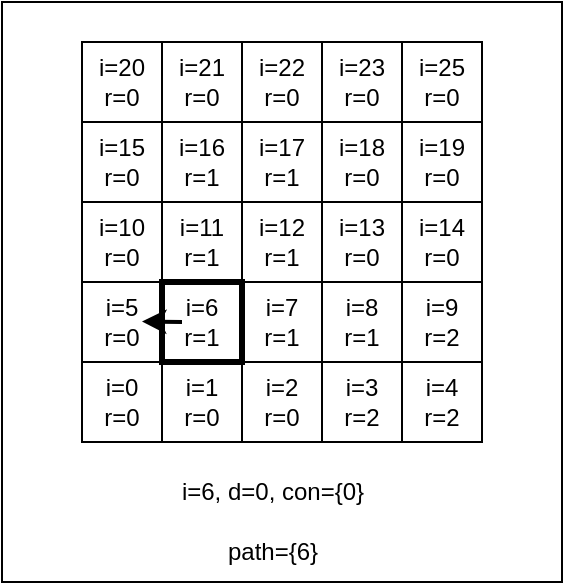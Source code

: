 <mxfile>
    <diagram id="Pwt1cQ6h0qUqEIsx3uJr" name="Page-1">
        <mxGraphModel dx="571" dy="450" grid="0" gridSize="10" guides="1" tooltips="1" connect="1" arrows="1" fold="1" page="1" pageScale="1" pageWidth="850" pageHeight="1100" math="0" shadow="0">
            <root>
                <mxCell id="0"/>
                <mxCell id="1" parent="0"/>
                <mxCell id="1FVDml69tWrPHr8AEWxC-27" value="&lt;font style=&quot;color: light-dark(rgb(0, 0, 0), rgb(255, 255, 255));&quot;&gt;i=6&lt;/font&gt;&lt;div&gt;&lt;font style=&quot;color: light-dark(rgb(0, 0, 0), rgb(255, 255, 255));&quot;&gt;r=1&lt;/font&gt;&lt;/div&gt;" style="whiteSpace=wrap;html=1;aspect=fixed;strokeWidth=1;strokeColor=light-dark(#000000,#FFFFFF);" vertex="1" parent="1">
                    <mxGeometry x="160" y="200" width="40" height="40" as="geometry"/>
                </mxCell>
                <mxCell id="2" value="&lt;font style=&quot;color: light-dark(rgb(0, 0, 0), rgb(255, 255, 255));&quot;&gt;i=0&lt;/font&gt;&lt;div&gt;&lt;font style=&quot;color: light-dark(rgb(0, 0, 0), rgb(255, 255, 255));&quot;&gt;r=0&lt;/font&gt;&lt;/div&gt;" style="whiteSpace=wrap;html=1;aspect=fixed;fillColor=light-dark(#FFFFFF,#FF0000);" vertex="1" parent="1">
                    <mxGeometry x="120" y="240" width="40" height="40" as="geometry"/>
                </mxCell>
                <mxCell id="3" value="&lt;font style=&quot;color: light-dark(rgb(0, 0, 0), rgb(255, 255, 255));&quot;&gt;i=1&lt;/font&gt;&lt;div&gt;&lt;font style=&quot;color: light-dark(rgb(0, 0, 0), rgb(255, 255, 255));&quot;&gt;r=0&lt;/font&gt;&lt;/div&gt;" style="whiteSpace=wrap;html=1;aspect=fixed;fillColor=light-dark(#FFFFFF,#FF0000);" vertex="1" parent="1">
                    <mxGeometry x="160" y="240" width="40" height="40" as="geometry"/>
                </mxCell>
                <mxCell id="4" value="&lt;font style=&quot;color: light-dark(rgb(0, 0, 0), rgb(255, 255, 255));&quot;&gt;i=2&lt;/font&gt;&lt;div&gt;&lt;font style=&quot;color: light-dark(rgb(0, 0, 0), rgb(255, 255, 255));&quot;&gt;r=0&lt;/font&gt;&lt;/div&gt;" style="whiteSpace=wrap;html=1;aspect=fixed;fillColor=light-dark(#FFFFFF,#FF0000);" vertex="1" parent="1">
                    <mxGeometry x="200" y="240" width="40" height="40" as="geometry"/>
                </mxCell>
                <mxCell id="5" value="&lt;font style=&quot;color: light-dark(rgb(0, 0, 0), rgb(0, 0, 0));&quot;&gt;i=3&lt;/font&gt;&lt;div&gt;&lt;font style=&quot;color: light-dark(rgb(0, 0, 0), rgb(0, 0, 0));&quot;&gt;r=2&lt;/font&gt;&lt;/div&gt;" style="whiteSpace=wrap;html=1;aspect=fixed;fillColor=light-dark(#FFFFFF,#FFFF00);" vertex="1" parent="1">
                    <mxGeometry x="240" y="240" width="40" height="40" as="geometry"/>
                </mxCell>
                <mxCell id="6" value="&lt;font style=&quot;color: light-dark(rgb(0, 0, 0), rgb(0, 0, 0));&quot;&gt;i=4&lt;/font&gt;&lt;div&gt;&lt;font style=&quot;color: light-dark(rgb(0, 0, 0), rgb(0, 0, 0));&quot;&gt;r=2&lt;/font&gt;&lt;/div&gt;" style="whiteSpace=wrap;html=1;aspect=fixed;fillColor=light-dark(#FFFFFF,#FFFF00);" vertex="1" parent="1">
                    <mxGeometry x="280" y="240" width="40" height="40" as="geometry"/>
                </mxCell>
                <mxCell id="7" value="&lt;font style=&quot;color: light-dark(rgb(0, 0, 0), rgb(255, 255, 255));&quot;&gt;i=5&lt;/font&gt;&lt;div&gt;&lt;font style=&quot;color: light-dark(rgb(0, 0, 0), rgb(255, 255, 255));&quot;&gt;r=0&lt;/font&gt;&lt;/div&gt;" style="whiteSpace=wrap;html=1;aspect=fixed;fillColor=light-dark(#FFFFFF,#FF0000);" vertex="1" parent="1">
                    <mxGeometry x="120" y="200" width="40" height="40" as="geometry"/>
                </mxCell>
                <mxCell id="8" value="&lt;font style=&quot;color: light-dark(rgb(0, 0, 0), rgb(255, 255, 255));&quot;&gt;i=7&lt;/font&gt;&lt;div&gt;&lt;div&gt;&lt;font style=&quot;color: light-dark(rgb(0, 0, 0), rgb(255, 255, 255));&quot;&gt;r=1&lt;/font&gt;&lt;/div&gt;&lt;/div&gt;" style="whiteSpace=wrap;html=1;aspect=fixed;" vertex="1" parent="1">
                    <mxGeometry x="200" y="200" width="40" height="40" as="geometry"/>
                </mxCell>
                <mxCell id="9" value="&lt;font style=&quot;color: light-dark(rgb(0, 0, 0), rgb(255, 255, 255));&quot;&gt;i=8&lt;/font&gt;&lt;div&gt;&lt;font style=&quot;color: light-dark(rgb(0, 0, 0), rgb(255, 255, 255));&quot;&gt;r=1&lt;/font&gt;&lt;/div&gt;" style="whiteSpace=wrap;html=1;aspect=fixed;" vertex="1" parent="1">
                    <mxGeometry x="240" y="200" width="40" height="40" as="geometry"/>
                </mxCell>
                <mxCell id="10" value="&lt;font style=&quot;color: light-dark(rgb(0, 0, 0), rgb(0, 0, 0));&quot;&gt;i=9&lt;/font&gt;&lt;div&gt;&lt;font style=&quot;color: light-dark(rgb(0, 0, 0), rgb(0, 0, 0));&quot;&gt;r=2&lt;/font&gt;&lt;/div&gt;" style="whiteSpace=wrap;html=1;aspect=fixed;fillColor=light-dark(#FFFFFF,#FFFF00);" vertex="1" parent="1">
                    <mxGeometry x="280" y="200" width="40" height="40" as="geometry"/>
                </mxCell>
                <mxCell id="11" value="&lt;font style=&quot;color: light-dark(rgb(0, 0, 0), rgb(255, 255, 255));&quot;&gt;i=10&lt;/font&gt;&lt;div&gt;&lt;font style=&quot;color: light-dark(rgb(0, 0, 0), rgb(255, 255, 255));&quot;&gt;r=0&lt;/font&gt;&lt;/div&gt;" style="whiteSpace=wrap;html=1;aspect=fixed;fillColor=light-dark(#FFFFFF,#FF0000);" vertex="1" parent="1">
                    <mxGeometry x="120" y="160" width="40" height="40" as="geometry"/>
                </mxCell>
                <mxCell id="12" value="&lt;font style=&quot;color: light-dark(rgb(0, 0, 0), rgb(255, 255, 255));&quot;&gt;i=11&lt;/font&gt;&lt;div&gt;&lt;font style=&quot;color: light-dark(rgb(0, 0, 0), rgb(255, 255, 255));&quot;&gt;r=1&lt;/font&gt;&lt;/div&gt;" style="whiteSpace=wrap;html=1;aspect=fixed;" vertex="1" parent="1">
                    <mxGeometry x="160" y="160" width="40" height="40" as="geometry"/>
                </mxCell>
                <mxCell id="13" value="&lt;font style=&quot;color: light-dark(rgb(0, 0, 0), rgb(255, 255, 255));&quot;&gt;i=12&lt;/font&gt;&lt;div&gt;&lt;font style=&quot;color: light-dark(rgb(0, 0, 0), rgb(255, 255, 255));&quot;&gt;r=1&lt;/font&gt;&lt;/div&gt;" style="whiteSpace=wrap;html=1;aspect=fixed;" vertex="1" parent="1">
                    <mxGeometry x="200" y="160" width="40" height="40" as="geometry"/>
                </mxCell>
                <mxCell id="14" value="&lt;font style=&quot;color: light-dark(rgb(0, 0, 0), rgb(255, 255, 255));&quot;&gt;i=13&lt;/font&gt;&lt;div&gt;&lt;font style=&quot;color: light-dark(rgb(0, 0, 0), rgb(255, 255, 255));&quot;&gt;r=0&lt;/font&gt;&lt;/div&gt;" style="whiteSpace=wrap;html=1;aspect=fixed;fillColor=light-dark(#FFFFFF,#FF0000);" vertex="1" parent="1">
                    <mxGeometry x="240" y="160" width="40" height="40" as="geometry"/>
                </mxCell>
                <mxCell id="15" value="&lt;font style=&quot;color: light-dark(rgb(0, 0, 0), rgb(255, 255, 255));&quot;&gt;i=14&lt;/font&gt;&lt;div&gt;&lt;font style=&quot;color: light-dark(rgb(0, 0, 0), rgb(255, 255, 255));&quot;&gt;r=0&lt;/font&gt;&lt;/div&gt;" style="whiteSpace=wrap;html=1;aspect=fixed;fillColor=light-dark(#FFFFFF,#FF0000);" vertex="1" parent="1">
                    <mxGeometry x="280" y="160" width="40" height="40" as="geometry"/>
                </mxCell>
                <mxCell id="16" value="&lt;font style=&quot;color: light-dark(rgb(0, 0, 0), rgb(255, 255, 255));&quot;&gt;i=15&lt;/font&gt;&lt;div&gt;&lt;font style=&quot;color: light-dark(rgb(0, 0, 0), rgb(255, 255, 255));&quot;&gt;r=0&lt;/font&gt;&lt;/div&gt;" style="whiteSpace=wrap;html=1;aspect=fixed;fillColor=light-dark(#FFFFFF,#FF0000);" vertex="1" parent="1">
                    <mxGeometry x="120" y="120" width="40" height="40" as="geometry"/>
                </mxCell>
                <mxCell id="17" value="&lt;font style=&quot;color: light-dark(rgb(0, 0, 0), rgb(255, 255, 255));&quot;&gt;i=16&lt;/font&gt;&lt;div&gt;&lt;font style=&quot;color: light-dark(rgb(0, 0, 0), rgb(255, 255, 255));&quot;&gt;r=1&lt;/font&gt;&lt;/div&gt;" style="whiteSpace=wrap;html=1;aspect=fixed;" vertex="1" parent="1">
                    <mxGeometry x="160" y="120" width="40" height="40" as="geometry"/>
                </mxCell>
                <mxCell id="18" value="&lt;font style=&quot;color: light-dark(rgb(0, 0, 0), rgb(255, 255, 255));&quot;&gt;i=17&lt;/font&gt;&lt;div&gt;&lt;font style=&quot;color: light-dark(rgb(0, 0, 0), rgb(255, 255, 255));&quot;&gt;r=1&lt;/font&gt;&lt;/div&gt;" style="whiteSpace=wrap;html=1;aspect=fixed;" vertex="1" parent="1">
                    <mxGeometry x="200" y="120" width="40" height="40" as="geometry"/>
                </mxCell>
                <mxCell id="19" value="&lt;font style=&quot;color: light-dark(rgb(0, 0, 0), rgb(255, 255, 255));&quot;&gt;i=18&lt;/font&gt;&lt;div&gt;&lt;font style=&quot;color: light-dark(rgb(0, 0, 0), rgb(255, 255, 255));&quot;&gt;r=0&lt;/font&gt;&lt;/div&gt;" style="whiteSpace=wrap;html=1;aspect=fixed;fillColor=light-dark(#FFFFFF,#FF0000);" vertex="1" parent="1">
                    <mxGeometry x="240" y="120" width="40" height="40" as="geometry"/>
                </mxCell>
                <mxCell id="20" value="&lt;font style=&quot;color: light-dark(rgb(0, 0, 0), rgb(255, 255, 255));&quot;&gt;i=19&lt;/font&gt;&lt;div&gt;&lt;font style=&quot;color: light-dark(rgb(0, 0, 0), rgb(255, 255, 255));&quot;&gt;r=0&lt;/font&gt;&lt;/div&gt;" style="whiteSpace=wrap;html=1;aspect=fixed;fillColor=light-dark(#FFFFFF,#FF0000);" vertex="1" parent="1">
                    <mxGeometry x="280" y="120" width="40" height="40" as="geometry"/>
                </mxCell>
                <mxCell id="21" value="&lt;font style=&quot;color: light-dark(rgb(0, 0, 0), rgb(255, 255, 255));&quot;&gt;i=20&lt;/font&gt;&lt;div&gt;&lt;font style=&quot;color: light-dark(rgb(0, 0, 0), rgb(255, 255, 255));&quot;&gt;r=0&lt;/font&gt;&lt;/div&gt;" style="whiteSpace=wrap;html=1;aspect=fixed;fillColor=light-dark(#FFFFFF,#FF0000);" vertex="1" parent="1">
                    <mxGeometry x="120" y="80" width="40" height="40" as="geometry"/>
                </mxCell>
                <mxCell id="22" value="&lt;font style=&quot;color: light-dark(rgb(0, 0, 0), rgb(255, 255, 255));&quot;&gt;i=21&lt;/font&gt;&lt;div&gt;&lt;font style=&quot;color: light-dark(rgb(0, 0, 0), rgb(255, 255, 255));&quot;&gt;r=0&lt;/font&gt;&lt;/div&gt;" style="whiteSpace=wrap;html=1;aspect=fixed;fillColor=light-dark(#FFFFFF,#FF0000);" vertex="1" parent="1">
                    <mxGeometry x="160" y="80" width="40" height="40" as="geometry"/>
                </mxCell>
                <mxCell id="23" value="&lt;font style=&quot;color: light-dark(rgb(0, 0, 0), rgb(255, 255, 255));&quot;&gt;i=22&lt;/font&gt;&lt;div&gt;&lt;font style=&quot;color: light-dark(rgb(0, 0, 0), rgb(255, 255, 255));&quot;&gt;r=0&lt;/font&gt;&lt;/div&gt;" style="whiteSpace=wrap;html=1;aspect=fixed;fillColor=light-dark(#FFFFFF,#FF0000);" vertex="1" parent="1">
                    <mxGeometry x="200" y="80" width="40" height="40" as="geometry"/>
                </mxCell>
                <mxCell id="24" value="&lt;font style=&quot;color: light-dark(rgb(0, 0, 0), rgb(255, 255, 255));&quot;&gt;i=23&lt;/font&gt;&lt;div&gt;&lt;font style=&quot;color: light-dark(rgb(0, 0, 0), rgb(255, 255, 255));&quot;&gt;r=0&lt;/font&gt;&lt;/div&gt;" style="whiteSpace=wrap;html=1;aspect=fixed;fillColor=light-dark(#FFFFFF,#FF0000);" vertex="1" parent="1">
                    <mxGeometry x="240" y="80" width="40" height="40" as="geometry"/>
                </mxCell>
                <mxCell id="25" value="&lt;font style=&quot;color: light-dark(rgb(0, 0, 0), rgb(255, 255, 255));&quot;&gt;i=25&lt;/font&gt;&lt;div&gt;&lt;font style=&quot;color: light-dark(rgb(0, 0, 0), rgb(255, 255, 255));&quot;&gt;r=0&lt;/font&gt;&lt;/div&gt;" style="whiteSpace=wrap;html=1;aspect=fixed;fillColor=light-dark(#FFFFFF,#FF0000);" vertex="1" parent="1">
                    <mxGeometry x="280" y="80" width="40" height="40" as="geometry"/>
                </mxCell>
                <mxCell id="27" value="i=6, d=0, con={0}" style="text;html=1;align=center;verticalAlign=middle;resizable=0;points=[];autosize=1;strokeColor=none;fillColor=none;" vertex="1" parent="1">
                    <mxGeometry x="160" y="290" width="110" height="30" as="geometry"/>
                </mxCell>
                <mxCell id="YobKFGyDFJ0rPQDA3PY8-27" value="" style="whiteSpace=wrap;html=1;aspect=fixed;strokeWidth=3;strokeColor=light-dark(#000000,#00FF00);fillColor=none;" vertex="1" parent="1">
                    <mxGeometry x="160" y="200" width="40" height="40" as="geometry"/>
                </mxCell>
                <mxCell id="Sl5XFJuhkQ26RndHWAyK-28" value="" style="endArrow=classic;html=1;strokeColor=light-dark(#000000,#FFFFFF);strokeWidth=2;" edge="1" parent="1">
                    <mxGeometry width="50" height="50" relative="1" as="geometry">
                        <mxPoint x="170" y="220" as="sourcePoint"/>
                        <mxPoint x="150" y="219.71" as="targetPoint"/>
                    </mxGeometry>
                </mxCell>
                <mxCell id="67WRfcUukujVROQFra7U-27" value="path={6}" style="text;html=1;align=center;verticalAlign=middle;resizable=0;points=[];autosize=1;strokeColor=none;fillColor=none;" vertex="1" parent="1">
                    <mxGeometry x="180" y="320" width="70" height="30" as="geometry"/>
                </mxCell>
                <mxCell id="OhM2uZ9S2TiYXhJd-MLh-27" value="" style="rounded=0;whiteSpace=wrap;html=1;fillColor=none;" vertex="1" parent="1">
                    <mxGeometry x="80" y="60" width="280" height="290" as="geometry"/>
                </mxCell>
            </root>
        </mxGraphModel>
    </diagram>
    <diagram name="Page-2" id="RqJXa_r95RUe9wzh90Wk">
        <mxGraphModel dx="689" dy="543" grid="0" gridSize="10" guides="1" tooltips="1" connect="1" arrows="1" fold="1" page="1" pageScale="1" pageWidth="850" pageHeight="1100" math="0" shadow="0">
            <root>
                <mxCell id="-gITFcdvbDyzJhPrgFDI-0"/>
                <mxCell id="-gITFcdvbDyzJhPrgFDI-1" parent="-gITFcdvbDyzJhPrgFDI-0"/>
                <mxCell id="-gITFcdvbDyzJhPrgFDI-28" value="i=6, d=1, con={0}" style="text;html=1;align=center;verticalAlign=middle;resizable=0;points=[];autosize=1;strokeColor=none;fillColor=none;" vertex="1" parent="-gITFcdvbDyzJhPrgFDI-1">
                    <mxGeometry x="160" y="290" width="110" height="30" as="geometry"/>
                </mxCell>
                <mxCell id="ZeFI8qBC0k-qEvJ1J-5j-0" value="path={6}" style="text;html=1;align=center;verticalAlign=middle;resizable=0;points=[];autosize=1;strokeColor=none;fillColor=none;" vertex="1" parent="-gITFcdvbDyzJhPrgFDI-1">
                    <mxGeometry x="180" y="320" width="70" height="30" as="geometry"/>
                </mxCell>
                <mxCell id="paF4Ypj_zSfifznQIpsO-1" value="&lt;font style=&quot;color: light-dark(rgb(0, 0, 0), rgb(255, 255, 255));&quot;&gt;i=6&lt;/font&gt;&lt;div&gt;&lt;font style=&quot;color: light-dark(rgb(0, 0, 0), rgb(255, 255, 255));&quot;&gt;r=1&lt;/font&gt;&lt;/div&gt;" style="whiteSpace=wrap;html=1;aspect=fixed;strokeWidth=1;strokeColor=light-dark(#000000,#FFFFFF);" vertex="1" parent="-gITFcdvbDyzJhPrgFDI-1">
                    <mxGeometry x="160" y="200" width="40" height="40" as="geometry"/>
                </mxCell>
                <mxCell id="paF4Ypj_zSfifznQIpsO-2" value="&lt;font style=&quot;color: light-dark(rgb(0, 0, 0), rgb(255, 255, 255));&quot;&gt;i=0&lt;/font&gt;&lt;div&gt;&lt;font style=&quot;color: light-dark(rgb(0, 0, 0), rgb(255, 255, 255));&quot;&gt;r=0&lt;/font&gt;&lt;/div&gt;" style="whiteSpace=wrap;html=1;aspect=fixed;fillColor=light-dark(#FFFFFF,#FF0000);" vertex="1" parent="-gITFcdvbDyzJhPrgFDI-1">
                    <mxGeometry x="120" y="240" width="40" height="40" as="geometry"/>
                </mxCell>
                <mxCell id="paF4Ypj_zSfifznQIpsO-3" value="&lt;font style=&quot;color: light-dark(rgb(0, 0, 0), rgb(255, 255, 255));&quot;&gt;i=1&lt;/font&gt;&lt;div&gt;&lt;font style=&quot;color: light-dark(rgb(0, 0, 0), rgb(255, 255, 255));&quot;&gt;r=0&lt;/font&gt;&lt;/div&gt;" style="whiteSpace=wrap;html=1;aspect=fixed;fillColor=light-dark(#FFFFFF,#FF0000);" vertex="1" parent="-gITFcdvbDyzJhPrgFDI-1">
                    <mxGeometry x="160" y="240" width="40" height="40" as="geometry"/>
                </mxCell>
                <mxCell id="paF4Ypj_zSfifznQIpsO-4" value="&lt;font style=&quot;color: light-dark(rgb(0, 0, 0), rgb(255, 255, 255));&quot;&gt;i=2&lt;/font&gt;&lt;div&gt;&lt;font style=&quot;color: light-dark(rgb(0, 0, 0), rgb(255, 255, 255));&quot;&gt;r=0&lt;/font&gt;&lt;/div&gt;" style="whiteSpace=wrap;html=1;aspect=fixed;fillColor=light-dark(#FFFFFF,#FF0000);" vertex="1" parent="-gITFcdvbDyzJhPrgFDI-1">
                    <mxGeometry x="200" y="240" width="40" height="40" as="geometry"/>
                </mxCell>
                <mxCell id="paF4Ypj_zSfifznQIpsO-5" value="&lt;font style=&quot;color: light-dark(rgb(0, 0, 0), rgb(0, 0, 0));&quot;&gt;i=3&lt;/font&gt;&lt;div&gt;&lt;font style=&quot;color: light-dark(rgb(0, 0, 0), rgb(0, 0, 0));&quot;&gt;r=2&lt;/font&gt;&lt;/div&gt;" style="whiteSpace=wrap;html=1;aspect=fixed;fillColor=light-dark(#FFFFFF,#FFFF00);" vertex="1" parent="-gITFcdvbDyzJhPrgFDI-1">
                    <mxGeometry x="240" y="240" width="40" height="40" as="geometry"/>
                </mxCell>
                <mxCell id="paF4Ypj_zSfifznQIpsO-6" value="&lt;font style=&quot;color: light-dark(rgb(0, 0, 0), rgb(0, 0, 0));&quot;&gt;i=4&lt;/font&gt;&lt;div&gt;&lt;font style=&quot;color: light-dark(rgb(0, 0, 0), rgb(0, 0, 0));&quot;&gt;r=2&lt;/font&gt;&lt;/div&gt;" style="whiteSpace=wrap;html=1;aspect=fixed;fillColor=light-dark(#FFFFFF,#FFFF00);" vertex="1" parent="-gITFcdvbDyzJhPrgFDI-1">
                    <mxGeometry x="280" y="240" width="40" height="40" as="geometry"/>
                </mxCell>
                <mxCell id="paF4Ypj_zSfifznQIpsO-7" value="&lt;font style=&quot;color: light-dark(rgb(0, 0, 0), rgb(255, 255, 255));&quot;&gt;i=5&lt;/font&gt;&lt;div&gt;&lt;font style=&quot;color: light-dark(rgb(0, 0, 0), rgb(255, 255, 255));&quot;&gt;r=0&lt;/font&gt;&lt;/div&gt;" style="whiteSpace=wrap;html=1;aspect=fixed;fillColor=light-dark(#FFFFFF,#FF0000);" vertex="1" parent="-gITFcdvbDyzJhPrgFDI-1">
                    <mxGeometry x="120" y="200" width="40" height="40" as="geometry"/>
                </mxCell>
                <mxCell id="paF4Ypj_zSfifznQIpsO-8" value="&lt;font style=&quot;color: light-dark(rgb(0, 0, 0), rgb(255, 255, 255));&quot;&gt;i=7&lt;/font&gt;&lt;div&gt;&lt;div&gt;&lt;font style=&quot;color: light-dark(rgb(0, 0, 0), rgb(255, 255, 255));&quot;&gt;r=1&lt;/font&gt;&lt;/div&gt;&lt;/div&gt;" style="whiteSpace=wrap;html=1;aspect=fixed;" vertex="1" parent="-gITFcdvbDyzJhPrgFDI-1">
                    <mxGeometry x="200" y="200" width="40" height="40" as="geometry"/>
                </mxCell>
                <mxCell id="paF4Ypj_zSfifznQIpsO-9" value="&lt;font style=&quot;color: light-dark(rgb(0, 0, 0), rgb(255, 255, 255));&quot;&gt;i=8&lt;/font&gt;&lt;div&gt;&lt;font style=&quot;color: light-dark(rgb(0, 0, 0), rgb(255, 255, 255));&quot;&gt;r=1&lt;/font&gt;&lt;/div&gt;" style="whiteSpace=wrap;html=1;aspect=fixed;" vertex="1" parent="-gITFcdvbDyzJhPrgFDI-1">
                    <mxGeometry x="240" y="200" width="40" height="40" as="geometry"/>
                </mxCell>
                <mxCell id="paF4Ypj_zSfifznQIpsO-10" value="&lt;font style=&quot;color: light-dark(rgb(0, 0, 0), rgb(0, 0, 0));&quot;&gt;i=9&lt;/font&gt;&lt;div&gt;&lt;font style=&quot;color: light-dark(rgb(0, 0, 0), rgb(0, 0, 0));&quot;&gt;r=2&lt;/font&gt;&lt;/div&gt;" style="whiteSpace=wrap;html=1;aspect=fixed;fillColor=light-dark(#FFFFFF,#FFFF00);" vertex="1" parent="-gITFcdvbDyzJhPrgFDI-1">
                    <mxGeometry x="280" y="200" width="40" height="40" as="geometry"/>
                </mxCell>
                <mxCell id="paF4Ypj_zSfifznQIpsO-11" value="&lt;font style=&quot;color: light-dark(rgb(0, 0, 0), rgb(255, 255, 255));&quot;&gt;i=10&lt;/font&gt;&lt;div&gt;&lt;font style=&quot;color: light-dark(rgb(0, 0, 0), rgb(255, 255, 255));&quot;&gt;r=0&lt;/font&gt;&lt;/div&gt;" style="whiteSpace=wrap;html=1;aspect=fixed;fillColor=light-dark(#FFFFFF,#FF0000);" vertex="1" parent="-gITFcdvbDyzJhPrgFDI-1">
                    <mxGeometry x="120" y="160" width="40" height="40" as="geometry"/>
                </mxCell>
                <mxCell id="paF4Ypj_zSfifznQIpsO-12" value="&lt;font style=&quot;color: light-dark(rgb(0, 0, 0), rgb(255, 255, 255));&quot;&gt;i=11&lt;/font&gt;&lt;div&gt;&lt;font style=&quot;color: light-dark(rgb(0, 0, 0), rgb(255, 255, 255));&quot;&gt;r=1&lt;/font&gt;&lt;/div&gt;" style="whiteSpace=wrap;html=1;aspect=fixed;" vertex="1" parent="-gITFcdvbDyzJhPrgFDI-1">
                    <mxGeometry x="160" y="160" width="40" height="40" as="geometry"/>
                </mxCell>
                <mxCell id="paF4Ypj_zSfifznQIpsO-13" value="&lt;font style=&quot;color: light-dark(rgb(0, 0, 0), rgb(255, 255, 255));&quot;&gt;i=12&lt;/font&gt;&lt;div&gt;&lt;font style=&quot;color: light-dark(rgb(0, 0, 0), rgb(255, 255, 255));&quot;&gt;r=1&lt;/font&gt;&lt;/div&gt;" style="whiteSpace=wrap;html=1;aspect=fixed;" vertex="1" parent="-gITFcdvbDyzJhPrgFDI-1">
                    <mxGeometry x="200" y="160" width="40" height="40" as="geometry"/>
                </mxCell>
                <mxCell id="paF4Ypj_zSfifznQIpsO-14" value="&lt;font style=&quot;color: light-dark(rgb(0, 0, 0), rgb(255, 255, 255));&quot;&gt;i=13&lt;/font&gt;&lt;div&gt;&lt;font style=&quot;color: light-dark(rgb(0, 0, 0), rgb(255, 255, 255));&quot;&gt;r=0&lt;/font&gt;&lt;/div&gt;" style="whiteSpace=wrap;html=1;aspect=fixed;fillColor=light-dark(#FFFFFF,#FF0000);" vertex="1" parent="-gITFcdvbDyzJhPrgFDI-1">
                    <mxGeometry x="240" y="160" width="40" height="40" as="geometry"/>
                </mxCell>
                <mxCell id="paF4Ypj_zSfifznQIpsO-15" value="&lt;font style=&quot;color: light-dark(rgb(0, 0, 0), rgb(255, 255, 255));&quot;&gt;i=14&lt;/font&gt;&lt;div&gt;&lt;font style=&quot;color: light-dark(rgb(0, 0, 0), rgb(255, 255, 255));&quot;&gt;r=0&lt;/font&gt;&lt;/div&gt;" style="whiteSpace=wrap;html=1;aspect=fixed;fillColor=light-dark(#FFFFFF,#FF0000);" vertex="1" parent="-gITFcdvbDyzJhPrgFDI-1">
                    <mxGeometry x="280" y="160" width="40" height="40" as="geometry"/>
                </mxCell>
                <mxCell id="paF4Ypj_zSfifznQIpsO-16" value="&lt;font style=&quot;color: light-dark(rgb(0, 0, 0), rgb(255, 255, 255));&quot;&gt;i=15&lt;/font&gt;&lt;div&gt;&lt;font style=&quot;color: light-dark(rgb(0, 0, 0), rgb(255, 255, 255));&quot;&gt;r=0&lt;/font&gt;&lt;/div&gt;" style="whiteSpace=wrap;html=1;aspect=fixed;fillColor=light-dark(#FFFFFF,#FF0000);" vertex="1" parent="-gITFcdvbDyzJhPrgFDI-1">
                    <mxGeometry x="120" y="120" width="40" height="40" as="geometry"/>
                </mxCell>
                <mxCell id="paF4Ypj_zSfifznQIpsO-17" value="&lt;font style=&quot;color: light-dark(rgb(0, 0, 0), rgb(255, 255, 255));&quot;&gt;i=16&lt;/font&gt;&lt;div&gt;&lt;font style=&quot;color: light-dark(rgb(0, 0, 0), rgb(255, 255, 255));&quot;&gt;r=1&lt;/font&gt;&lt;/div&gt;" style="whiteSpace=wrap;html=1;aspect=fixed;" vertex="1" parent="-gITFcdvbDyzJhPrgFDI-1">
                    <mxGeometry x="160" y="120" width="40" height="40" as="geometry"/>
                </mxCell>
                <mxCell id="paF4Ypj_zSfifznQIpsO-18" value="&lt;font style=&quot;color: light-dark(rgb(0, 0, 0), rgb(255, 255, 255));&quot;&gt;i=17&lt;/font&gt;&lt;div&gt;&lt;font style=&quot;color: light-dark(rgb(0, 0, 0), rgb(255, 255, 255));&quot;&gt;r=1&lt;/font&gt;&lt;/div&gt;" style="whiteSpace=wrap;html=1;aspect=fixed;" vertex="1" parent="-gITFcdvbDyzJhPrgFDI-1">
                    <mxGeometry x="200" y="120" width="40" height="40" as="geometry"/>
                </mxCell>
                <mxCell id="paF4Ypj_zSfifznQIpsO-19" value="&lt;font style=&quot;color: light-dark(rgb(0, 0, 0), rgb(255, 255, 255));&quot;&gt;i=18&lt;/font&gt;&lt;div&gt;&lt;font style=&quot;color: light-dark(rgb(0, 0, 0), rgb(255, 255, 255));&quot;&gt;r=0&lt;/font&gt;&lt;/div&gt;" style="whiteSpace=wrap;html=1;aspect=fixed;fillColor=light-dark(#FFFFFF,#FF0000);" vertex="1" parent="-gITFcdvbDyzJhPrgFDI-1">
                    <mxGeometry x="240" y="120" width="40" height="40" as="geometry"/>
                </mxCell>
                <mxCell id="paF4Ypj_zSfifznQIpsO-20" value="&lt;font style=&quot;color: light-dark(rgb(0, 0, 0), rgb(255, 255, 255));&quot;&gt;i=19&lt;/font&gt;&lt;div&gt;&lt;font style=&quot;color: light-dark(rgb(0, 0, 0), rgb(255, 255, 255));&quot;&gt;r=0&lt;/font&gt;&lt;/div&gt;" style="whiteSpace=wrap;html=1;aspect=fixed;fillColor=light-dark(#FFFFFF,#FF0000);" vertex="1" parent="-gITFcdvbDyzJhPrgFDI-1">
                    <mxGeometry x="280" y="120" width="40" height="40" as="geometry"/>
                </mxCell>
                <mxCell id="paF4Ypj_zSfifznQIpsO-21" value="&lt;font style=&quot;color: light-dark(rgb(0, 0, 0), rgb(255, 255, 255));&quot;&gt;i=20&lt;/font&gt;&lt;div&gt;&lt;font style=&quot;color: light-dark(rgb(0, 0, 0), rgb(255, 255, 255));&quot;&gt;r=0&lt;/font&gt;&lt;/div&gt;" style="whiteSpace=wrap;html=1;aspect=fixed;fillColor=light-dark(#FFFFFF,#FF0000);" vertex="1" parent="-gITFcdvbDyzJhPrgFDI-1">
                    <mxGeometry x="120" y="80" width="40" height="40" as="geometry"/>
                </mxCell>
                <mxCell id="paF4Ypj_zSfifznQIpsO-22" value="&lt;font style=&quot;color: light-dark(rgb(0, 0, 0), rgb(255, 255, 255));&quot;&gt;i=21&lt;/font&gt;&lt;div&gt;&lt;font style=&quot;color: light-dark(rgb(0, 0, 0), rgb(255, 255, 255));&quot;&gt;r=0&lt;/font&gt;&lt;/div&gt;" style="whiteSpace=wrap;html=1;aspect=fixed;fillColor=light-dark(#FFFFFF,#FF0000);" vertex="1" parent="-gITFcdvbDyzJhPrgFDI-1">
                    <mxGeometry x="160" y="80" width="40" height="40" as="geometry"/>
                </mxCell>
                <mxCell id="paF4Ypj_zSfifznQIpsO-23" value="&lt;font style=&quot;color: light-dark(rgb(0, 0, 0), rgb(255, 255, 255));&quot;&gt;i=22&lt;/font&gt;&lt;div&gt;&lt;font style=&quot;color: light-dark(rgb(0, 0, 0), rgb(255, 255, 255));&quot;&gt;r=0&lt;/font&gt;&lt;/div&gt;" style="whiteSpace=wrap;html=1;aspect=fixed;fillColor=light-dark(#FFFFFF,#FF0000);" vertex="1" parent="-gITFcdvbDyzJhPrgFDI-1">
                    <mxGeometry x="200" y="80" width="40" height="40" as="geometry"/>
                </mxCell>
                <mxCell id="paF4Ypj_zSfifznQIpsO-24" value="&lt;font style=&quot;color: light-dark(rgb(0, 0, 0), rgb(255, 255, 255));&quot;&gt;i=23&lt;/font&gt;&lt;div&gt;&lt;font style=&quot;color: light-dark(rgb(0, 0, 0), rgb(255, 255, 255));&quot;&gt;r=0&lt;/font&gt;&lt;/div&gt;" style="whiteSpace=wrap;html=1;aspect=fixed;fillColor=light-dark(#FFFFFF,#FF0000);" vertex="1" parent="-gITFcdvbDyzJhPrgFDI-1">
                    <mxGeometry x="240" y="80" width="40" height="40" as="geometry"/>
                </mxCell>
                <mxCell id="paF4Ypj_zSfifznQIpsO-25" value="&lt;font style=&quot;color: light-dark(rgb(0, 0, 0), rgb(255, 255, 255));&quot;&gt;i=25&lt;/font&gt;&lt;div&gt;&lt;font style=&quot;color: light-dark(rgb(0, 0, 0), rgb(255, 255, 255));&quot;&gt;r=0&lt;/font&gt;&lt;/div&gt;" style="whiteSpace=wrap;html=1;aspect=fixed;fillColor=light-dark(#FFFFFF,#FF0000);" vertex="1" parent="-gITFcdvbDyzJhPrgFDI-1">
                    <mxGeometry x="280" y="80" width="40" height="40" as="geometry"/>
                </mxCell>
                <mxCell id="paF4Ypj_zSfifznQIpsO-26" value="" style="whiteSpace=wrap;html=1;aspect=fixed;strokeWidth=3;strokeColor=light-dark(#000000,#00FF00);fillColor=none;" vertex="1" parent="-gITFcdvbDyzJhPrgFDI-1">
                    <mxGeometry x="160" y="200" width="40" height="40" as="geometry"/>
                </mxCell>
                <mxCell id="paF4Ypj_zSfifznQIpsO-27" value="" style="endArrow=classic;html=1;strokeColor=light-dark(#000000,#FFFFFF);strokeWidth=2;" edge="1" parent="-gITFcdvbDyzJhPrgFDI-1">
                    <mxGeometry width="50" height="50" relative="1" as="geometry">
                        <mxPoint x="179.83" y="210.29" as="sourcePoint"/>
                        <mxPoint x="179.83" y="190" as="targetPoint"/>
                    </mxGeometry>
                </mxCell>
                <mxCell id="nxY1Kp9tdiCWeoLyYkB6-0" value="" style="rounded=0;whiteSpace=wrap;html=1;fillColor=none;" vertex="1" parent="-gITFcdvbDyzJhPrgFDI-1">
                    <mxGeometry x="80" y="60" width="280" height="290" as="geometry"/>
                </mxCell>
            </root>
        </mxGraphModel>
    </diagram>
    <diagram name="Page-3" id="jJqCj92b5Yq2PmJr6gKZ">
        <mxGraphModel dx="689" dy="543" grid="0" gridSize="10" guides="1" tooltips="1" connect="1" arrows="1" fold="1" page="0" pageScale="1" pageWidth="850" pageHeight="1100" math="0" shadow="0">
            <root>
                <mxCell id="BZwGGO1gr9aYPBucDuPJ-0"/>
                <mxCell id="BZwGGO1gr9aYPBucDuPJ-1" parent="BZwGGO1gr9aYPBucDuPJ-0"/>
                <mxCell id="tlXVJ9dg9JBK5CIkHAWH-0" value="&lt;font style=&quot;color: light-dark(rgb(0, 0, 0), rgb(255, 255, 255));&quot;&gt;i=6&lt;/font&gt;&lt;div&gt;&lt;font style=&quot;color: light-dark(rgb(0, 0, 0), rgb(255, 255, 255));&quot;&gt;r=1&lt;/font&gt;&lt;/div&gt;" style="whiteSpace=wrap;html=1;aspect=fixed;strokeWidth=1;strokeColor=light-dark(#000000,#FFFFFF);" vertex="1" parent="BZwGGO1gr9aYPBucDuPJ-1">
                    <mxGeometry x="160" y="200" width="40" height="40" as="geometry"/>
                </mxCell>
                <mxCell id="tlXVJ9dg9JBK5CIkHAWH-1" value="&lt;font style=&quot;color: light-dark(rgb(0, 0, 0), rgb(255, 255, 255));&quot;&gt;i=0&lt;/font&gt;&lt;div&gt;&lt;font style=&quot;color: light-dark(rgb(0, 0, 0), rgb(255, 255, 255));&quot;&gt;r=0&lt;/font&gt;&lt;/div&gt;" style="whiteSpace=wrap;html=1;aspect=fixed;fillColor=light-dark(#FFFFFF,#FF0000);" vertex="1" parent="BZwGGO1gr9aYPBucDuPJ-1">
                    <mxGeometry x="120" y="240" width="40" height="40" as="geometry"/>
                </mxCell>
                <mxCell id="tlXVJ9dg9JBK5CIkHAWH-2" value="&lt;font style=&quot;color: light-dark(rgb(0, 0, 0), rgb(255, 255, 255));&quot;&gt;i=1&lt;/font&gt;&lt;div&gt;&lt;font style=&quot;color: light-dark(rgb(0, 0, 0), rgb(255, 255, 255));&quot;&gt;r=0&lt;/font&gt;&lt;/div&gt;" style="whiteSpace=wrap;html=1;aspect=fixed;fillColor=light-dark(#FFFFFF,#FF0000);" vertex="1" parent="BZwGGO1gr9aYPBucDuPJ-1">
                    <mxGeometry x="160" y="240" width="40" height="40" as="geometry"/>
                </mxCell>
                <mxCell id="tlXVJ9dg9JBK5CIkHAWH-3" value="&lt;font style=&quot;color: light-dark(rgb(0, 0, 0), rgb(255, 255, 255));&quot;&gt;i=2&lt;/font&gt;&lt;div&gt;&lt;font style=&quot;color: light-dark(rgb(0, 0, 0), rgb(255, 255, 255));&quot;&gt;r=0&lt;/font&gt;&lt;/div&gt;" style="whiteSpace=wrap;html=1;aspect=fixed;fillColor=light-dark(#FFFFFF,#FF0000);" vertex="1" parent="BZwGGO1gr9aYPBucDuPJ-1">
                    <mxGeometry x="200" y="240" width="40" height="40" as="geometry"/>
                </mxCell>
                <mxCell id="tlXVJ9dg9JBK5CIkHAWH-4" value="&lt;font style=&quot;color: light-dark(rgb(0, 0, 0), rgb(0, 0, 0));&quot;&gt;i=3&lt;/font&gt;&lt;div&gt;&lt;font style=&quot;color: light-dark(rgb(0, 0, 0), rgb(0, 0, 0));&quot;&gt;r=2&lt;/font&gt;&lt;/div&gt;" style="whiteSpace=wrap;html=1;aspect=fixed;fillColor=light-dark(#FFFFFF,#FFFF00);" vertex="1" parent="BZwGGO1gr9aYPBucDuPJ-1">
                    <mxGeometry x="240" y="240" width="40" height="40" as="geometry"/>
                </mxCell>
                <mxCell id="tlXVJ9dg9JBK5CIkHAWH-5" value="&lt;font style=&quot;color: light-dark(rgb(0, 0, 0), rgb(0, 0, 0));&quot;&gt;i=4&lt;/font&gt;&lt;div&gt;&lt;font style=&quot;color: light-dark(rgb(0, 0, 0), rgb(0, 0, 0));&quot;&gt;r=2&lt;/font&gt;&lt;/div&gt;" style="whiteSpace=wrap;html=1;aspect=fixed;fillColor=light-dark(#FFFFFF,#FFFF00);" vertex="1" parent="BZwGGO1gr9aYPBucDuPJ-1">
                    <mxGeometry x="280" y="240" width="40" height="40" as="geometry"/>
                </mxCell>
                <mxCell id="tlXVJ9dg9JBK5CIkHAWH-6" value="&lt;font style=&quot;color: light-dark(rgb(0, 0, 0), rgb(255, 255, 255));&quot;&gt;i=5&lt;/font&gt;&lt;div&gt;&lt;font style=&quot;color: light-dark(rgb(0, 0, 0), rgb(255, 255, 255));&quot;&gt;r=0&lt;/font&gt;&lt;/div&gt;" style="whiteSpace=wrap;html=1;aspect=fixed;fillColor=light-dark(#FFFFFF,#FF0000);" vertex="1" parent="BZwGGO1gr9aYPBucDuPJ-1">
                    <mxGeometry x="120" y="200" width="40" height="40" as="geometry"/>
                </mxCell>
                <mxCell id="tlXVJ9dg9JBK5CIkHAWH-7" value="&lt;font style=&quot;color: light-dark(rgb(0, 0, 0), rgb(255, 255, 255));&quot;&gt;i=7&lt;/font&gt;&lt;div&gt;&lt;div&gt;&lt;font style=&quot;color: light-dark(rgb(0, 0, 0), rgb(255, 255, 255));&quot;&gt;r=1&lt;/font&gt;&lt;/div&gt;&lt;/div&gt;" style="whiteSpace=wrap;html=1;aspect=fixed;" vertex="1" parent="BZwGGO1gr9aYPBucDuPJ-1">
                    <mxGeometry x="200" y="200" width="40" height="40" as="geometry"/>
                </mxCell>
                <mxCell id="tlXVJ9dg9JBK5CIkHAWH-8" value="&lt;font style=&quot;color: light-dark(rgb(0, 0, 0), rgb(255, 255, 255));&quot;&gt;i=8&lt;/font&gt;&lt;div&gt;&lt;font style=&quot;color: light-dark(rgb(0, 0, 0), rgb(255, 255, 255));&quot;&gt;r=1&lt;/font&gt;&lt;/div&gt;" style="whiteSpace=wrap;html=1;aspect=fixed;" vertex="1" parent="BZwGGO1gr9aYPBucDuPJ-1">
                    <mxGeometry x="240" y="200" width="40" height="40" as="geometry"/>
                </mxCell>
                <mxCell id="tlXVJ9dg9JBK5CIkHAWH-9" value="&lt;font style=&quot;color: light-dark(rgb(0, 0, 0), rgb(0, 0, 0));&quot;&gt;i=9&lt;/font&gt;&lt;div&gt;&lt;font style=&quot;color: light-dark(rgb(0, 0, 0), rgb(0, 0, 0));&quot;&gt;r=2&lt;/font&gt;&lt;/div&gt;" style="whiteSpace=wrap;html=1;aspect=fixed;fillColor=light-dark(#FFFFFF,#FFFF00);" vertex="1" parent="BZwGGO1gr9aYPBucDuPJ-1">
                    <mxGeometry x="280" y="200" width="40" height="40" as="geometry"/>
                </mxCell>
                <mxCell id="tlXVJ9dg9JBK5CIkHAWH-10" value="&lt;font style=&quot;color: light-dark(rgb(0, 0, 0), rgb(255, 255, 255));&quot;&gt;i=10&lt;/font&gt;&lt;div&gt;&lt;font style=&quot;color: light-dark(rgb(0, 0, 0), rgb(255, 255, 255));&quot;&gt;r=0&lt;/font&gt;&lt;/div&gt;" style="whiteSpace=wrap;html=1;aspect=fixed;fillColor=light-dark(#FFFFFF,#FF0000);" vertex="1" parent="BZwGGO1gr9aYPBucDuPJ-1">
                    <mxGeometry x="120" y="160" width="40" height="40" as="geometry"/>
                </mxCell>
                <mxCell id="tlXVJ9dg9JBK5CIkHAWH-11" value="&lt;font style=&quot;color: light-dark(rgb(0, 0, 0), rgb(255, 255, 255));&quot;&gt;i=11&lt;/font&gt;&lt;div&gt;&lt;font style=&quot;color: light-dark(rgb(0, 0, 0), rgb(255, 255, 255));&quot;&gt;r=1&lt;/font&gt;&lt;/div&gt;" style="whiteSpace=wrap;html=1;aspect=fixed;" vertex="1" parent="BZwGGO1gr9aYPBucDuPJ-1">
                    <mxGeometry x="160" y="160" width="40" height="40" as="geometry"/>
                </mxCell>
                <mxCell id="tlXVJ9dg9JBK5CIkHAWH-12" value="&lt;font style=&quot;color: light-dark(rgb(0, 0, 0), rgb(255, 255, 255));&quot;&gt;i=12&lt;/font&gt;&lt;div&gt;&lt;font style=&quot;color: light-dark(rgb(0, 0, 0), rgb(255, 255, 255));&quot;&gt;r=1&lt;/font&gt;&lt;/div&gt;" style="whiteSpace=wrap;html=1;aspect=fixed;" vertex="1" parent="BZwGGO1gr9aYPBucDuPJ-1">
                    <mxGeometry x="200" y="160" width="40" height="40" as="geometry"/>
                </mxCell>
                <mxCell id="tlXVJ9dg9JBK5CIkHAWH-13" value="&lt;font style=&quot;color: light-dark(rgb(0, 0, 0), rgb(255, 255, 255));&quot;&gt;i=13&lt;/font&gt;&lt;div&gt;&lt;font style=&quot;color: light-dark(rgb(0, 0, 0), rgb(255, 255, 255));&quot;&gt;r=0&lt;/font&gt;&lt;/div&gt;" style="whiteSpace=wrap;html=1;aspect=fixed;fillColor=light-dark(#FFFFFF,#FF0000);" vertex="1" parent="BZwGGO1gr9aYPBucDuPJ-1">
                    <mxGeometry x="240" y="160" width="40" height="40" as="geometry"/>
                </mxCell>
                <mxCell id="tlXVJ9dg9JBK5CIkHAWH-14" value="&lt;font style=&quot;color: light-dark(rgb(0, 0, 0), rgb(255, 255, 255));&quot;&gt;i=14&lt;/font&gt;&lt;div&gt;&lt;font style=&quot;color: light-dark(rgb(0, 0, 0), rgb(255, 255, 255));&quot;&gt;r=0&lt;/font&gt;&lt;/div&gt;" style="whiteSpace=wrap;html=1;aspect=fixed;fillColor=light-dark(#FFFFFF,#FF0000);" vertex="1" parent="BZwGGO1gr9aYPBucDuPJ-1">
                    <mxGeometry x="280" y="160" width="40" height="40" as="geometry"/>
                </mxCell>
                <mxCell id="tlXVJ9dg9JBK5CIkHAWH-15" value="&lt;font style=&quot;color: light-dark(rgb(0, 0, 0), rgb(255, 255, 255));&quot;&gt;i=15&lt;/font&gt;&lt;div&gt;&lt;font style=&quot;color: light-dark(rgb(0, 0, 0), rgb(255, 255, 255));&quot;&gt;r=0&lt;/font&gt;&lt;/div&gt;" style="whiteSpace=wrap;html=1;aspect=fixed;fillColor=light-dark(#FFFFFF,#FF0000);" vertex="1" parent="BZwGGO1gr9aYPBucDuPJ-1">
                    <mxGeometry x="120" y="120" width="40" height="40" as="geometry"/>
                </mxCell>
                <mxCell id="tlXVJ9dg9JBK5CIkHAWH-16" value="&lt;font style=&quot;color: light-dark(rgb(0, 0, 0), rgb(255, 255, 255));&quot;&gt;i=16&lt;/font&gt;&lt;div&gt;&lt;font style=&quot;color: light-dark(rgb(0, 0, 0), rgb(255, 255, 255));&quot;&gt;r=1&lt;/font&gt;&lt;/div&gt;" style="whiteSpace=wrap;html=1;aspect=fixed;" vertex="1" parent="BZwGGO1gr9aYPBucDuPJ-1">
                    <mxGeometry x="160" y="120" width="40" height="40" as="geometry"/>
                </mxCell>
                <mxCell id="tlXVJ9dg9JBK5CIkHAWH-17" value="&lt;font style=&quot;color: light-dark(rgb(0, 0, 0), rgb(255, 255, 255));&quot;&gt;i=17&lt;/font&gt;&lt;div&gt;&lt;font style=&quot;color: light-dark(rgb(0, 0, 0), rgb(255, 255, 255));&quot;&gt;r=1&lt;/font&gt;&lt;/div&gt;" style="whiteSpace=wrap;html=1;aspect=fixed;" vertex="1" parent="BZwGGO1gr9aYPBucDuPJ-1">
                    <mxGeometry x="200" y="120" width="40" height="40" as="geometry"/>
                </mxCell>
                <mxCell id="tlXVJ9dg9JBK5CIkHAWH-18" value="&lt;font style=&quot;color: light-dark(rgb(0, 0, 0), rgb(255, 255, 255));&quot;&gt;i=18&lt;/font&gt;&lt;div&gt;&lt;font style=&quot;color: light-dark(rgb(0, 0, 0), rgb(255, 255, 255));&quot;&gt;r=0&lt;/font&gt;&lt;/div&gt;" style="whiteSpace=wrap;html=1;aspect=fixed;fillColor=light-dark(#FFFFFF,#FF0000);" vertex="1" parent="BZwGGO1gr9aYPBucDuPJ-1">
                    <mxGeometry x="240" y="120" width="40" height="40" as="geometry"/>
                </mxCell>
                <mxCell id="tlXVJ9dg9JBK5CIkHAWH-19" value="&lt;font style=&quot;color: light-dark(rgb(0, 0, 0), rgb(255, 255, 255));&quot;&gt;i=19&lt;/font&gt;&lt;div&gt;&lt;font style=&quot;color: light-dark(rgb(0, 0, 0), rgb(255, 255, 255));&quot;&gt;r=0&lt;/font&gt;&lt;/div&gt;" style="whiteSpace=wrap;html=1;aspect=fixed;fillColor=light-dark(#FFFFFF,#FF0000);" vertex="1" parent="BZwGGO1gr9aYPBucDuPJ-1">
                    <mxGeometry x="280" y="120" width="40" height="40" as="geometry"/>
                </mxCell>
                <mxCell id="tlXVJ9dg9JBK5CIkHAWH-20" value="&lt;font style=&quot;color: light-dark(rgb(0, 0, 0), rgb(255, 255, 255));&quot;&gt;i=20&lt;/font&gt;&lt;div&gt;&lt;font style=&quot;color: light-dark(rgb(0, 0, 0), rgb(255, 255, 255));&quot;&gt;r=0&lt;/font&gt;&lt;/div&gt;" style="whiteSpace=wrap;html=1;aspect=fixed;fillColor=light-dark(#FFFFFF,#FF0000);" vertex="1" parent="BZwGGO1gr9aYPBucDuPJ-1">
                    <mxGeometry x="120" y="80" width="40" height="40" as="geometry"/>
                </mxCell>
                <mxCell id="tlXVJ9dg9JBK5CIkHAWH-21" value="&lt;font style=&quot;color: light-dark(rgb(0, 0, 0), rgb(255, 255, 255));&quot;&gt;i=21&lt;/font&gt;&lt;div&gt;&lt;font style=&quot;color: light-dark(rgb(0, 0, 0), rgb(255, 255, 255));&quot;&gt;r=0&lt;/font&gt;&lt;/div&gt;" style="whiteSpace=wrap;html=1;aspect=fixed;fillColor=light-dark(#FFFFFF,#FF0000);" vertex="1" parent="BZwGGO1gr9aYPBucDuPJ-1">
                    <mxGeometry x="160" y="80" width="40" height="40" as="geometry"/>
                </mxCell>
                <mxCell id="tlXVJ9dg9JBK5CIkHAWH-22" value="&lt;font style=&quot;color: light-dark(rgb(0, 0, 0), rgb(255, 255, 255));&quot;&gt;i=22&lt;/font&gt;&lt;div&gt;&lt;font style=&quot;color: light-dark(rgb(0, 0, 0), rgb(255, 255, 255));&quot;&gt;r=0&lt;/font&gt;&lt;/div&gt;" style="whiteSpace=wrap;html=1;aspect=fixed;fillColor=light-dark(#FFFFFF,#FF0000);" vertex="1" parent="BZwGGO1gr9aYPBucDuPJ-1">
                    <mxGeometry x="200" y="80" width="40" height="40" as="geometry"/>
                </mxCell>
                <mxCell id="tlXVJ9dg9JBK5CIkHAWH-23" value="&lt;font style=&quot;color: light-dark(rgb(0, 0, 0), rgb(255, 255, 255));&quot;&gt;i=23&lt;/font&gt;&lt;div&gt;&lt;font style=&quot;color: light-dark(rgb(0, 0, 0), rgb(255, 255, 255));&quot;&gt;r=0&lt;/font&gt;&lt;/div&gt;" style="whiteSpace=wrap;html=1;aspect=fixed;fillColor=light-dark(#FFFFFF,#FF0000);" vertex="1" parent="BZwGGO1gr9aYPBucDuPJ-1">
                    <mxGeometry x="240" y="80" width="40" height="40" as="geometry"/>
                </mxCell>
                <mxCell id="tlXVJ9dg9JBK5CIkHAWH-24" value="&lt;font style=&quot;color: light-dark(rgb(0, 0, 0), rgb(255, 255, 255));&quot;&gt;i=25&lt;/font&gt;&lt;div&gt;&lt;font style=&quot;color: light-dark(rgb(0, 0, 0), rgb(255, 255, 255));&quot;&gt;r=0&lt;/font&gt;&lt;/div&gt;" style="whiteSpace=wrap;html=1;aspect=fixed;fillColor=light-dark(#FFFFFF,#FF0000);" vertex="1" parent="BZwGGO1gr9aYPBucDuPJ-1">
                    <mxGeometry x="280" y="80" width="40" height="40" as="geometry"/>
                </mxCell>
                <mxCell id="BZwGGO1gr9aYPBucDuPJ-28" value="i=11, d=0, con={0}" style="text;html=1;align=center;verticalAlign=middle;resizable=0;points=[];autosize=1;strokeColor=none;fillColor=none;" vertex="1" parent="BZwGGO1gr9aYPBucDuPJ-1">
                    <mxGeometry x="155" y="290" width="120" height="30" as="geometry"/>
                </mxCell>
                <mxCell id="1PASf3drAea3HPqZ9SZ8-0" value="" style="whiteSpace=wrap;html=1;aspect=fixed;strokeWidth=3;strokeColor=light-dark(#000000,#00FF00);fillColor=none;" vertex="1" parent="BZwGGO1gr9aYPBucDuPJ-1">
                    <mxGeometry x="160" y="160" width="40" height="40" as="geometry"/>
                </mxCell>
                <mxCell id="BZwGGO1gr9aYPBucDuPJ-29" value="" style="endArrow=classic;html=1;strokeColor=light-dark(#000000,#FFFFFF);strokeWidth=2;" edge="1" parent="BZwGGO1gr9aYPBucDuPJ-1">
                    <mxGeometry width="50" height="50" relative="1" as="geometry">
                        <mxPoint x="170" y="180.12" as="sourcePoint"/>
                        <mxPoint x="150" y="179.83" as="targetPoint"/>
                    </mxGeometry>
                </mxCell>
                <mxCell id="cxVjbCojKMyqw4NU3f9N-0" value="path={6,11}" style="text;html=1;align=center;verticalAlign=middle;resizable=0;points=[];autosize=1;strokeColor=none;fillColor=none;" vertex="1" parent="BZwGGO1gr9aYPBucDuPJ-1">
                    <mxGeometry x="175" y="320" width="80" height="30" as="geometry"/>
                </mxCell>
                <mxCell id="uSkPnTjosIvwFPohmHKR-0" value="" style="rounded=0;whiteSpace=wrap;html=1;fillColor=none;" vertex="1" parent="BZwGGO1gr9aYPBucDuPJ-1">
                    <mxGeometry x="80" y="60" width="280" height="290" as="geometry"/>
                </mxCell>
            </root>
        </mxGraphModel>
    </diagram>
    <diagram name="Page-4" id="mTYhU9danASMhDALY5zp">
        <mxGraphModel dx="571" dy="450" grid="0" gridSize="10" guides="1" tooltips="1" connect="1" arrows="1" fold="1" page="1" pageScale="1" pageWidth="850" pageHeight="1100" math="0" shadow="0">
            <root>
                <mxCell id="iozi13CmGewFbZIr1Yey-0"/>
                <mxCell id="iozi13CmGewFbZIr1Yey-1" parent="iozi13CmGewFbZIr1Yey-0"/>
                <mxCell id="iozi13CmGewFbZIr1Yey-28" value="i=11, d=1, con={0}" style="text;html=1;align=center;verticalAlign=middle;resizable=0;points=[];autosize=1;strokeColor=none;fillColor=none;" vertex="1" parent="iozi13CmGewFbZIr1Yey-1">
                    <mxGeometry x="155" y="290" width="120" height="30" as="geometry"/>
                </mxCell>
                <mxCell id="GQ7TxOfkWyZEiX4ROEMr-0" value="path={6,11}" style="text;html=1;align=center;verticalAlign=middle;resizable=0;points=[];autosize=1;strokeColor=none;fillColor=none;" vertex="1" parent="iozi13CmGewFbZIr1Yey-1">
                    <mxGeometry x="175" y="320" width="80" height="30" as="geometry"/>
                </mxCell>
                <mxCell id="831v6Styzb-dTqs0zG9Y-0" value="&lt;font style=&quot;color: light-dark(rgb(0, 0, 0), rgb(255, 255, 255));&quot;&gt;i=6&lt;/font&gt;&lt;div&gt;&lt;font style=&quot;color: light-dark(rgb(0, 0, 0), rgb(255, 255, 255));&quot;&gt;r=1&lt;/font&gt;&lt;/div&gt;" style="whiteSpace=wrap;html=1;aspect=fixed;strokeWidth=1;strokeColor=light-dark(#000000,#FFFFFF);" vertex="1" parent="iozi13CmGewFbZIr1Yey-1">
                    <mxGeometry x="160" y="200" width="40" height="40" as="geometry"/>
                </mxCell>
                <mxCell id="831v6Styzb-dTqs0zG9Y-1" value="&lt;font style=&quot;color: light-dark(rgb(0, 0, 0), rgb(255, 255, 255));&quot;&gt;i=0&lt;/font&gt;&lt;div&gt;&lt;font style=&quot;color: light-dark(rgb(0, 0, 0), rgb(255, 255, 255));&quot;&gt;r=0&lt;/font&gt;&lt;/div&gt;" style="whiteSpace=wrap;html=1;aspect=fixed;fillColor=light-dark(#FFFFFF,#FF0000);" vertex="1" parent="iozi13CmGewFbZIr1Yey-1">
                    <mxGeometry x="120" y="240" width="40" height="40" as="geometry"/>
                </mxCell>
                <mxCell id="831v6Styzb-dTqs0zG9Y-2" value="&lt;font style=&quot;color: light-dark(rgb(0, 0, 0), rgb(255, 255, 255));&quot;&gt;i=1&lt;/font&gt;&lt;div&gt;&lt;font style=&quot;color: light-dark(rgb(0, 0, 0), rgb(255, 255, 255));&quot;&gt;r=0&lt;/font&gt;&lt;/div&gt;" style="whiteSpace=wrap;html=1;aspect=fixed;fillColor=light-dark(#FFFFFF,#FF0000);" vertex="1" parent="iozi13CmGewFbZIr1Yey-1">
                    <mxGeometry x="160" y="240" width="40" height="40" as="geometry"/>
                </mxCell>
                <mxCell id="831v6Styzb-dTqs0zG9Y-3" value="&lt;font style=&quot;color: light-dark(rgb(0, 0, 0), rgb(255, 255, 255));&quot;&gt;i=2&lt;/font&gt;&lt;div&gt;&lt;font style=&quot;color: light-dark(rgb(0, 0, 0), rgb(255, 255, 255));&quot;&gt;r=0&lt;/font&gt;&lt;/div&gt;" style="whiteSpace=wrap;html=1;aspect=fixed;fillColor=light-dark(#FFFFFF,#FF0000);" vertex="1" parent="iozi13CmGewFbZIr1Yey-1">
                    <mxGeometry x="200" y="240" width="40" height="40" as="geometry"/>
                </mxCell>
                <mxCell id="831v6Styzb-dTqs0zG9Y-4" value="&lt;font style=&quot;color: light-dark(rgb(0, 0, 0), rgb(0, 0, 0));&quot;&gt;i=3&lt;/font&gt;&lt;div&gt;&lt;font style=&quot;color: light-dark(rgb(0, 0, 0), rgb(0, 0, 0));&quot;&gt;r=2&lt;/font&gt;&lt;/div&gt;" style="whiteSpace=wrap;html=1;aspect=fixed;fillColor=light-dark(#FFFFFF,#FFFF00);" vertex="1" parent="iozi13CmGewFbZIr1Yey-1">
                    <mxGeometry x="240" y="240" width="40" height="40" as="geometry"/>
                </mxCell>
                <mxCell id="831v6Styzb-dTqs0zG9Y-5" value="&lt;font style=&quot;color: light-dark(rgb(0, 0, 0), rgb(0, 0, 0));&quot;&gt;i=4&lt;/font&gt;&lt;div&gt;&lt;font style=&quot;color: light-dark(rgb(0, 0, 0), rgb(0, 0, 0));&quot;&gt;r=2&lt;/font&gt;&lt;/div&gt;" style="whiteSpace=wrap;html=1;aspect=fixed;fillColor=light-dark(#FFFFFF,#FFFF00);" vertex="1" parent="iozi13CmGewFbZIr1Yey-1">
                    <mxGeometry x="280" y="240" width="40" height="40" as="geometry"/>
                </mxCell>
                <mxCell id="831v6Styzb-dTqs0zG9Y-6" value="&lt;font style=&quot;color: light-dark(rgb(0, 0, 0), rgb(255, 255, 255));&quot;&gt;i=5&lt;/font&gt;&lt;div&gt;&lt;font style=&quot;color: light-dark(rgb(0, 0, 0), rgb(255, 255, 255));&quot;&gt;r=0&lt;/font&gt;&lt;/div&gt;" style="whiteSpace=wrap;html=1;aspect=fixed;fillColor=light-dark(#FFFFFF,#FF0000);" vertex="1" parent="iozi13CmGewFbZIr1Yey-1">
                    <mxGeometry x="120" y="200" width="40" height="40" as="geometry"/>
                </mxCell>
                <mxCell id="831v6Styzb-dTqs0zG9Y-7" value="&lt;font style=&quot;color: light-dark(rgb(0, 0, 0), rgb(255, 255, 255));&quot;&gt;i=7&lt;/font&gt;&lt;div&gt;&lt;div&gt;&lt;font style=&quot;color: light-dark(rgb(0, 0, 0), rgb(255, 255, 255));&quot;&gt;r=1&lt;/font&gt;&lt;/div&gt;&lt;/div&gt;" style="whiteSpace=wrap;html=1;aspect=fixed;" vertex="1" parent="iozi13CmGewFbZIr1Yey-1">
                    <mxGeometry x="200" y="200" width="40" height="40" as="geometry"/>
                </mxCell>
                <mxCell id="831v6Styzb-dTqs0zG9Y-8" value="&lt;font style=&quot;color: light-dark(rgb(0, 0, 0), rgb(255, 255, 255));&quot;&gt;i=8&lt;/font&gt;&lt;div&gt;&lt;font style=&quot;color: light-dark(rgb(0, 0, 0), rgb(255, 255, 255));&quot;&gt;r=1&lt;/font&gt;&lt;/div&gt;" style="whiteSpace=wrap;html=1;aspect=fixed;" vertex="1" parent="iozi13CmGewFbZIr1Yey-1">
                    <mxGeometry x="240" y="200" width="40" height="40" as="geometry"/>
                </mxCell>
                <mxCell id="831v6Styzb-dTqs0zG9Y-9" value="&lt;font style=&quot;color: light-dark(rgb(0, 0, 0), rgb(0, 0, 0));&quot;&gt;i=9&lt;/font&gt;&lt;div&gt;&lt;font style=&quot;color: light-dark(rgb(0, 0, 0), rgb(0, 0, 0));&quot;&gt;r=2&lt;/font&gt;&lt;/div&gt;" style="whiteSpace=wrap;html=1;aspect=fixed;fillColor=light-dark(#FFFFFF,#FFFF00);" vertex="1" parent="iozi13CmGewFbZIr1Yey-1">
                    <mxGeometry x="280" y="200" width="40" height="40" as="geometry"/>
                </mxCell>
                <mxCell id="831v6Styzb-dTqs0zG9Y-10" value="&lt;font style=&quot;color: light-dark(rgb(0, 0, 0), rgb(255, 255, 255));&quot;&gt;i=10&lt;/font&gt;&lt;div&gt;&lt;font style=&quot;color: light-dark(rgb(0, 0, 0), rgb(255, 255, 255));&quot;&gt;r=0&lt;/font&gt;&lt;/div&gt;" style="whiteSpace=wrap;html=1;aspect=fixed;fillColor=light-dark(#FFFFFF,#FF0000);" vertex="1" parent="iozi13CmGewFbZIr1Yey-1">
                    <mxGeometry x="120" y="160" width="40" height="40" as="geometry"/>
                </mxCell>
                <mxCell id="831v6Styzb-dTqs0zG9Y-11" value="&lt;font style=&quot;color: light-dark(rgb(0, 0, 0), rgb(255, 255, 255));&quot;&gt;i=11&lt;/font&gt;&lt;div&gt;&lt;font style=&quot;color: light-dark(rgb(0, 0, 0), rgb(255, 255, 255));&quot;&gt;r=1&lt;/font&gt;&lt;/div&gt;" style="whiteSpace=wrap;html=1;aspect=fixed;" vertex="1" parent="iozi13CmGewFbZIr1Yey-1">
                    <mxGeometry x="160" y="160" width="40" height="40" as="geometry"/>
                </mxCell>
                <mxCell id="831v6Styzb-dTqs0zG9Y-12" value="&lt;font style=&quot;color: light-dark(rgb(0, 0, 0), rgb(255, 255, 255));&quot;&gt;i=12&lt;/font&gt;&lt;div&gt;&lt;font style=&quot;color: light-dark(rgb(0, 0, 0), rgb(255, 255, 255));&quot;&gt;r=1&lt;/font&gt;&lt;/div&gt;" style="whiteSpace=wrap;html=1;aspect=fixed;" vertex="1" parent="iozi13CmGewFbZIr1Yey-1">
                    <mxGeometry x="200" y="160" width="40" height="40" as="geometry"/>
                </mxCell>
                <mxCell id="831v6Styzb-dTqs0zG9Y-13" value="&lt;font style=&quot;color: light-dark(rgb(0, 0, 0), rgb(255, 255, 255));&quot;&gt;i=13&lt;/font&gt;&lt;div&gt;&lt;font style=&quot;color: light-dark(rgb(0, 0, 0), rgb(255, 255, 255));&quot;&gt;r=0&lt;/font&gt;&lt;/div&gt;" style="whiteSpace=wrap;html=1;aspect=fixed;fillColor=light-dark(#FFFFFF,#FF0000);" vertex="1" parent="iozi13CmGewFbZIr1Yey-1">
                    <mxGeometry x="240" y="160" width="40" height="40" as="geometry"/>
                </mxCell>
                <mxCell id="831v6Styzb-dTqs0zG9Y-14" value="&lt;font style=&quot;color: light-dark(rgb(0, 0, 0), rgb(255, 255, 255));&quot;&gt;i=14&lt;/font&gt;&lt;div&gt;&lt;font style=&quot;color: light-dark(rgb(0, 0, 0), rgb(255, 255, 255));&quot;&gt;r=0&lt;/font&gt;&lt;/div&gt;" style="whiteSpace=wrap;html=1;aspect=fixed;fillColor=light-dark(#FFFFFF,#FF0000);" vertex="1" parent="iozi13CmGewFbZIr1Yey-1">
                    <mxGeometry x="280" y="160" width="40" height="40" as="geometry"/>
                </mxCell>
                <mxCell id="831v6Styzb-dTqs0zG9Y-15" value="&lt;font style=&quot;color: light-dark(rgb(0, 0, 0), rgb(255, 255, 255));&quot;&gt;i=15&lt;/font&gt;&lt;div&gt;&lt;font style=&quot;color: light-dark(rgb(0, 0, 0), rgb(255, 255, 255));&quot;&gt;r=0&lt;/font&gt;&lt;/div&gt;" style="whiteSpace=wrap;html=1;aspect=fixed;fillColor=light-dark(#FFFFFF,#FF0000);" vertex="1" parent="iozi13CmGewFbZIr1Yey-1">
                    <mxGeometry x="120" y="120" width="40" height="40" as="geometry"/>
                </mxCell>
                <mxCell id="831v6Styzb-dTqs0zG9Y-16" value="&lt;font style=&quot;color: light-dark(rgb(0, 0, 0), rgb(255, 255, 255));&quot;&gt;i=16&lt;/font&gt;&lt;div&gt;&lt;font style=&quot;color: light-dark(rgb(0, 0, 0), rgb(255, 255, 255));&quot;&gt;r=1&lt;/font&gt;&lt;/div&gt;" style="whiteSpace=wrap;html=1;aspect=fixed;" vertex="1" parent="iozi13CmGewFbZIr1Yey-1">
                    <mxGeometry x="160" y="120" width="40" height="40" as="geometry"/>
                </mxCell>
                <mxCell id="831v6Styzb-dTqs0zG9Y-17" value="&lt;font style=&quot;color: light-dark(rgb(0, 0, 0), rgb(255, 255, 255));&quot;&gt;i=17&lt;/font&gt;&lt;div&gt;&lt;font style=&quot;color: light-dark(rgb(0, 0, 0), rgb(255, 255, 255));&quot;&gt;r=1&lt;/font&gt;&lt;/div&gt;" style="whiteSpace=wrap;html=1;aspect=fixed;" vertex="1" parent="iozi13CmGewFbZIr1Yey-1">
                    <mxGeometry x="200" y="120" width="40" height="40" as="geometry"/>
                </mxCell>
                <mxCell id="831v6Styzb-dTqs0zG9Y-18" value="&lt;font style=&quot;color: light-dark(rgb(0, 0, 0), rgb(255, 255, 255));&quot;&gt;i=18&lt;/font&gt;&lt;div&gt;&lt;font style=&quot;color: light-dark(rgb(0, 0, 0), rgb(255, 255, 255));&quot;&gt;r=0&lt;/font&gt;&lt;/div&gt;" style="whiteSpace=wrap;html=1;aspect=fixed;fillColor=light-dark(#FFFFFF,#FF0000);" vertex="1" parent="iozi13CmGewFbZIr1Yey-1">
                    <mxGeometry x="240" y="120" width="40" height="40" as="geometry"/>
                </mxCell>
                <mxCell id="831v6Styzb-dTqs0zG9Y-19" value="&lt;font style=&quot;color: light-dark(rgb(0, 0, 0), rgb(255, 255, 255));&quot;&gt;i=19&lt;/font&gt;&lt;div&gt;&lt;font style=&quot;color: light-dark(rgb(0, 0, 0), rgb(255, 255, 255));&quot;&gt;r=0&lt;/font&gt;&lt;/div&gt;" style="whiteSpace=wrap;html=1;aspect=fixed;fillColor=light-dark(#FFFFFF,#FF0000);" vertex="1" parent="iozi13CmGewFbZIr1Yey-1">
                    <mxGeometry x="280" y="120" width="40" height="40" as="geometry"/>
                </mxCell>
                <mxCell id="831v6Styzb-dTqs0zG9Y-20" value="&lt;font style=&quot;color: light-dark(rgb(0, 0, 0), rgb(255, 255, 255));&quot;&gt;i=20&lt;/font&gt;&lt;div&gt;&lt;font style=&quot;color: light-dark(rgb(0, 0, 0), rgb(255, 255, 255));&quot;&gt;r=0&lt;/font&gt;&lt;/div&gt;" style="whiteSpace=wrap;html=1;aspect=fixed;fillColor=light-dark(#FFFFFF,#FF0000);" vertex="1" parent="iozi13CmGewFbZIr1Yey-1">
                    <mxGeometry x="120" y="80" width="40" height="40" as="geometry"/>
                </mxCell>
                <mxCell id="831v6Styzb-dTqs0zG9Y-21" value="&lt;font style=&quot;color: light-dark(rgb(0, 0, 0), rgb(255, 255, 255));&quot;&gt;i=21&lt;/font&gt;&lt;div&gt;&lt;font style=&quot;color: light-dark(rgb(0, 0, 0), rgb(255, 255, 255));&quot;&gt;r=0&lt;/font&gt;&lt;/div&gt;" style="whiteSpace=wrap;html=1;aspect=fixed;fillColor=light-dark(#FFFFFF,#FF0000);" vertex="1" parent="iozi13CmGewFbZIr1Yey-1">
                    <mxGeometry x="160" y="80" width="40" height="40" as="geometry"/>
                </mxCell>
                <mxCell id="831v6Styzb-dTqs0zG9Y-22" value="&lt;font style=&quot;color: light-dark(rgb(0, 0, 0), rgb(255, 255, 255));&quot;&gt;i=22&lt;/font&gt;&lt;div&gt;&lt;font style=&quot;color: light-dark(rgb(0, 0, 0), rgb(255, 255, 255));&quot;&gt;r=0&lt;/font&gt;&lt;/div&gt;" style="whiteSpace=wrap;html=1;aspect=fixed;fillColor=light-dark(#FFFFFF,#FF0000);" vertex="1" parent="iozi13CmGewFbZIr1Yey-1">
                    <mxGeometry x="200" y="80" width="40" height="40" as="geometry"/>
                </mxCell>
                <mxCell id="831v6Styzb-dTqs0zG9Y-23" value="&lt;font style=&quot;color: light-dark(rgb(0, 0, 0), rgb(255, 255, 255));&quot;&gt;i=23&lt;/font&gt;&lt;div&gt;&lt;font style=&quot;color: light-dark(rgb(0, 0, 0), rgb(255, 255, 255));&quot;&gt;r=0&lt;/font&gt;&lt;/div&gt;" style="whiteSpace=wrap;html=1;aspect=fixed;fillColor=light-dark(#FFFFFF,#FF0000);" vertex="1" parent="iozi13CmGewFbZIr1Yey-1">
                    <mxGeometry x="240" y="80" width="40" height="40" as="geometry"/>
                </mxCell>
                <mxCell id="831v6Styzb-dTqs0zG9Y-24" value="&lt;font style=&quot;color: light-dark(rgb(0, 0, 0), rgb(255, 255, 255));&quot;&gt;i=25&lt;/font&gt;&lt;div&gt;&lt;font style=&quot;color: light-dark(rgb(0, 0, 0), rgb(255, 255, 255));&quot;&gt;r=0&lt;/font&gt;&lt;/div&gt;" style="whiteSpace=wrap;html=1;aspect=fixed;fillColor=light-dark(#FFFFFF,#FF0000);" vertex="1" parent="iozi13CmGewFbZIr1Yey-1">
                    <mxGeometry x="280" y="80" width="40" height="40" as="geometry"/>
                </mxCell>
                <mxCell id="hW2RfDzH0fJhdOJHwA5S-0" value="" style="edgeStyle=none;html=1;" edge="1" parent="iozi13CmGewFbZIr1Yey-1" source="831v6Styzb-dTqs0zG9Y-25" target="831v6Styzb-dTqs0zG9Y-15">
                    <mxGeometry relative="1" as="geometry"/>
                </mxCell>
                <mxCell id="831v6Styzb-dTqs0zG9Y-25" value="" style="whiteSpace=wrap;html=1;aspect=fixed;strokeWidth=3;strokeColor=light-dark(#000000,#00FF00);fillColor=none;" vertex="1" parent="iozi13CmGewFbZIr1Yey-1">
                    <mxGeometry x="160" y="160" width="40" height="40" as="geometry"/>
                </mxCell>
                <mxCell id="831v6Styzb-dTqs0zG9Y-26" value="" style="endArrow=classic;html=1;strokeColor=light-dark(#000000,#FFFFFF);strokeWidth=2;" edge="1" parent="iozi13CmGewFbZIr1Yey-1">
                    <mxGeometry width="50" height="50" relative="1" as="geometry">
                        <mxPoint x="179.86" y="170.15" as="sourcePoint"/>
                        <mxPoint x="179.86" y="150" as="targetPoint"/>
                    </mxGeometry>
                </mxCell>
                <mxCell id="mxob0d4orOG6KopFAQmZ-0" value="" style="rounded=0;whiteSpace=wrap;html=1;fillColor=none;" vertex="1" parent="iozi13CmGewFbZIr1Yey-1">
                    <mxGeometry x="80" y="60" width="280" height="290" as="geometry"/>
                </mxCell>
            </root>
        </mxGraphModel>
    </diagram>
    <diagram name="Page-5" id="AqqPzGgOq_X-JwFb8MPH">
        <mxGraphModel dx="571" dy="450" grid="0" gridSize="10" guides="1" tooltips="1" connect="1" arrows="1" fold="1" page="1" pageScale="1" pageWidth="850" pageHeight="1100" math="0" shadow="0">
            <root>
                <mxCell id="fHKeVXsWY29fuSZ8IHb8-0"/>
                <mxCell id="fHKeVXsWY29fuSZ8IHb8-1" parent="fHKeVXsWY29fuSZ8IHb8-0"/>
                <mxCell id="fHKeVXsWY29fuSZ8IHb8-28" value="i=16, d=0, con={0}" style="text;html=1;align=center;verticalAlign=middle;resizable=0;points=[];autosize=1;strokeColor=none;fillColor=none;" vertex="1" parent="fHKeVXsWY29fuSZ8IHb8-1">
                    <mxGeometry x="155" y="290" width="120" height="30" as="geometry"/>
                </mxCell>
                <mxCell id="fHKeVXsWY29fuSZ8IHb8-31" value="path={6,11,16}" style="text;html=1;align=center;verticalAlign=middle;resizable=0;points=[];autosize=1;strokeColor=none;fillColor=none;" vertex="1" parent="fHKeVXsWY29fuSZ8IHb8-1">
                    <mxGeometry x="165" y="320" width="100" height="30" as="geometry"/>
                </mxCell>
                <mxCell id="wlQZr9OdLoXKd78xDVvA-0" value="&lt;font style=&quot;color: light-dark(rgb(0, 0, 0), rgb(255, 255, 255));&quot;&gt;i=6&lt;/font&gt;&lt;div&gt;&lt;font style=&quot;color: light-dark(rgb(0, 0, 0), rgb(255, 255, 255));&quot;&gt;r=1&lt;/font&gt;&lt;/div&gt;" style="whiteSpace=wrap;html=1;aspect=fixed;strokeWidth=1;strokeColor=light-dark(#000000,#FFFFFF);" vertex="1" parent="fHKeVXsWY29fuSZ8IHb8-1">
                    <mxGeometry x="160" y="200" width="40" height="40" as="geometry"/>
                </mxCell>
                <mxCell id="wlQZr9OdLoXKd78xDVvA-1" value="&lt;font style=&quot;color: light-dark(rgb(0, 0, 0), rgb(255, 255, 255));&quot;&gt;i=0&lt;/font&gt;&lt;div&gt;&lt;font style=&quot;color: light-dark(rgb(0, 0, 0), rgb(255, 255, 255));&quot;&gt;r=0&lt;/font&gt;&lt;/div&gt;" style="whiteSpace=wrap;html=1;aspect=fixed;fillColor=light-dark(#FFFFFF,#FF0000);" vertex="1" parent="fHKeVXsWY29fuSZ8IHb8-1">
                    <mxGeometry x="120" y="240" width="40" height="40" as="geometry"/>
                </mxCell>
                <mxCell id="wlQZr9OdLoXKd78xDVvA-2" value="&lt;font style=&quot;color: light-dark(rgb(0, 0, 0), rgb(255, 255, 255));&quot;&gt;i=1&lt;/font&gt;&lt;div&gt;&lt;font style=&quot;color: light-dark(rgb(0, 0, 0), rgb(255, 255, 255));&quot;&gt;r=0&lt;/font&gt;&lt;/div&gt;" style="whiteSpace=wrap;html=1;aspect=fixed;fillColor=light-dark(#FFFFFF,#FF0000);" vertex="1" parent="fHKeVXsWY29fuSZ8IHb8-1">
                    <mxGeometry x="160" y="240" width="40" height="40" as="geometry"/>
                </mxCell>
                <mxCell id="wlQZr9OdLoXKd78xDVvA-3" value="&lt;font style=&quot;color: light-dark(rgb(0, 0, 0), rgb(255, 255, 255));&quot;&gt;i=2&lt;/font&gt;&lt;div&gt;&lt;font style=&quot;color: light-dark(rgb(0, 0, 0), rgb(255, 255, 255));&quot;&gt;r=0&lt;/font&gt;&lt;/div&gt;" style="whiteSpace=wrap;html=1;aspect=fixed;fillColor=light-dark(#FFFFFF,#FF0000);" vertex="1" parent="fHKeVXsWY29fuSZ8IHb8-1">
                    <mxGeometry x="200" y="240" width="40" height="40" as="geometry"/>
                </mxCell>
                <mxCell id="wlQZr9OdLoXKd78xDVvA-4" value="&lt;font style=&quot;color: light-dark(rgb(0, 0, 0), rgb(0, 0, 0));&quot;&gt;i=3&lt;/font&gt;&lt;div&gt;&lt;font style=&quot;color: light-dark(rgb(0, 0, 0), rgb(0, 0, 0));&quot;&gt;r=2&lt;/font&gt;&lt;/div&gt;" style="whiteSpace=wrap;html=1;aspect=fixed;fillColor=light-dark(#FFFFFF,#FFFF00);" vertex="1" parent="fHKeVXsWY29fuSZ8IHb8-1">
                    <mxGeometry x="240" y="240" width="40" height="40" as="geometry"/>
                </mxCell>
                <mxCell id="wlQZr9OdLoXKd78xDVvA-5" value="&lt;font style=&quot;color: light-dark(rgb(0, 0, 0), rgb(0, 0, 0));&quot;&gt;i=4&lt;/font&gt;&lt;div&gt;&lt;font style=&quot;color: light-dark(rgb(0, 0, 0), rgb(0, 0, 0));&quot;&gt;r=2&lt;/font&gt;&lt;/div&gt;" style="whiteSpace=wrap;html=1;aspect=fixed;fillColor=light-dark(#FFFFFF,#FFFF00);" vertex="1" parent="fHKeVXsWY29fuSZ8IHb8-1">
                    <mxGeometry x="280" y="240" width="40" height="40" as="geometry"/>
                </mxCell>
                <mxCell id="wlQZr9OdLoXKd78xDVvA-6" value="&lt;font style=&quot;color: light-dark(rgb(0, 0, 0), rgb(255, 255, 255));&quot;&gt;i=5&lt;/font&gt;&lt;div&gt;&lt;font style=&quot;color: light-dark(rgb(0, 0, 0), rgb(255, 255, 255));&quot;&gt;r=0&lt;/font&gt;&lt;/div&gt;" style="whiteSpace=wrap;html=1;aspect=fixed;fillColor=light-dark(#FFFFFF,#FF0000);" vertex="1" parent="fHKeVXsWY29fuSZ8IHb8-1">
                    <mxGeometry x="120" y="200" width="40" height="40" as="geometry"/>
                </mxCell>
                <mxCell id="wlQZr9OdLoXKd78xDVvA-7" value="&lt;font style=&quot;color: light-dark(rgb(0, 0, 0), rgb(255, 255, 255));&quot;&gt;i=7&lt;/font&gt;&lt;div&gt;&lt;div&gt;&lt;font style=&quot;color: light-dark(rgb(0, 0, 0), rgb(255, 255, 255));&quot;&gt;r=1&lt;/font&gt;&lt;/div&gt;&lt;/div&gt;" style="whiteSpace=wrap;html=1;aspect=fixed;" vertex="1" parent="fHKeVXsWY29fuSZ8IHb8-1">
                    <mxGeometry x="200" y="200" width="40" height="40" as="geometry"/>
                </mxCell>
                <mxCell id="wlQZr9OdLoXKd78xDVvA-8" value="&lt;font style=&quot;color: light-dark(rgb(0, 0, 0), rgb(255, 255, 255));&quot;&gt;i=8&lt;/font&gt;&lt;div&gt;&lt;font style=&quot;color: light-dark(rgb(0, 0, 0), rgb(255, 255, 255));&quot;&gt;r=1&lt;/font&gt;&lt;/div&gt;" style="whiteSpace=wrap;html=1;aspect=fixed;" vertex="1" parent="fHKeVXsWY29fuSZ8IHb8-1">
                    <mxGeometry x="240" y="200" width="40" height="40" as="geometry"/>
                </mxCell>
                <mxCell id="wlQZr9OdLoXKd78xDVvA-9" value="&lt;font style=&quot;color: light-dark(rgb(0, 0, 0), rgb(0, 0, 0));&quot;&gt;i=9&lt;/font&gt;&lt;div&gt;&lt;font style=&quot;color: light-dark(rgb(0, 0, 0), rgb(0, 0, 0));&quot;&gt;r=2&lt;/font&gt;&lt;/div&gt;" style="whiteSpace=wrap;html=1;aspect=fixed;fillColor=light-dark(#FFFFFF,#FFFF00);" vertex="1" parent="fHKeVXsWY29fuSZ8IHb8-1">
                    <mxGeometry x="280" y="200" width="40" height="40" as="geometry"/>
                </mxCell>
                <mxCell id="wlQZr9OdLoXKd78xDVvA-10" value="&lt;font style=&quot;color: light-dark(rgb(0, 0, 0), rgb(255, 255, 255));&quot;&gt;i=10&lt;/font&gt;&lt;div&gt;&lt;font style=&quot;color: light-dark(rgb(0, 0, 0), rgb(255, 255, 255));&quot;&gt;r=0&lt;/font&gt;&lt;/div&gt;" style="whiteSpace=wrap;html=1;aspect=fixed;fillColor=light-dark(#FFFFFF,#FF0000);" vertex="1" parent="fHKeVXsWY29fuSZ8IHb8-1">
                    <mxGeometry x="120" y="160" width="40" height="40" as="geometry"/>
                </mxCell>
                <mxCell id="wlQZr9OdLoXKd78xDVvA-11" value="&lt;font style=&quot;color: light-dark(rgb(0, 0, 0), rgb(255, 255, 255));&quot;&gt;i=11&lt;/font&gt;&lt;div&gt;&lt;font style=&quot;color: light-dark(rgb(0, 0, 0), rgb(255, 255, 255));&quot;&gt;r=1&lt;/font&gt;&lt;/div&gt;" style="whiteSpace=wrap;html=1;aspect=fixed;" vertex="1" parent="fHKeVXsWY29fuSZ8IHb8-1">
                    <mxGeometry x="160" y="160" width="40" height="40" as="geometry"/>
                </mxCell>
                <mxCell id="wlQZr9OdLoXKd78xDVvA-12" value="&lt;font style=&quot;color: light-dark(rgb(0, 0, 0), rgb(255, 255, 255));&quot;&gt;i=12&lt;/font&gt;&lt;div&gt;&lt;font style=&quot;color: light-dark(rgb(0, 0, 0), rgb(255, 255, 255));&quot;&gt;r=1&lt;/font&gt;&lt;/div&gt;" style="whiteSpace=wrap;html=1;aspect=fixed;" vertex="1" parent="fHKeVXsWY29fuSZ8IHb8-1">
                    <mxGeometry x="200" y="160" width="40" height="40" as="geometry"/>
                </mxCell>
                <mxCell id="wlQZr9OdLoXKd78xDVvA-13" value="&lt;font style=&quot;color: light-dark(rgb(0, 0, 0), rgb(255, 255, 255));&quot;&gt;i=13&lt;/font&gt;&lt;div&gt;&lt;font style=&quot;color: light-dark(rgb(0, 0, 0), rgb(255, 255, 255));&quot;&gt;r=0&lt;/font&gt;&lt;/div&gt;" style="whiteSpace=wrap;html=1;aspect=fixed;fillColor=light-dark(#FFFFFF,#FF0000);" vertex="1" parent="fHKeVXsWY29fuSZ8IHb8-1">
                    <mxGeometry x="240" y="160" width="40" height="40" as="geometry"/>
                </mxCell>
                <mxCell id="wlQZr9OdLoXKd78xDVvA-14" value="&lt;font style=&quot;color: light-dark(rgb(0, 0, 0), rgb(255, 255, 255));&quot;&gt;i=14&lt;/font&gt;&lt;div&gt;&lt;font style=&quot;color: light-dark(rgb(0, 0, 0), rgb(255, 255, 255));&quot;&gt;r=0&lt;/font&gt;&lt;/div&gt;" style="whiteSpace=wrap;html=1;aspect=fixed;fillColor=light-dark(#FFFFFF,#FF0000);" vertex="1" parent="fHKeVXsWY29fuSZ8IHb8-1">
                    <mxGeometry x="280" y="160" width="40" height="40" as="geometry"/>
                </mxCell>
                <mxCell id="wlQZr9OdLoXKd78xDVvA-15" value="&lt;font style=&quot;color: light-dark(rgb(0, 0, 0), rgb(255, 255, 255));&quot;&gt;i=15&lt;/font&gt;&lt;div&gt;&lt;font style=&quot;color: light-dark(rgb(0, 0, 0), rgb(255, 255, 255));&quot;&gt;r=0&lt;/font&gt;&lt;/div&gt;" style="whiteSpace=wrap;html=1;aspect=fixed;fillColor=light-dark(#FFFFFF,#FF0000);" vertex="1" parent="fHKeVXsWY29fuSZ8IHb8-1">
                    <mxGeometry x="120" y="120" width="40" height="40" as="geometry"/>
                </mxCell>
                <mxCell id="wlQZr9OdLoXKd78xDVvA-16" value="&lt;font style=&quot;color: light-dark(rgb(0, 0, 0), rgb(255, 255, 255));&quot;&gt;i=16&lt;/font&gt;&lt;div&gt;&lt;font style=&quot;color: light-dark(rgb(0, 0, 0), rgb(255, 255, 255));&quot;&gt;r=1&lt;/font&gt;&lt;/div&gt;" style="whiteSpace=wrap;html=1;aspect=fixed;" vertex="1" parent="fHKeVXsWY29fuSZ8IHb8-1">
                    <mxGeometry x="160" y="120" width="40" height="40" as="geometry"/>
                </mxCell>
                <mxCell id="wlQZr9OdLoXKd78xDVvA-17" value="&lt;font style=&quot;color: light-dark(rgb(0, 0, 0), rgb(255, 255, 255));&quot;&gt;i=17&lt;/font&gt;&lt;div&gt;&lt;font style=&quot;color: light-dark(rgb(0, 0, 0), rgb(255, 255, 255));&quot;&gt;r=1&lt;/font&gt;&lt;/div&gt;" style="whiteSpace=wrap;html=1;aspect=fixed;" vertex="1" parent="fHKeVXsWY29fuSZ8IHb8-1">
                    <mxGeometry x="200" y="120" width="40" height="40" as="geometry"/>
                </mxCell>
                <mxCell id="wlQZr9OdLoXKd78xDVvA-18" value="&lt;font style=&quot;color: light-dark(rgb(0, 0, 0), rgb(255, 255, 255));&quot;&gt;i=18&lt;/font&gt;&lt;div&gt;&lt;font style=&quot;color: light-dark(rgb(0, 0, 0), rgb(255, 255, 255));&quot;&gt;r=0&lt;/font&gt;&lt;/div&gt;" style="whiteSpace=wrap;html=1;aspect=fixed;fillColor=light-dark(#FFFFFF,#FF0000);" vertex="1" parent="fHKeVXsWY29fuSZ8IHb8-1">
                    <mxGeometry x="240" y="120" width="40" height="40" as="geometry"/>
                </mxCell>
                <mxCell id="wlQZr9OdLoXKd78xDVvA-19" value="&lt;font style=&quot;color: light-dark(rgb(0, 0, 0), rgb(255, 255, 255));&quot;&gt;i=19&lt;/font&gt;&lt;div&gt;&lt;font style=&quot;color: light-dark(rgb(0, 0, 0), rgb(255, 255, 255));&quot;&gt;r=0&lt;/font&gt;&lt;/div&gt;" style="whiteSpace=wrap;html=1;aspect=fixed;fillColor=light-dark(#FFFFFF,#FF0000);" vertex="1" parent="fHKeVXsWY29fuSZ8IHb8-1">
                    <mxGeometry x="280" y="120" width="40" height="40" as="geometry"/>
                </mxCell>
                <mxCell id="wlQZr9OdLoXKd78xDVvA-20" value="&lt;font style=&quot;color: light-dark(rgb(0, 0, 0), rgb(255, 255, 255));&quot;&gt;i=20&lt;/font&gt;&lt;div&gt;&lt;font style=&quot;color: light-dark(rgb(0, 0, 0), rgb(255, 255, 255));&quot;&gt;r=0&lt;/font&gt;&lt;/div&gt;" style="whiteSpace=wrap;html=1;aspect=fixed;fillColor=light-dark(#FFFFFF,#FF0000);" vertex="1" parent="fHKeVXsWY29fuSZ8IHb8-1">
                    <mxGeometry x="120" y="80" width="40" height="40" as="geometry"/>
                </mxCell>
                <mxCell id="wlQZr9OdLoXKd78xDVvA-21" value="&lt;font style=&quot;color: light-dark(rgb(0, 0, 0), rgb(255, 255, 255));&quot;&gt;i=21&lt;/font&gt;&lt;div&gt;&lt;font style=&quot;color: light-dark(rgb(0, 0, 0), rgb(255, 255, 255));&quot;&gt;r=0&lt;/font&gt;&lt;/div&gt;" style="whiteSpace=wrap;html=1;aspect=fixed;fillColor=light-dark(#FFFFFF,#FF0000);" vertex="1" parent="fHKeVXsWY29fuSZ8IHb8-1">
                    <mxGeometry x="160" y="80" width="40" height="40" as="geometry"/>
                </mxCell>
                <mxCell id="wlQZr9OdLoXKd78xDVvA-22" value="&lt;font style=&quot;color: light-dark(rgb(0, 0, 0), rgb(255, 255, 255));&quot;&gt;i=22&lt;/font&gt;&lt;div&gt;&lt;font style=&quot;color: light-dark(rgb(0, 0, 0), rgb(255, 255, 255));&quot;&gt;r=0&lt;/font&gt;&lt;/div&gt;" style="whiteSpace=wrap;html=1;aspect=fixed;fillColor=light-dark(#FFFFFF,#FF0000);" vertex="1" parent="fHKeVXsWY29fuSZ8IHb8-1">
                    <mxGeometry x="200" y="80" width="40" height="40" as="geometry"/>
                </mxCell>
                <mxCell id="wlQZr9OdLoXKd78xDVvA-23" value="&lt;font style=&quot;color: light-dark(rgb(0, 0, 0), rgb(255, 255, 255));&quot;&gt;i=23&lt;/font&gt;&lt;div&gt;&lt;font style=&quot;color: light-dark(rgb(0, 0, 0), rgb(255, 255, 255));&quot;&gt;r=0&lt;/font&gt;&lt;/div&gt;" style="whiteSpace=wrap;html=1;aspect=fixed;fillColor=light-dark(#FFFFFF,#FF0000);" vertex="1" parent="fHKeVXsWY29fuSZ8IHb8-1">
                    <mxGeometry x="240" y="80" width="40" height="40" as="geometry"/>
                </mxCell>
                <mxCell id="wlQZr9OdLoXKd78xDVvA-24" value="&lt;font style=&quot;color: light-dark(rgb(0, 0, 0), rgb(255, 255, 255));&quot;&gt;i=25&lt;/font&gt;&lt;div&gt;&lt;font style=&quot;color: light-dark(rgb(0, 0, 0), rgb(255, 255, 255));&quot;&gt;r=0&lt;/font&gt;&lt;/div&gt;" style="whiteSpace=wrap;html=1;aspect=fixed;fillColor=light-dark(#FFFFFF,#FF0000);" vertex="1" parent="fHKeVXsWY29fuSZ8IHb8-1">
                    <mxGeometry x="280" y="80" width="40" height="40" as="geometry"/>
                </mxCell>
                <mxCell id="wlQZr9OdLoXKd78xDVvA-25" value="" style="whiteSpace=wrap;html=1;aspect=fixed;strokeWidth=3;strokeColor=light-dark(#000000,#00FF00);fillColor=none;" vertex="1" parent="fHKeVXsWY29fuSZ8IHb8-1">
                    <mxGeometry x="160" y="120" width="40" height="40" as="geometry"/>
                </mxCell>
                <mxCell id="wlQZr9OdLoXKd78xDVvA-26" value="" style="endArrow=classic;html=1;strokeColor=light-dark(#000000,#FFFFFF);strokeWidth=2;" edge="1" parent="fHKeVXsWY29fuSZ8IHb8-1">
                    <mxGeometry width="50" height="50" relative="1" as="geometry">
                        <mxPoint x="170" y="140.15" as="sourcePoint"/>
                        <mxPoint x="150" y="139.86" as="targetPoint"/>
                    </mxGeometry>
                </mxCell>
                <mxCell id="96k7LSyJ3E1bLvs8iHIr-0" value="" style="rounded=0;whiteSpace=wrap;html=1;fillColor=none;" vertex="1" parent="fHKeVXsWY29fuSZ8IHb8-1">
                    <mxGeometry x="80" y="60" width="280" height="290" as="geometry"/>
                </mxCell>
            </root>
        </mxGraphModel>
    </diagram>
    <diagram name="Page-6" id="JFCVEj_425tM7b8vGQv4">
        <mxGraphModel dx="571" dy="450" grid="0" gridSize="10" guides="1" tooltips="1" connect="1" arrows="1" fold="1" page="1" pageScale="1" pageWidth="850" pageHeight="1100" math="0" shadow="0">
            <root>
                <mxCell id="E3tVIHQ312NhLCVh0SyN-0"/>
                <mxCell id="E3tVIHQ312NhLCVh0SyN-1" parent="E3tVIHQ312NhLCVh0SyN-0"/>
                <mxCell id="E3tVIHQ312NhLCVh0SyN-28" value="i=16, d=1, con={0}" style="text;html=1;align=center;verticalAlign=middle;resizable=0;points=[];autosize=1;strokeColor=none;fillColor=none;" vertex="1" parent="E3tVIHQ312NhLCVh0SyN-1">
                    <mxGeometry x="155" y="290" width="120" height="30" as="geometry"/>
                </mxCell>
                <mxCell id="E3tVIHQ312NhLCVh0SyN-31" value="path={6,11,16}" style="text;html=1;align=center;verticalAlign=middle;resizable=0;points=[];autosize=1;strokeColor=none;fillColor=none;" vertex="1" parent="E3tVIHQ312NhLCVh0SyN-1">
                    <mxGeometry x="165" y="320" width="100" height="30" as="geometry"/>
                </mxCell>
                <mxCell id="0e7AyyHYftSS2XVOf9G_-0" value="&lt;font style=&quot;color: light-dark(rgb(0, 0, 0), rgb(255, 255, 255));&quot;&gt;i=6&lt;/font&gt;&lt;div&gt;&lt;font style=&quot;color: light-dark(rgb(0, 0, 0), rgb(255, 255, 255));&quot;&gt;r=1&lt;/font&gt;&lt;/div&gt;" style="whiteSpace=wrap;html=1;aspect=fixed;strokeWidth=1;strokeColor=light-dark(#000000,#FFFFFF);" vertex="1" parent="E3tVIHQ312NhLCVh0SyN-1">
                    <mxGeometry x="160" y="200" width="40" height="40" as="geometry"/>
                </mxCell>
                <mxCell id="0e7AyyHYftSS2XVOf9G_-1" value="&lt;font style=&quot;color: light-dark(rgb(0, 0, 0), rgb(255, 255, 255));&quot;&gt;i=0&lt;/font&gt;&lt;div&gt;&lt;font style=&quot;color: light-dark(rgb(0, 0, 0), rgb(255, 255, 255));&quot;&gt;r=0&lt;/font&gt;&lt;/div&gt;" style="whiteSpace=wrap;html=1;aspect=fixed;fillColor=light-dark(#FFFFFF,#FF0000);" vertex="1" parent="E3tVIHQ312NhLCVh0SyN-1">
                    <mxGeometry x="120" y="240" width="40" height="40" as="geometry"/>
                </mxCell>
                <mxCell id="0e7AyyHYftSS2XVOf9G_-2" value="&lt;font style=&quot;color: light-dark(rgb(0, 0, 0), rgb(255, 255, 255));&quot;&gt;i=1&lt;/font&gt;&lt;div&gt;&lt;font style=&quot;color: light-dark(rgb(0, 0, 0), rgb(255, 255, 255));&quot;&gt;r=0&lt;/font&gt;&lt;/div&gt;" style="whiteSpace=wrap;html=1;aspect=fixed;fillColor=light-dark(#FFFFFF,#FF0000);" vertex="1" parent="E3tVIHQ312NhLCVh0SyN-1">
                    <mxGeometry x="160" y="240" width="40" height="40" as="geometry"/>
                </mxCell>
                <mxCell id="0e7AyyHYftSS2XVOf9G_-3" value="&lt;font style=&quot;color: light-dark(rgb(0, 0, 0), rgb(255, 255, 255));&quot;&gt;i=2&lt;/font&gt;&lt;div&gt;&lt;font style=&quot;color: light-dark(rgb(0, 0, 0), rgb(255, 255, 255));&quot;&gt;r=0&lt;/font&gt;&lt;/div&gt;" style="whiteSpace=wrap;html=1;aspect=fixed;fillColor=light-dark(#FFFFFF,#FF0000);" vertex="1" parent="E3tVIHQ312NhLCVh0SyN-1">
                    <mxGeometry x="200" y="240" width="40" height="40" as="geometry"/>
                </mxCell>
                <mxCell id="0e7AyyHYftSS2XVOf9G_-4" value="&lt;font style=&quot;color: light-dark(rgb(0, 0, 0), rgb(0, 0, 0));&quot;&gt;i=3&lt;/font&gt;&lt;div&gt;&lt;font style=&quot;color: light-dark(rgb(0, 0, 0), rgb(0, 0, 0));&quot;&gt;r=2&lt;/font&gt;&lt;/div&gt;" style="whiteSpace=wrap;html=1;aspect=fixed;fillColor=light-dark(#FFFFFF,#FFFF00);" vertex="1" parent="E3tVIHQ312NhLCVh0SyN-1">
                    <mxGeometry x="240" y="240" width="40" height="40" as="geometry"/>
                </mxCell>
                <mxCell id="0e7AyyHYftSS2XVOf9G_-5" value="&lt;font style=&quot;color: light-dark(rgb(0, 0, 0), rgb(0, 0, 0));&quot;&gt;i=4&lt;/font&gt;&lt;div&gt;&lt;font style=&quot;color: light-dark(rgb(0, 0, 0), rgb(0, 0, 0));&quot;&gt;r=2&lt;/font&gt;&lt;/div&gt;" style="whiteSpace=wrap;html=1;aspect=fixed;fillColor=light-dark(#FFFFFF,#FFFF00);" vertex="1" parent="E3tVIHQ312NhLCVh0SyN-1">
                    <mxGeometry x="280" y="240" width="40" height="40" as="geometry"/>
                </mxCell>
                <mxCell id="0e7AyyHYftSS2XVOf9G_-6" value="&lt;font style=&quot;color: light-dark(rgb(0, 0, 0), rgb(255, 255, 255));&quot;&gt;i=5&lt;/font&gt;&lt;div&gt;&lt;font style=&quot;color: light-dark(rgb(0, 0, 0), rgb(255, 255, 255));&quot;&gt;r=0&lt;/font&gt;&lt;/div&gt;" style="whiteSpace=wrap;html=1;aspect=fixed;fillColor=light-dark(#FFFFFF,#FF0000);" vertex="1" parent="E3tVIHQ312NhLCVh0SyN-1">
                    <mxGeometry x="120" y="200" width="40" height="40" as="geometry"/>
                </mxCell>
                <mxCell id="0e7AyyHYftSS2XVOf9G_-7" value="&lt;font style=&quot;color: light-dark(rgb(0, 0, 0), rgb(255, 255, 255));&quot;&gt;i=7&lt;/font&gt;&lt;div&gt;&lt;div&gt;&lt;font style=&quot;color: light-dark(rgb(0, 0, 0), rgb(255, 255, 255));&quot;&gt;r=1&lt;/font&gt;&lt;/div&gt;&lt;/div&gt;" style="whiteSpace=wrap;html=1;aspect=fixed;" vertex="1" parent="E3tVIHQ312NhLCVh0SyN-1">
                    <mxGeometry x="200" y="200" width="40" height="40" as="geometry"/>
                </mxCell>
                <mxCell id="0e7AyyHYftSS2XVOf9G_-8" value="&lt;font style=&quot;color: light-dark(rgb(0, 0, 0), rgb(255, 255, 255));&quot;&gt;i=8&lt;/font&gt;&lt;div&gt;&lt;font style=&quot;color: light-dark(rgb(0, 0, 0), rgb(255, 255, 255));&quot;&gt;r=1&lt;/font&gt;&lt;/div&gt;" style="whiteSpace=wrap;html=1;aspect=fixed;" vertex="1" parent="E3tVIHQ312NhLCVh0SyN-1">
                    <mxGeometry x="240" y="200" width="40" height="40" as="geometry"/>
                </mxCell>
                <mxCell id="0e7AyyHYftSS2XVOf9G_-9" value="&lt;font style=&quot;color: light-dark(rgb(0, 0, 0), rgb(0, 0, 0));&quot;&gt;i=9&lt;/font&gt;&lt;div&gt;&lt;font style=&quot;color: light-dark(rgb(0, 0, 0), rgb(0, 0, 0));&quot;&gt;r=2&lt;/font&gt;&lt;/div&gt;" style="whiteSpace=wrap;html=1;aspect=fixed;fillColor=light-dark(#FFFFFF,#FFFF00);" vertex="1" parent="E3tVIHQ312NhLCVh0SyN-1">
                    <mxGeometry x="280" y="200" width="40" height="40" as="geometry"/>
                </mxCell>
                <mxCell id="0e7AyyHYftSS2XVOf9G_-10" value="&lt;font style=&quot;color: light-dark(rgb(0, 0, 0), rgb(255, 255, 255));&quot;&gt;i=10&lt;/font&gt;&lt;div&gt;&lt;font style=&quot;color: light-dark(rgb(0, 0, 0), rgb(255, 255, 255));&quot;&gt;r=0&lt;/font&gt;&lt;/div&gt;" style="whiteSpace=wrap;html=1;aspect=fixed;fillColor=light-dark(#FFFFFF,#FF0000);" vertex="1" parent="E3tVIHQ312NhLCVh0SyN-1">
                    <mxGeometry x="120" y="160" width="40" height="40" as="geometry"/>
                </mxCell>
                <mxCell id="0e7AyyHYftSS2XVOf9G_-11" value="&lt;font style=&quot;color: light-dark(rgb(0, 0, 0), rgb(255, 255, 255));&quot;&gt;i=11&lt;/font&gt;&lt;div&gt;&lt;font style=&quot;color: light-dark(rgb(0, 0, 0), rgb(255, 255, 255));&quot;&gt;r=1&lt;/font&gt;&lt;/div&gt;" style="whiteSpace=wrap;html=1;aspect=fixed;" vertex="1" parent="E3tVIHQ312NhLCVh0SyN-1">
                    <mxGeometry x="160" y="160" width="40" height="40" as="geometry"/>
                </mxCell>
                <mxCell id="0e7AyyHYftSS2XVOf9G_-12" value="&lt;font style=&quot;color: light-dark(rgb(0, 0, 0), rgb(255, 255, 255));&quot;&gt;i=12&lt;/font&gt;&lt;div&gt;&lt;font style=&quot;color: light-dark(rgb(0, 0, 0), rgb(255, 255, 255));&quot;&gt;r=1&lt;/font&gt;&lt;/div&gt;" style="whiteSpace=wrap;html=1;aspect=fixed;" vertex="1" parent="E3tVIHQ312NhLCVh0SyN-1">
                    <mxGeometry x="200" y="160" width="40" height="40" as="geometry"/>
                </mxCell>
                <mxCell id="0e7AyyHYftSS2XVOf9G_-13" value="&lt;font style=&quot;color: light-dark(rgb(0, 0, 0), rgb(255, 255, 255));&quot;&gt;i=13&lt;/font&gt;&lt;div&gt;&lt;font style=&quot;color: light-dark(rgb(0, 0, 0), rgb(255, 255, 255));&quot;&gt;r=0&lt;/font&gt;&lt;/div&gt;" style="whiteSpace=wrap;html=1;aspect=fixed;fillColor=light-dark(#FFFFFF,#FF0000);" vertex="1" parent="E3tVIHQ312NhLCVh0SyN-1">
                    <mxGeometry x="240" y="160" width="40" height="40" as="geometry"/>
                </mxCell>
                <mxCell id="0e7AyyHYftSS2XVOf9G_-14" value="&lt;font style=&quot;color: light-dark(rgb(0, 0, 0), rgb(255, 255, 255));&quot;&gt;i=14&lt;/font&gt;&lt;div&gt;&lt;font style=&quot;color: light-dark(rgb(0, 0, 0), rgb(255, 255, 255));&quot;&gt;r=0&lt;/font&gt;&lt;/div&gt;" style="whiteSpace=wrap;html=1;aspect=fixed;fillColor=light-dark(#FFFFFF,#FF0000);" vertex="1" parent="E3tVIHQ312NhLCVh0SyN-1">
                    <mxGeometry x="280" y="160" width="40" height="40" as="geometry"/>
                </mxCell>
                <mxCell id="0e7AyyHYftSS2XVOf9G_-15" value="&lt;font style=&quot;color: light-dark(rgb(0, 0, 0), rgb(255, 255, 255));&quot;&gt;i=15&lt;/font&gt;&lt;div&gt;&lt;font style=&quot;color: light-dark(rgb(0, 0, 0), rgb(255, 255, 255));&quot;&gt;r=0&lt;/font&gt;&lt;/div&gt;" style="whiteSpace=wrap;html=1;aspect=fixed;fillColor=light-dark(#FFFFFF,#FF0000);" vertex="1" parent="E3tVIHQ312NhLCVh0SyN-1">
                    <mxGeometry x="120" y="120" width="40" height="40" as="geometry"/>
                </mxCell>
                <mxCell id="0e7AyyHYftSS2XVOf9G_-16" value="&lt;font style=&quot;color: light-dark(rgb(0, 0, 0), rgb(255, 255, 255));&quot;&gt;i=16&lt;/font&gt;&lt;div&gt;&lt;font style=&quot;color: light-dark(rgb(0, 0, 0), rgb(255, 255, 255));&quot;&gt;r=1&lt;/font&gt;&lt;/div&gt;" style="whiteSpace=wrap;html=1;aspect=fixed;" vertex="1" parent="E3tVIHQ312NhLCVh0SyN-1">
                    <mxGeometry x="160" y="120" width="40" height="40" as="geometry"/>
                </mxCell>
                <mxCell id="0e7AyyHYftSS2XVOf9G_-17" value="&lt;font style=&quot;color: light-dark(rgb(0, 0, 0), rgb(255, 255, 255));&quot;&gt;i=17&lt;/font&gt;&lt;div&gt;&lt;font style=&quot;color: light-dark(rgb(0, 0, 0), rgb(255, 255, 255));&quot;&gt;r=1&lt;/font&gt;&lt;/div&gt;" style="whiteSpace=wrap;html=1;aspect=fixed;" vertex="1" parent="E3tVIHQ312NhLCVh0SyN-1">
                    <mxGeometry x="200" y="120" width="40" height="40" as="geometry"/>
                </mxCell>
                <mxCell id="0e7AyyHYftSS2XVOf9G_-18" value="&lt;font style=&quot;color: light-dark(rgb(0, 0, 0), rgb(255, 255, 255));&quot;&gt;i=18&lt;/font&gt;&lt;div&gt;&lt;font style=&quot;color: light-dark(rgb(0, 0, 0), rgb(255, 255, 255));&quot;&gt;r=0&lt;/font&gt;&lt;/div&gt;" style="whiteSpace=wrap;html=1;aspect=fixed;fillColor=light-dark(#FFFFFF,#FF0000);" vertex="1" parent="E3tVIHQ312NhLCVh0SyN-1">
                    <mxGeometry x="240" y="120" width="40" height="40" as="geometry"/>
                </mxCell>
                <mxCell id="0e7AyyHYftSS2XVOf9G_-19" value="&lt;font style=&quot;color: light-dark(rgb(0, 0, 0), rgb(255, 255, 255));&quot;&gt;i=19&lt;/font&gt;&lt;div&gt;&lt;font style=&quot;color: light-dark(rgb(0, 0, 0), rgb(255, 255, 255));&quot;&gt;r=0&lt;/font&gt;&lt;/div&gt;" style="whiteSpace=wrap;html=1;aspect=fixed;fillColor=light-dark(#FFFFFF,#FF0000);" vertex="1" parent="E3tVIHQ312NhLCVh0SyN-1">
                    <mxGeometry x="280" y="120" width="40" height="40" as="geometry"/>
                </mxCell>
                <mxCell id="0e7AyyHYftSS2XVOf9G_-20" value="&lt;font style=&quot;color: light-dark(rgb(0, 0, 0), rgb(255, 255, 255));&quot;&gt;i=20&lt;/font&gt;&lt;div&gt;&lt;font style=&quot;color: light-dark(rgb(0, 0, 0), rgb(255, 255, 255));&quot;&gt;r=0&lt;/font&gt;&lt;/div&gt;" style="whiteSpace=wrap;html=1;aspect=fixed;fillColor=light-dark(#FFFFFF,#FF0000);" vertex="1" parent="E3tVIHQ312NhLCVh0SyN-1">
                    <mxGeometry x="120" y="80" width="40" height="40" as="geometry"/>
                </mxCell>
                <mxCell id="0e7AyyHYftSS2XVOf9G_-21" value="&lt;font style=&quot;color: light-dark(rgb(0, 0, 0), rgb(255, 255, 255));&quot;&gt;i=21&lt;/font&gt;&lt;div&gt;&lt;font style=&quot;color: light-dark(rgb(0, 0, 0), rgb(255, 255, 255));&quot;&gt;r=0&lt;/font&gt;&lt;/div&gt;" style="whiteSpace=wrap;html=1;aspect=fixed;fillColor=light-dark(#FFFFFF,#FF0000);" vertex="1" parent="E3tVIHQ312NhLCVh0SyN-1">
                    <mxGeometry x="160" y="80" width="40" height="40" as="geometry"/>
                </mxCell>
                <mxCell id="0e7AyyHYftSS2XVOf9G_-22" value="&lt;font style=&quot;color: light-dark(rgb(0, 0, 0), rgb(255, 255, 255));&quot;&gt;i=22&lt;/font&gt;&lt;div&gt;&lt;font style=&quot;color: light-dark(rgb(0, 0, 0), rgb(255, 255, 255));&quot;&gt;r=0&lt;/font&gt;&lt;/div&gt;" style="whiteSpace=wrap;html=1;aspect=fixed;fillColor=light-dark(#FFFFFF,#FF0000);" vertex="1" parent="E3tVIHQ312NhLCVh0SyN-1">
                    <mxGeometry x="200" y="80" width="40" height="40" as="geometry"/>
                </mxCell>
                <mxCell id="0e7AyyHYftSS2XVOf9G_-23" value="&lt;font style=&quot;color: light-dark(rgb(0, 0, 0), rgb(255, 255, 255));&quot;&gt;i=23&lt;/font&gt;&lt;div&gt;&lt;font style=&quot;color: light-dark(rgb(0, 0, 0), rgb(255, 255, 255));&quot;&gt;r=0&lt;/font&gt;&lt;/div&gt;" style="whiteSpace=wrap;html=1;aspect=fixed;fillColor=light-dark(#FFFFFF,#FF0000);" vertex="1" parent="E3tVIHQ312NhLCVh0SyN-1">
                    <mxGeometry x="240" y="80" width="40" height="40" as="geometry"/>
                </mxCell>
                <mxCell id="0e7AyyHYftSS2XVOf9G_-24" value="&lt;font style=&quot;color: light-dark(rgb(0, 0, 0), rgb(255, 255, 255));&quot;&gt;i=25&lt;/font&gt;&lt;div&gt;&lt;font style=&quot;color: light-dark(rgb(0, 0, 0), rgb(255, 255, 255));&quot;&gt;r=0&lt;/font&gt;&lt;/div&gt;" style="whiteSpace=wrap;html=1;aspect=fixed;fillColor=light-dark(#FFFFFF,#FF0000);" vertex="1" parent="E3tVIHQ312NhLCVh0SyN-1">
                    <mxGeometry x="280" y="80" width="40" height="40" as="geometry"/>
                </mxCell>
                <mxCell id="0e7AyyHYftSS2XVOf9G_-25" value="" style="whiteSpace=wrap;html=1;aspect=fixed;strokeWidth=3;strokeColor=light-dark(#000000,#00FF00);fillColor=none;" vertex="1" parent="E3tVIHQ312NhLCVh0SyN-1">
                    <mxGeometry x="160" y="120" width="40" height="40" as="geometry"/>
                </mxCell>
                <mxCell id="0e7AyyHYftSS2XVOf9G_-26" value="" style="endArrow=classic;html=1;strokeColor=light-dark(#000000,#FFFFFF);strokeWidth=2;" edge="1" parent="E3tVIHQ312NhLCVh0SyN-1">
                    <mxGeometry width="50" height="50" relative="1" as="geometry">
                        <mxPoint x="179.88" y="130.15" as="sourcePoint"/>
                        <mxPoint x="179.88" y="110" as="targetPoint"/>
                    </mxGeometry>
                </mxCell>
                <mxCell id="46QT3i8cUJ5ttdz7AYH7-0" value="" style="rounded=0;whiteSpace=wrap;html=1;fillColor=none;" vertex="1" parent="E3tVIHQ312NhLCVh0SyN-1">
                    <mxGeometry x="80" y="60" width="280" height="290" as="geometry"/>
                </mxCell>
            </root>
        </mxGraphModel>
    </diagram>
    <diagram name="Page-7" id="dkKwGCiX8HmVrDmx_Z1m">
        <mxGraphModel dx="476" dy="375" grid="0" gridSize="10" guides="1" tooltips="1" connect="1" arrows="1" fold="1" page="1" pageScale="1" pageWidth="850" pageHeight="1100" math="0" shadow="0">
            <root>
                <mxCell id="zA0-Vkqw-FSnHc8GwdZN-0"/>
                <mxCell id="zA0-Vkqw-FSnHc8GwdZN-1" parent="zA0-Vkqw-FSnHc8GwdZN-0"/>
                <mxCell id="zA0-Vkqw-FSnHc8GwdZN-28" value="i=16, d=2, con={0}" style="text;html=1;align=center;verticalAlign=middle;resizable=0;points=[];autosize=1;strokeColor=none;fillColor=none;" vertex="1" parent="zA0-Vkqw-FSnHc8GwdZN-1">
                    <mxGeometry x="155" y="290" width="120" height="30" as="geometry"/>
                </mxCell>
                <mxCell id="zA0-Vkqw-FSnHc8GwdZN-31" value="path={6,11,16}" style="text;html=1;align=center;verticalAlign=middle;resizable=0;points=[];autosize=1;strokeColor=none;fillColor=none;" vertex="1" parent="zA0-Vkqw-FSnHc8GwdZN-1">
                    <mxGeometry x="165" y="320" width="100" height="30" as="geometry"/>
                </mxCell>
                <mxCell id="U9abpLDLIb2eToewMdIX-0" value="&lt;font style=&quot;color: light-dark(rgb(0, 0, 0), rgb(255, 255, 255));&quot;&gt;i=6&lt;/font&gt;&lt;div&gt;&lt;font style=&quot;color: light-dark(rgb(0, 0, 0), rgb(255, 255, 255));&quot;&gt;r=1&lt;/font&gt;&lt;/div&gt;" style="whiteSpace=wrap;html=1;aspect=fixed;strokeWidth=1;strokeColor=light-dark(#000000,#FFFFFF);" vertex="1" parent="zA0-Vkqw-FSnHc8GwdZN-1">
                    <mxGeometry x="160" y="200" width="40" height="40" as="geometry"/>
                </mxCell>
                <mxCell id="U9abpLDLIb2eToewMdIX-1" value="&lt;font style=&quot;color: light-dark(rgb(0, 0, 0), rgb(255, 255, 255));&quot;&gt;i=0&lt;/font&gt;&lt;div&gt;&lt;font style=&quot;color: light-dark(rgb(0, 0, 0), rgb(255, 255, 255));&quot;&gt;r=0&lt;/font&gt;&lt;/div&gt;" style="whiteSpace=wrap;html=1;aspect=fixed;fillColor=light-dark(#FFFFFF,#FF0000);" vertex="1" parent="zA0-Vkqw-FSnHc8GwdZN-1">
                    <mxGeometry x="120" y="240" width="40" height="40" as="geometry"/>
                </mxCell>
                <mxCell id="U9abpLDLIb2eToewMdIX-2" value="&lt;font style=&quot;color: light-dark(rgb(0, 0, 0), rgb(255, 255, 255));&quot;&gt;i=1&lt;/font&gt;&lt;div&gt;&lt;font style=&quot;color: light-dark(rgb(0, 0, 0), rgb(255, 255, 255));&quot;&gt;r=0&lt;/font&gt;&lt;/div&gt;" style="whiteSpace=wrap;html=1;aspect=fixed;fillColor=light-dark(#FFFFFF,#FF0000);" vertex="1" parent="zA0-Vkqw-FSnHc8GwdZN-1">
                    <mxGeometry x="160" y="240" width="40" height="40" as="geometry"/>
                </mxCell>
                <mxCell id="U9abpLDLIb2eToewMdIX-3" value="&lt;font style=&quot;color: light-dark(rgb(0, 0, 0), rgb(255, 255, 255));&quot;&gt;i=2&lt;/font&gt;&lt;div&gt;&lt;font style=&quot;color: light-dark(rgb(0, 0, 0), rgb(255, 255, 255));&quot;&gt;r=0&lt;/font&gt;&lt;/div&gt;" style="whiteSpace=wrap;html=1;aspect=fixed;fillColor=light-dark(#FFFFFF,#FF0000);" vertex="1" parent="zA0-Vkqw-FSnHc8GwdZN-1">
                    <mxGeometry x="200" y="240" width="40" height="40" as="geometry"/>
                </mxCell>
                <mxCell id="U9abpLDLIb2eToewMdIX-4" value="&lt;font style=&quot;color: light-dark(rgb(0, 0, 0), rgb(0, 0, 0));&quot;&gt;i=3&lt;/font&gt;&lt;div&gt;&lt;font style=&quot;color: light-dark(rgb(0, 0, 0), rgb(0, 0, 0));&quot;&gt;r=2&lt;/font&gt;&lt;/div&gt;" style="whiteSpace=wrap;html=1;aspect=fixed;fillColor=light-dark(#FFFFFF,#FFFF00);" vertex="1" parent="zA0-Vkqw-FSnHc8GwdZN-1">
                    <mxGeometry x="240" y="240" width="40" height="40" as="geometry"/>
                </mxCell>
                <mxCell id="U9abpLDLIb2eToewMdIX-5" value="&lt;font style=&quot;color: light-dark(rgb(0, 0, 0), rgb(0, 0, 0));&quot;&gt;i=4&lt;/font&gt;&lt;div&gt;&lt;font style=&quot;color: light-dark(rgb(0, 0, 0), rgb(0, 0, 0));&quot;&gt;r=2&lt;/font&gt;&lt;/div&gt;" style="whiteSpace=wrap;html=1;aspect=fixed;fillColor=light-dark(#FFFFFF,#FFFF00);" vertex="1" parent="zA0-Vkqw-FSnHc8GwdZN-1">
                    <mxGeometry x="280" y="240" width="40" height="40" as="geometry"/>
                </mxCell>
                <mxCell id="U9abpLDLIb2eToewMdIX-6" value="&lt;font style=&quot;color: light-dark(rgb(0, 0, 0), rgb(255, 255, 255));&quot;&gt;i=5&lt;/font&gt;&lt;div&gt;&lt;font style=&quot;color: light-dark(rgb(0, 0, 0), rgb(255, 255, 255));&quot;&gt;r=0&lt;/font&gt;&lt;/div&gt;" style="whiteSpace=wrap;html=1;aspect=fixed;fillColor=light-dark(#FFFFFF,#FF0000);" vertex="1" parent="zA0-Vkqw-FSnHc8GwdZN-1">
                    <mxGeometry x="120" y="200" width="40" height="40" as="geometry"/>
                </mxCell>
                <mxCell id="U9abpLDLIb2eToewMdIX-7" value="&lt;font style=&quot;color: light-dark(rgb(0, 0, 0), rgb(255, 255, 255));&quot;&gt;i=7&lt;/font&gt;&lt;div&gt;&lt;div&gt;&lt;font style=&quot;color: light-dark(rgb(0, 0, 0), rgb(255, 255, 255));&quot;&gt;r=1&lt;/font&gt;&lt;/div&gt;&lt;/div&gt;" style="whiteSpace=wrap;html=1;aspect=fixed;" vertex="1" parent="zA0-Vkqw-FSnHc8GwdZN-1">
                    <mxGeometry x="200" y="200" width="40" height="40" as="geometry"/>
                </mxCell>
                <mxCell id="U9abpLDLIb2eToewMdIX-8" value="&lt;font style=&quot;color: light-dark(rgb(0, 0, 0), rgb(255, 255, 255));&quot;&gt;i=8&lt;/font&gt;&lt;div&gt;&lt;font style=&quot;color: light-dark(rgb(0, 0, 0), rgb(255, 255, 255));&quot;&gt;r=1&lt;/font&gt;&lt;/div&gt;" style="whiteSpace=wrap;html=1;aspect=fixed;" vertex="1" parent="zA0-Vkqw-FSnHc8GwdZN-1">
                    <mxGeometry x="240" y="200" width="40" height="40" as="geometry"/>
                </mxCell>
                <mxCell id="U9abpLDLIb2eToewMdIX-9" value="&lt;font style=&quot;color: light-dark(rgb(0, 0, 0), rgb(0, 0, 0));&quot;&gt;i=9&lt;/font&gt;&lt;div&gt;&lt;font style=&quot;color: light-dark(rgb(0, 0, 0), rgb(0, 0, 0));&quot;&gt;r=2&lt;/font&gt;&lt;/div&gt;" style="whiteSpace=wrap;html=1;aspect=fixed;fillColor=light-dark(#FFFFFF,#FFFF00);" vertex="1" parent="zA0-Vkqw-FSnHc8GwdZN-1">
                    <mxGeometry x="280" y="200" width="40" height="40" as="geometry"/>
                </mxCell>
                <mxCell id="U9abpLDLIb2eToewMdIX-10" value="&lt;font style=&quot;color: light-dark(rgb(0, 0, 0), rgb(255, 255, 255));&quot;&gt;i=10&lt;/font&gt;&lt;div&gt;&lt;font style=&quot;color: light-dark(rgb(0, 0, 0), rgb(255, 255, 255));&quot;&gt;r=0&lt;/font&gt;&lt;/div&gt;" style="whiteSpace=wrap;html=1;aspect=fixed;fillColor=light-dark(#FFFFFF,#FF0000);" vertex="1" parent="zA0-Vkqw-FSnHc8GwdZN-1">
                    <mxGeometry x="120" y="160" width="40" height="40" as="geometry"/>
                </mxCell>
                <mxCell id="U9abpLDLIb2eToewMdIX-11" value="&lt;font style=&quot;color: light-dark(rgb(0, 0, 0), rgb(255, 255, 255));&quot;&gt;i=11&lt;/font&gt;&lt;div&gt;&lt;font style=&quot;color: light-dark(rgb(0, 0, 0), rgb(255, 255, 255));&quot;&gt;r=1&lt;/font&gt;&lt;/div&gt;" style="whiteSpace=wrap;html=1;aspect=fixed;" vertex="1" parent="zA0-Vkqw-FSnHc8GwdZN-1">
                    <mxGeometry x="160" y="160" width="40" height="40" as="geometry"/>
                </mxCell>
                <mxCell id="U9abpLDLIb2eToewMdIX-12" value="&lt;font style=&quot;color: light-dark(rgb(0, 0, 0), rgb(255, 255, 255));&quot;&gt;i=12&lt;/font&gt;&lt;div&gt;&lt;font style=&quot;color: light-dark(rgb(0, 0, 0), rgb(255, 255, 255));&quot;&gt;r=1&lt;/font&gt;&lt;/div&gt;" style="whiteSpace=wrap;html=1;aspect=fixed;" vertex="1" parent="zA0-Vkqw-FSnHc8GwdZN-1">
                    <mxGeometry x="200" y="160" width="40" height="40" as="geometry"/>
                </mxCell>
                <mxCell id="U9abpLDLIb2eToewMdIX-13" value="&lt;font style=&quot;color: light-dark(rgb(0, 0, 0), rgb(255, 255, 255));&quot;&gt;i=13&lt;/font&gt;&lt;div&gt;&lt;font style=&quot;color: light-dark(rgb(0, 0, 0), rgb(255, 255, 255));&quot;&gt;r=0&lt;/font&gt;&lt;/div&gt;" style="whiteSpace=wrap;html=1;aspect=fixed;fillColor=light-dark(#FFFFFF,#FF0000);" vertex="1" parent="zA0-Vkqw-FSnHc8GwdZN-1">
                    <mxGeometry x="240" y="160" width="40" height="40" as="geometry"/>
                </mxCell>
                <mxCell id="U9abpLDLIb2eToewMdIX-14" value="&lt;font style=&quot;color: light-dark(rgb(0, 0, 0), rgb(255, 255, 255));&quot;&gt;i=14&lt;/font&gt;&lt;div&gt;&lt;font style=&quot;color: light-dark(rgb(0, 0, 0), rgb(255, 255, 255));&quot;&gt;r=0&lt;/font&gt;&lt;/div&gt;" style="whiteSpace=wrap;html=1;aspect=fixed;fillColor=light-dark(#FFFFFF,#FF0000);" vertex="1" parent="zA0-Vkqw-FSnHc8GwdZN-1">
                    <mxGeometry x="280" y="160" width="40" height="40" as="geometry"/>
                </mxCell>
                <mxCell id="U9abpLDLIb2eToewMdIX-15" value="&lt;font style=&quot;color: light-dark(rgb(0, 0, 0), rgb(255, 255, 255));&quot;&gt;i=15&lt;/font&gt;&lt;div&gt;&lt;font style=&quot;color: light-dark(rgb(0, 0, 0), rgb(255, 255, 255));&quot;&gt;r=0&lt;/font&gt;&lt;/div&gt;" style="whiteSpace=wrap;html=1;aspect=fixed;fillColor=light-dark(#FFFFFF,#FF0000);" vertex="1" parent="zA0-Vkqw-FSnHc8GwdZN-1">
                    <mxGeometry x="120" y="120" width="40" height="40" as="geometry"/>
                </mxCell>
                <mxCell id="U9abpLDLIb2eToewMdIX-16" value="&lt;font style=&quot;color: light-dark(rgb(0, 0, 0), rgb(255, 255, 255));&quot;&gt;i=16&lt;/font&gt;&lt;div&gt;&lt;font style=&quot;color: light-dark(rgb(0, 0, 0), rgb(255, 255, 255));&quot;&gt;r=1&lt;/font&gt;&lt;/div&gt;" style="whiteSpace=wrap;html=1;aspect=fixed;" vertex="1" parent="zA0-Vkqw-FSnHc8GwdZN-1">
                    <mxGeometry x="160" y="120" width="40" height="40" as="geometry"/>
                </mxCell>
                <mxCell id="U9abpLDLIb2eToewMdIX-17" value="&lt;font style=&quot;color: light-dark(rgb(0, 0, 0), rgb(255, 255, 255));&quot;&gt;i=17&lt;/font&gt;&lt;div&gt;&lt;font style=&quot;color: light-dark(rgb(0, 0, 0), rgb(255, 255, 255));&quot;&gt;r=1&lt;/font&gt;&lt;/div&gt;" style="whiteSpace=wrap;html=1;aspect=fixed;" vertex="1" parent="zA0-Vkqw-FSnHc8GwdZN-1">
                    <mxGeometry x="200" y="120" width="40" height="40" as="geometry"/>
                </mxCell>
                <mxCell id="U9abpLDLIb2eToewMdIX-18" value="&lt;font style=&quot;color: light-dark(rgb(0, 0, 0), rgb(255, 255, 255));&quot;&gt;i=18&lt;/font&gt;&lt;div&gt;&lt;font style=&quot;color: light-dark(rgb(0, 0, 0), rgb(255, 255, 255));&quot;&gt;r=0&lt;/font&gt;&lt;/div&gt;" style="whiteSpace=wrap;html=1;aspect=fixed;fillColor=light-dark(#FFFFFF,#FF0000);" vertex="1" parent="zA0-Vkqw-FSnHc8GwdZN-1">
                    <mxGeometry x="240" y="120" width="40" height="40" as="geometry"/>
                </mxCell>
                <mxCell id="U9abpLDLIb2eToewMdIX-19" value="&lt;font style=&quot;color: light-dark(rgb(0, 0, 0), rgb(255, 255, 255));&quot;&gt;i=19&lt;/font&gt;&lt;div&gt;&lt;font style=&quot;color: light-dark(rgb(0, 0, 0), rgb(255, 255, 255));&quot;&gt;r=0&lt;/font&gt;&lt;/div&gt;" style="whiteSpace=wrap;html=1;aspect=fixed;fillColor=light-dark(#FFFFFF,#FF0000);" vertex="1" parent="zA0-Vkqw-FSnHc8GwdZN-1">
                    <mxGeometry x="280" y="120" width="40" height="40" as="geometry"/>
                </mxCell>
                <mxCell id="U9abpLDLIb2eToewMdIX-20" value="&lt;font style=&quot;color: light-dark(rgb(0, 0, 0), rgb(255, 255, 255));&quot;&gt;i=20&lt;/font&gt;&lt;div&gt;&lt;font style=&quot;color: light-dark(rgb(0, 0, 0), rgb(255, 255, 255));&quot;&gt;r=0&lt;/font&gt;&lt;/div&gt;" style="whiteSpace=wrap;html=1;aspect=fixed;fillColor=light-dark(#FFFFFF,#FF0000);" vertex="1" parent="zA0-Vkqw-FSnHc8GwdZN-1">
                    <mxGeometry x="120" y="80" width="40" height="40" as="geometry"/>
                </mxCell>
                <mxCell id="U9abpLDLIb2eToewMdIX-21" value="&lt;font style=&quot;color: light-dark(rgb(0, 0, 0), rgb(255, 255, 255));&quot;&gt;i=21&lt;/font&gt;&lt;div&gt;&lt;font style=&quot;color: light-dark(rgb(0, 0, 0), rgb(255, 255, 255));&quot;&gt;r=0&lt;/font&gt;&lt;/div&gt;" style="whiteSpace=wrap;html=1;aspect=fixed;fillColor=light-dark(#FFFFFF,#FF0000);" vertex="1" parent="zA0-Vkqw-FSnHc8GwdZN-1">
                    <mxGeometry x="160" y="80" width="40" height="40" as="geometry"/>
                </mxCell>
                <mxCell id="U9abpLDLIb2eToewMdIX-22" value="&lt;font style=&quot;color: light-dark(rgb(0, 0, 0), rgb(255, 255, 255));&quot;&gt;i=22&lt;/font&gt;&lt;div&gt;&lt;font style=&quot;color: light-dark(rgb(0, 0, 0), rgb(255, 255, 255));&quot;&gt;r=0&lt;/font&gt;&lt;/div&gt;" style="whiteSpace=wrap;html=1;aspect=fixed;fillColor=light-dark(#FFFFFF,#FF0000);" vertex="1" parent="zA0-Vkqw-FSnHc8GwdZN-1">
                    <mxGeometry x="200" y="80" width="40" height="40" as="geometry"/>
                </mxCell>
                <mxCell id="U9abpLDLIb2eToewMdIX-23" value="&lt;font style=&quot;color: light-dark(rgb(0, 0, 0), rgb(255, 255, 255));&quot;&gt;i=23&lt;/font&gt;&lt;div&gt;&lt;font style=&quot;color: light-dark(rgb(0, 0, 0), rgb(255, 255, 255));&quot;&gt;r=0&lt;/font&gt;&lt;/div&gt;" style="whiteSpace=wrap;html=1;aspect=fixed;fillColor=light-dark(#FFFFFF,#FF0000);" vertex="1" parent="zA0-Vkqw-FSnHc8GwdZN-1">
                    <mxGeometry x="240" y="80" width="40" height="40" as="geometry"/>
                </mxCell>
                <mxCell id="U9abpLDLIb2eToewMdIX-24" value="&lt;font style=&quot;color: light-dark(rgb(0, 0, 0), rgb(255, 255, 255));&quot;&gt;i=25&lt;/font&gt;&lt;div&gt;&lt;font style=&quot;color: light-dark(rgb(0, 0, 0), rgb(255, 255, 255));&quot;&gt;r=0&lt;/font&gt;&lt;/div&gt;" style="whiteSpace=wrap;html=1;aspect=fixed;fillColor=light-dark(#FFFFFF,#FF0000);" vertex="1" parent="zA0-Vkqw-FSnHc8GwdZN-1">
                    <mxGeometry x="280" y="80" width="40" height="40" as="geometry"/>
                </mxCell>
                <mxCell id="U9abpLDLIb2eToewMdIX-25" value="" style="whiteSpace=wrap;html=1;aspect=fixed;strokeWidth=3;strokeColor=light-dark(#000000,#00FF00);fillColor=none;" vertex="1" parent="zA0-Vkqw-FSnHc8GwdZN-1">
                    <mxGeometry x="160" y="120" width="40" height="40" as="geometry"/>
                </mxCell>
                <mxCell id="U9abpLDLIb2eToewMdIX-26" value="" style="endArrow=classic;html=1;strokeColor=light-dark(#000000,#FFFFFF);strokeWidth=2;entryX=0;entryY=0.5;entryDx=0;entryDy=0;" edge="1" parent="zA0-Vkqw-FSnHc8GwdZN-1">
                    <mxGeometry width="50" height="50" relative="1" as="geometry">
                        <mxPoint x="190" y="139.88" as="sourcePoint"/>
                        <mxPoint x="210" y="139.88" as="targetPoint"/>
                    </mxGeometry>
                </mxCell>
                <mxCell id="4oCgMgOi-ZJqYZT6OGmd-0" value="" style="rounded=0;whiteSpace=wrap;html=1;fillColor=none;" vertex="1" parent="zA0-Vkqw-FSnHc8GwdZN-1">
                    <mxGeometry x="80" y="60" width="280" height="290" as="geometry"/>
                </mxCell>
            </root>
        </mxGraphModel>
    </diagram>
    <diagram name="Page-8" id="VQ2M_jM3v6TDIkaC8uXH">
        <mxGraphModel dx="571" dy="450" grid="0" gridSize="10" guides="1" tooltips="1" connect="1" arrows="1" fold="1" page="1" pageScale="1" pageWidth="850" pageHeight="1100" math="0" shadow="0">
            <root>
                <mxCell id="BzbMzHPPTpcpMdoyZY1O-0"/>
                <mxCell id="BzbMzHPPTpcpMdoyZY1O-1" parent="BzbMzHPPTpcpMdoyZY1O-0"/>
                <mxCell id="BzbMzHPPTpcpMdoyZY1O-28" value="i=17, d=3, con={0}" style="text;html=1;align=center;verticalAlign=middle;resizable=0;points=[];autosize=1;strokeColor=none;fillColor=none;" vertex="1" parent="BzbMzHPPTpcpMdoyZY1O-1">
                    <mxGeometry x="155" y="290" width="120" height="30" as="geometry"/>
                </mxCell>
                <mxCell id="BzbMzHPPTpcpMdoyZY1O-31" value="path={6,11,16,17}" style="text;html=1;align=center;verticalAlign=middle;resizable=0;points=[];autosize=1;strokeColor=none;fillColor=none;" vertex="1" parent="BzbMzHPPTpcpMdoyZY1O-1">
                    <mxGeometry x="155" y="320" width="120" height="30" as="geometry"/>
                </mxCell>
                <mxCell id="ahZV3ZMbKrNmb_qaZw4O-0" value="&lt;font style=&quot;color: light-dark(rgb(0, 0, 0), rgb(255, 255, 255));&quot;&gt;i=6&lt;/font&gt;&lt;div&gt;&lt;font style=&quot;color: light-dark(rgb(0, 0, 0), rgb(255, 255, 255));&quot;&gt;r=1&lt;/font&gt;&lt;/div&gt;" style="whiteSpace=wrap;html=1;aspect=fixed;strokeWidth=1;strokeColor=light-dark(#000000,#FFFFFF);" vertex="1" parent="BzbMzHPPTpcpMdoyZY1O-1">
                    <mxGeometry x="160" y="200" width="40" height="40" as="geometry"/>
                </mxCell>
                <mxCell id="ahZV3ZMbKrNmb_qaZw4O-1" value="&lt;font style=&quot;color: light-dark(rgb(0, 0, 0), rgb(255, 255, 255));&quot;&gt;i=0&lt;/font&gt;&lt;div&gt;&lt;font style=&quot;color: light-dark(rgb(0, 0, 0), rgb(255, 255, 255));&quot;&gt;r=0&lt;/font&gt;&lt;/div&gt;" style="whiteSpace=wrap;html=1;aspect=fixed;fillColor=light-dark(#FFFFFF,#FF0000);" vertex="1" parent="BzbMzHPPTpcpMdoyZY1O-1">
                    <mxGeometry x="120" y="240" width="40" height="40" as="geometry"/>
                </mxCell>
                <mxCell id="ahZV3ZMbKrNmb_qaZw4O-2" value="&lt;font style=&quot;color: light-dark(rgb(0, 0, 0), rgb(255, 255, 255));&quot;&gt;i=1&lt;/font&gt;&lt;div&gt;&lt;font style=&quot;color: light-dark(rgb(0, 0, 0), rgb(255, 255, 255));&quot;&gt;r=0&lt;/font&gt;&lt;/div&gt;" style="whiteSpace=wrap;html=1;aspect=fixed;fillColor=light-dark(#FFFFFF,#FF0000);" vertex="1" parent="BzbMzHPPTpcpMdoyZY1O-1">
                    <mxGeometry x="160" y="240" width="40" height="40" as="geometry"/>
                </mxCell>
                <mxCell id="ahZV3ZMbKrNmb_qaZw4O-3" value="&lt;font style=&quot;color: light-dark(rgb(0, 0, 0), rgb(255, 255, 255));&quot;&gt;i=2&lt;/font&gt;&lt;div&gt;&lt;font style=&quot;color: light-dark(rgb(0, 0, 0), rgb(255, 255, 255));&quot;&gt;r=0&lt;/font&gt;&lt;/div&gt;" style="whiteSpace=wrap;html=1;aspect=fixed;fillColor=light-dark(#FFFFFF,#FF0000);" vertex="1" parent="BzbMzHPPTpcpMdoyZY1O-1">
                    <mxGeometry x="200" y="240" width="40" height="40" as="geometry"/>
                </mxCell>
                <mxCell id="ahZV3ZMbKrNmb_qaZw4O-4" value="&lt;font style=&quot;color: light-dark(rgb(0, 0, 0), rgb(0, 0, 0));&quot;&gt;i=3&lt;/font&gt;&lt;div&gt;&lt;font style=&quot;color: light-dark(rgb(0, 0, 0), rgb(0, 0, 0));&quot;&gt;r=2&lt;/font&gt;&lt;/div&gt;" style="whiteSpace=wrap;html=1;aspect=fixed;fillColor=light-dark(#FFFFFF,#FFFF00);" vertex="1" parent="BzbMzHPPTpcpMdoyZY1O-1">
                    <mxGeometry x="240" y="240" width="40" height="40" as="geometry"/>
                </mxCell>
                <mxCell id="ahZV3ZMbKrNmb_qaZw4O-5" value="&lt;font style=&quot;color: light-dark(rgb(0, 0, 0), rgb(0, 0, 0));&quot;&gt;i=4&lt;/font&gt;&lt;div&gt;&lt;font style=&quot;color: light-dark(rgb(0, 0, 0), rgb(0, 0, 0));&quot;&gt;r=2&lt;/font&gt;&lt;/div&gt;" style="whiteSpace=wrap;html=1;aspect=fixed;fillColor=light-dark(#FFFFFF,#FFFF00);" vertex="1" parent="BzbMzHPPTpcpMdoyZY1O-1">
                    <mxGeometry x="280" y="240" width="40" height="40" as="geometry"/>
                </mxCell>
                <mxCell id="ahZV3ZMbKrNmb_qaZw4O-6" value="&lt;font style=&quot;color: light-dark(rgb(0, 0, 0), rgb(255, 255, 255));&quot;&gt;i=5&lt;/font&gt;&lt;div&gt;&lt;font style=&quot;color: light-dark(rgb(0, 0, 0), rgb(255, 255, 255));&quot;&gt;r=0&lt;/font&gt;&lt;/div&gt;" style="whiteSpace=wrap;html=1;aspect=fixed;fillColor=light-dark(#FFFFFF,#FF0000);" vertex="1" parent="BzbMzHPPTpcpMdoyZY1O-1">
                    <mxGeometry x="120" y="200" width="40" height="40" as="geometry"/>
                </mxCell>
                <mxCell id="ahZV3ZMbKrNmb_qaZw4O-7" value="&lt;font style=&quot;color: light-dark(rgb(0, 0, 0), rgb(255, 255, 255));&quot;&gt;i=7&lt;/font&gt;&lt;div&gt;&lt;div&gt;&lt;font style=&quot;color: light-dark(rgb(0, 0, 0), rgb(255, 255, 255));&quot;&gt;r=1&lt;/font&gt;&lt;/div&gt;&lt;/div&gt;" style="whiteSpace=wrap;html=1;aspect=fixed;" vertex="1" parent="BzbMzHPPTpcpMdoyZY1O-1">
                    <mxGeometry x="200" y="200" width="40" height="40" as="geometry"/>
                </mxCell>
                <mxCell id="ahZV3ZMbKrNmb_qaZw4O-8" value="&lt;font style=&quot;color: light-dark(rgb(0, 0, 0), rgb(255, 255, 255));&quot;&gt;i=8&lt;/font&gt;&lt;div&gt;&lt;font style=&quot;color: light-dark(rgb(0, 0, 0), rgb(255, 255, 255));&quot;&gt;r=1&lt;/font&gt;&lt;/div&gt;" style="whiteSpace=wrap;html=1;aspect=fixed;" vertex="1" parent="BzbMzHPPTpcpMdoyZY1O-1">
                    <mxGeometry x="240" y="200" width="40" height="40" as="geometry"/>
                </mxCell>
                <mxCell id="ahZV3ZMbKrNmb_qaZw4O-9" value="&lt;font style=&quot;color: light-dark(rgb(0, 0, 0), rgb(0, 0, 0));&quot;&gt;i=9&lt;/font&gt;&lt;div&gt;&lt;font style=&quot;color: light-dark(rgb(0, 0, 0), rgb(0, 0, 0));&quot;&gt;r=2&lt;/font&gt;&lt;/div&gt;" style="whiteSpace=wrap;html=1;aspect=fixed;fillColor=light-dark(#FFFFFF,#FFFF00);" vertex="1" parent="BzbMzHPPTpcpMdoyZY1O-1">
                    <mxGeometry x="280" y="200" width="40" height="40" as="geometry"/>
                </mxCell>
                <mxCell id="ahZV3ZMbKrNmb_qaZw4O-10" value="&lt;font style=&quot;color: light-dark(rgb(0, 0, 0), rgb(255, 255, 255));&quot;&gt;i=10&lt;/font&gt;&lt;div&gt;&lt;font style=&quot;color: light-dark(rgb(0, 0, 0), rgb(255, 255, 255));&quot;&gt;r=0&lt;/font&gt;&lt;/div&gt;" style="whiteSpace=wrap;html=1;aspect=fixed;fillColor=light-dark(#FFFFFF,#FF0000);" vertex="1" parent="BzbMzHPPTpcpMdoyZY1O-1">
                    <mxGeometry x="120" y="160" width="40" height="40" as="geometry"/>
                </mxCell>
                <mxCell id="ahZV3ZMbKrNmb_qaZw4O-11" value="&lt;font style=&quot;color: light-dark(rgb(0, 0, 0), rgb(255, 255, 255));&quot;&gt;i=11&lt;/font&gt;&lt;div&gt;&lt;font style=&quot;color: light-dark(rgb(0, 0, 0), rgb(255, 255, 255));&quot;&gt;r=1&lt;/font&gt;&lt;/div&gt;" style="whiteSpace=wrap;html=1;aspect=fixed;" vertex="1" parent="BzbMzHPPTpcpMdoyZY1O-1">
                    <mxGeometry x="160" y="160" width="40" height="40" as="geometry"/>
                </mxCell>
                <mxCell id="ahZV3ZMbKrNmb_qaZw4O-12" value="&lt;font style=&quot;color: light-dark(rgb(0, 0, 0), rgb(255, 255, 255));&quot;&gt;i=12&lt;/font&gt;&lt;div&gt;&lt;font style=&quot;color: light-dark(rgb(0, 0, 0), rgb(255, 255, 255));&quot;&gt;r=1&lt;/font&gt;&lt;/div&gt;" style="whiteSpace=wrap;html=1;aspect=fixed;" vertex="1" parent="BzbMzHPPTpcpMdoyZY1O-1">
                    <mxGeometry x="200" y="160" width="40" height="40" as="geometry"/>
                </mxCell>
                <mxCell id="ahZV3ZMbKrNmb_qaZw4O-13" value="&lt;font style=&quot;color: light-dark(rgb(0, 0, 0), rgb(255, 255, 255));&quot;&gt;i=13&lt;/font&gt;&lt;div&gt;&lt;font style=&quot;color: light-dark(rgb(0, 0, 0), rgb(255, 255, 255));&quot;&gt;r=0&lt;/font&gt;&lt;/div&gt;" style="whiteSpace=wrap;html=1;aspect=fixed;fillColor=light-dark(#FFFFFF,#FF0000);" vertex="1" parent="BzbMzHPPTpcpMdoyZY1O-1">
                    <mxGeometry x="240" y="160" width="40" height="40" as="geometry"/>
                </mxCell>
                <mxCell id="ahZV3ZMbKrNmb_qaZw4O-14" value="&lt;font style=&quot;color: light-dark(rgb(0, 0, 0), rgb(255, 255, 255));&quot;&gt;i=14&lt;/font&gt;&lt;div&gt;&lt;font style=&quot;color: light-dark(rgb(0, 0, 0), rgb(255, 255, 255));&quot;&gt;r=0&lt;/font&gt;&lt;/div&gt;" style="whiteSpace=wrap;html=1;aspect=fixed;fillColor=light-dark(#FFFFFF,#FF0000);" vertex="1" parent="BzbMzHPPTpcpMdoyZY1O-1">
                    <mxGeometry x="280" y="160" width="40" height="40" as="geometry"/>
                </mxCell>
                <mxCell id="ahZV3ZMbKrNmb_qaZw4O-15" value="&lt;font style=&quot;color: light-dark(rgb(0, 0, 0), rgb(255, 255, 255));&quot;&gt;i=15&lt;/font&gt;&lt;div&gt;&lt;font style=&quot;color: light-dark(rgb(0, 0, 0), rgb(255, 255, 255));&quot;&gt;r=0&lt;/font&gt;&lt;/div&gt;" style="whiteSpace=wrap;html=1;aspect=fixed;fillColor=light-dark(#FFFFFF,#FF0000);" vertex="1" parent="BzbMzHPPTpcpMdoyZY1O-1">
                    <mxGeometry x="120" y="120" width="40" height="40" as="geometry"/>
                </mxCell>
                <mxCell id="ahZV3ZMbKrNmb_qaZw4O-16" value="&lt;font style=&quot;color: light-dark(rgb(0, 0, 0), rgb(255, 255, 255));&quot;&gt;i=16&lt;/font&gt;&lt;div&gt;&lt;font style=&quot;color: light-dark(rgb(0, 0, 0), rgb(255, 255, 255));&quot;&gt;r=1&lt;/font&gt;&lt;/div&gt;" style="whiteSpace=wrap;html=1;aspect=fixed;" vertex="1" parent="BzbMzHPPTpcpMdoyZY1O-1">
                    <mxGeometry x="160" y="120" width="40" height="40" as="geometry"/>
                </mxCell>
                <mxCell id="ahZV3ZMbKrNmb_qaZw4O-17" value="&lt;font style=&quot;color: light-dark(rgb(0, 0, 0), rgb(255, 255, 255));&quot;&gt;i=17&lt;/font&gt;&lt;div&gt;&lt;font style=&quot;color: light-dark(rgb(0, 0, 0), rgb(255, 255, 255));&quot;&gt;r=1&lt;/font&gt;&lt;/div&gt;" style="whiteSpace=wrap;html=1;aspect=fixed;" vertex="1" parent="BzbMzHPPTpcpMdoyZY1O-1">
                    <mxGeometry x="200" y="120" width="40" height="40" as="geometry"/>
                </mxCell>
                <mxCell id="ahZV3ZMbKrNmb_qaZw4O-18" value="&lt;font style=&quot;color: light-dark(rgb(0, 0, 0), rgb(255, 255, 255));&quot;&gt;i=18&lt;/font&gt;&lt;div&gt;&lt;font style=&quot;color: light-dark(rgb(0, 0, 0), rgb(255, 255, 255));&quot;&gt;r=0&lt;/font&gt;&lt;/div&gt;" style="whiteSpace=wrap;html=1;aspect=fixed;fillColor=light-dark(#FFFFFF,#FF0000);" vertex="1" parent="BzbMzHPPTpcpMdoyZY1O-1">
                    <mxGeometry x="240" y="120" width="40" height="40" as="geometry"/>
                </mxCell>
                <mxCell id="ahZV3ZMbKrNmb_qaZw4O-19" value="&lt;font style=&quot;color: light-dark(rgb(0, 0, 0), rgb(255, 255, 255));&quot;&gt;i=19&lt;/font&gt;&lt;div&gt;&lt;font style=&quot;color: light-dark(rgb(0, 0, 0), rgb(255, 255, 255));&quot;&gt;r=0&lt;/font&gt;&lt;/div&gt;" style="whiteSpace=wrap;html=1;aspect=fixed;fillColor=light-dark(#FFFFFF,#FF0000);" vertex="1" parent="BzbMzHPPTpcpMdoyZY1O-1">
                    <mxGeometry x="280" y="120" width="40" height="40" as="geometry"/>
                </mxCell>
                <mxCell id="ahZV3ZMbKrNmb_qaZw4O-20" value="&lt;font style=&quot;color: light-dark(rgb(0, 0, 0), rgb(255, 255, 255));&quot;&gt;i=20&lt;/font&gt;&lt;div&gt;&lt;font style=&quot;color: light-dark(rgb(0, 0, 0), rgb(255, 255, 255));&quot;&gt;r=0&lt;/font&gt;&lt;/div&gt;" style="whiteSpace=wrap;html=1;aspect=fixed;fillColor=light-dark(#FFFFFF,#FF0000);" vertex="1" parent="BzbMzHPPTpcpMdoyZY1O-1">
                    <mxGeometry x="120" y="80" width="40" height="40" as="geometry"/>
                </mxCell>
                <mxCell id="ahZV3ZMbKrNmb_qaZw4O-21" value="&lt;font style=&quot;color: light-dark(rgb(0, 0, 0), rgb(255, 255, 255));&quot;&gt;i=21&lt;/font&gt;&lt;div&gt;&lt;font style=&quot;color: light-dark(rgb(0, 0, 0), rgb(255, 255, 255));&quot;&gt;r=0&lt;/font&gt;&lt;/div&gt;" style="whiteSpace=wrap;html=1;aspect=fixed;fillColor=light-dark(#FFFFFF,#FF0000);" vertex="1" parent="BzbMzHPPTpcpMdoyZY1O-1">
                    <mxGeometry x="160" y="80" width="40" height="40" as="geometry"/>
                </mxCell>
                <mxCell id="ahZV3ZMbKrNmb_qaZw4O-22" value="&lt;font style=&quot;color: light-dark(rgb(0, 0, 0), rgb(255, 255, 255));&quot;&gt;i=22&lt;/font&gt;&lt;div&gt;&lt;font style=&quot;color: light-dark(rgb(0, 0, 0), rgb(255, 255, 255));&quot;&gt;r=0&lt;/font&gt;&lt;/div&gt;" style="whiteSpace=wrap;html=1;aspect=fixed;fillColor=light-dark(#FFFFFF,#FF0000);" vertex="1" parent="BzbMzHPPTpcpMdoyZY1O-1">
                    <mxGeometry x="200" y="80" width="40" height="40" as="geometry"/>
                </mxCell>
                <mxCell id="ahZV3ZMbKrNmb_qaZw4O-23" value="&lt;font style=&quot;color: light-dark(rgb(0, 0, 0), rgb(255, 255, 255));&quot;&gt;i=23&lt;/font&gt;&lt;div&gt;&lt;font style=&quot;color: light-dark(rgb(0, 0, 0), rgb(255, 255, 255));&quot;&gt;r=0&lt;/font&gt;&lt;/div&gt;" style="whiteSpace=wrap;html=1;aspect=fixed;fillColor=light-dark(#FFFFFF,#FF0000);" vertex="1" parent="BzbMzHPPTpcpMdoyZY1O-1">
                    <mxGeometry x="240" y="80" width="40" height="40" as="geometry"/>
                </mxCell>
                <mxCell id="ahZV3ZMbKrNmb_qaZw4O-24" value="&lt;font style=&quot;color: light-dark(rgb(0, 0, 0), rgb(255, 255, 255));&quot;&gt;i=25&lt;/font&gt;&lt;div&gt;&lt;font style=&quot;color: light-dark(rgb(0, 0, 0), rgb(255, 255, 255));&quot;&gt;r=0&lt;/font&gt;&lt;/div&gt;" style="whiteSpace=wrap;html=1;aspect=fixed;fillColor=light-dark(#FFFFFF,#FF0000);" vertex="1" parent="BzbMzHPPTpcpMdoyZY1O-1">
                    <mxGeometry x="280" y="80" width="40" height="40" as="geometry"/>
                </mxCell>
                <mxCell id="ahZV3ZMbKrNmb_qaZw4O-25" value="" style="whiteSpace=wrap;html=1;aspect=fixed;strokeWidth=3;strokeColor=light-dark(#000000,#00FF00);fillColor=none;" vertex="1" parent="BzbMzHPPTpcpMdoyZY1O-1">
                    <mxGeometry x="200" y="120" width="40" height="40" as="geometry"/>
                </mxCell>
                <mxCell id="ahZV3ZMbKrNmb_qaZw4O-26" value="" style="endArrow=classic;html=1;strokeColor=light-dark(#000000,#FFFFFF);strokeWidth=2;" edge="1" parent="BzbMzHPPTpcpMdoyZY1O-1">
                    <mxGeometry width="50" height="50" relative="1" as="geometry">
                        <mxPoint x="219.71" y="150.29" as="sourcePoint"/>
                        <mxPoint x="219.71" y="170" as="targetPoint"/>
                    </mxGeometry>
                </mxCell>
                <mxCell id="f1oOr1yBxcBLIaEilVjx-0" value="" style="rounded=0;whiteSpace=wrap;html=1;fillColor=none;" vertex="1" parent="BzbMzHPPTpcpMdoyZY1O-1">
                    <mxGeometry x="80" y="60" width="280" height="290" as="geometry"/>
                </mxCell>
            </root>
        </mxGraphModel>
    </diagram>
    <diagram name="Page-9" id="5-gF1wyKamct_cDuzIfn">
        <mxGraphModel dx="571" dy="450" grid="0" gridSize="10" guides="1" tooltips="1" connect="1" arrows="1" fold="1" page="1" pageScale="1" pageWidth="850" pageHeight="1100" math="0" shadow="0">
            <root>
                <mxCell id="WR4QM5gAHa-VS3SZ7ywo-0"/>
                <mxCell id="WR4QM5gAHa-VS3SZ7ywo-1" parent="WR4QM5gAHa-VS3SZ7ywo-0"/>
                <mxCell id="WR4QM5gAHa-VS3SZ7ywo-2" value="i=12, d=3, con={0}" style="text;html=1;align=center;verticalAlign=middle;resizable=0;points=[];autosize=1;strokeColor=none;fillColor=none;" vertex="1" parent="WR4QM5gAHa-VS3SZ7ywo-1">
                    <mxGeometry x="155" y="290" width="120" height="30" as="geometry"/>
                </mxCell>
                <mxCell id="WR4QM5gAHa-VS3SZ7ywo-3" value="path={6,11,16,17,12}" style="text;html=1;align=center;verticalAlign=middle;resizable=0;points=[];autosize=1;strokeColor=none;fillColor=none;" vertex="1" parent="WR4QM5gAHa-VS3SZ7ywo-1">
                    <mxGeometry x="150" y="320" width="130" height="30" as="geometry"/>
                </mxCell>
                <mxCell id="WR4QM5gAHa-VS3SZ7ywo-4" value="&lt;font style=&quot;color: light-dark(rgb(0, 0, 0), rgb(255, 255, 255));&quot;&gt;i=6&lt;/font&gt;&lt;div&gt;&lt;font style=&quot;color: light-dark(rgb(0, 0, 0), rgb(255, 255, 255));&quot;&gt;r=1&lt;/font&gt;&lt;/div&gt;" style="whiteSpace=wrap;html=1;aspect=fixed;strokeWidth=1;strokeColor=light-dark(#000000,#FFFFFF);" vertex="1" parent="WR4QM5gAHa-VS3SZ7ywo-1">
                    <mxGeometry x="160" y="200" width="40" height="40" as="geometry"/>
                </mxCell>
                <mxCell id="WR4QM5gAHa-VS3SZ7ywo-5" value="&lt;font style=&quot;color: light-dark(rgb(0, 0, 0), rgb(255, 255, 255));&quot;&gt;i=0&lt;/font&gt;&lt;div&gt;&lt;font style=&quot;color: light-dark(rgb(0, 0, 0), rgb(255, 255, 255));&quot;&gt;r=0&lt;/font&gt;&lt;/div&gt;" style="whiteSpace=wrap;html=1;aspect=fixed;fillColor=light-dark(#FFFFFF,#FF0000);" vertex="1" parent="WR4QM5gAHa-VS3SZ7ywo-1">
                    <mxGeometry x="120" y="240" width="40" height="40" as="geometry"/>
                </mxCell>
                <mxCell id="WR4QM5gAHa-VS3SZ7ywo-6" value="&lt;font style=&quot;color: light-dark(rgb(0, 0, 0), rgb(255, 255, 255));&quot;&gt;i=1&lt;/font&gt;&lt;div&gt;&lt;font style=&quot;color: light-dark(rgb(0, 0, 0), rgb(255, 255, 255));&quot;&gt;r=0&lt;/font&gt;&lt;/div&gt;" style="whiteSpace=wrap;html=1;aspect=fixed;fillColor=light-dark(#FFFFFF,#FF0000);" vertex="1" parent="WR4QM5gAHa-VS3SZ7ywo-1">
                    <mxGeometry x="160" y="240" width="40" height="40" as="geometry"/>
                </mxCell>
                <mxCell id="WR4QM5gAHa-VS3SZ7ywo-7" value="&lt;font style=&quot;color: light-dark(rgb(0, 0, 0), rgb(255, 255, 255));&quot;&gt;i=2&lt;/font&gt;&lt;div&gt;&lt;font style=&quot;color: light-dark(rgb(0, 0, 0), rgb(255, 255, 255));&quot;&gt;r=0&lt;/font&gt;&lt;/div&gt;" style="whiteSpace=wrap;html=1;aspect=fixed;fillColor=light-dark(#FFFFFF,#FF0000);" vertex="1" parent="WR4QM5gAHa-VS3SZ7ywo-1">
                    <mxGeometry x="200" y="240" width="40" height="40" as="geometry"/>
                </mxCell>
                <mxCell id="WR4QM5gAHa-VS3SZ7ywo-8" value="&lt;font style=&quot;color: light-dark(rgb(0, 0, 0), rgb(0, 0, 0));&quot;&gt;i=3&lt;/font&gt;&lt;div&gt;&lt;font style=&quot;color: light-dark(rgb(0, 0, 0), rgb(0, 0, 0));&quot;&gt;r=2&lt;/font&gt;&lt;/div&gt;" style="whiteSpace=wrap;html=1;aspect=fixed;fillColor=light-dark(#FFFFFF,#FFFF00);" vertex="1" parent="WR4QM5gAHa-VS3SZ7ywo-1">
                    <mxGeometry x="240" y="240" width="40" height="40" as="geometry"/>
                </mxCell>
                <mxCell id="WR4QM5gAHa-VS3SZ7ywo-9" value="&lt;font style=&quot;color: light-dark(rgb(0, 0, 0), rgb(0, 0, 0));&quot;&gt;i=4&lt;/font&gt;&lt;div&gt;&lt;font style=&quot;color: light-dark(rgb(0, 0, 0), rgb(0, 0, 0));&quot;&gt;r=2&lt;/font&gt;&lt;/div&gt;" style="whiteSpace=wrap;html=1;aspect=fixed;fillColor=light-dark(#FFFFFF,#FFFF00);" vertex="1" parent="WR4QM5gAHa-VS3SZ7ywo-1">
                    <mxGeometry x="280" y="240" width="40" height="40" as="geometry"/>
                </mxCell>
                <mxCell id="WR4QM5gAHa-VS3SZ7ywo-10" value="&lt;font style=&quot;color: light-dark(rgb(0, 0, 0), rgb(255, 255, 255));&quot;&gt;i=5&lt;/font&gt;&lt;div&gt;&lt;font style=&quot;color: light-dark(rgb(0, 0, 0), rgb(255, 255, 255));&quot;&gt;r=0&lt;/font&gt;&lt;/div&gt;" style="whiteSpace=wrap;html=1;aspect=fixed;fillColor=light-dark(#FFFFFF,#FF0000);" vertex="1" parent="WR4QM5gAHa-VS3SZ7ywo-1">
                    <mxGeometry x="120" y="200" width="40" height="40" as="geometry"/>
                </mxCell>
                <mxCell id="WR4QM5gAHa-VS3SZ7ywo-11" value="&lt;font style=&quot;color: light-dark(rgb(0, 0, 0), rgb(255, 255, 255));&quot;&gt;i=7&lt;/font&gt;&lt;div&gt;&lt;div&gt;&lt;font style=&quot;color: light-dark(rgb(0, 0, 0), rgb(255, 255, 255));&quot;&gt;r=1&lt;/font&gt;&lt;/div&gt;&lt;/div&gt;" style="whiteSpace=wrap;html=1;aspect=fixed;" vertex="1" parent="WR4QM5gAHa-VS3SZ7ywo-1">
                    <mxGeometry x="200" y="200" width="40" height="40" as="geometry"/>
                </mxCell>
                <mxCell id="WR4QM5gAHa-VS3SZ7ywo-12" value="&lt;font style=&quot;color: light-dark(rgb(0, 0, 0), rgb(255, 255, 255));&quot;&gt;i=8&lt;/font&gt;&lt;div&gt;&lt;font style=&quot;color: light-dark(rgb(0, 0, 0), rgb(255, 255, 255));&quot;&gt;r=1&lt;/font&gt;&lt;/div&gt;" style="whiteSpace=wrap;html=1;aspect=fixed;" vertex="1" parent="WR4QM5gAHa-VS3SZ7ywo-1">
                    <mxGeometry x="240" y="200" width="40" height="40" as="geometry"/>
                </mxCell>
                <mxCell id="WR4QM5gAHa-VS3SZ7ywo-13" value="&lt;font style=&quot;color: light-dark(rgb(0, 0, 0), rgb(0, 0, 0));&quot;&gt;i=9&lt;/font&gt;&lt;div&gt;&lt;font style=&quot;color: light-dark(rgb(0, 0, 0), rgb(0, 0, 0));&quot;&gt;r=2&lt;/font&gt;&lt;/div&gt;" style="whiteSpace=wrap;html=1;aspect=fixed;fillColor=light-dark(#FFFFFF,#FFFF00);" vertex="1" parent="WR4QM5gAHa-VS3SZ7ywo-1">
                    <mxGeometry x="280" y="200" width="40" height="40" as="geometry"/>
                </mxCell>
                <mxCell id="WR4QM5gAHa-VS3SZ7ywo-14" value="&lt;font style=&quot;color: light-dark(rgb(0, 0, 0), rgb(255, 255, 255));&quot;&gt;i=10&lt;/font&gt;&lt;div&gt;&lt;font style=&quot;color: light-dark(rgb(0, 0, 0), rgb(255, 255, 255));&quot;&gt;r=0&lt;/font&gt;&lt;/div&gt;" style="whiteSpace=wrap;html=1;aspect=fixed;fillColor=light-dark(#FFFFFF,#FF0000);" vertex="1" parent="WR4QM5gAHa-VS3SZ7ywo-1">
                    <mxGeometry x="120" y="160" width="40" height="40" as="geometry"/>
                </mxCell>
                <mxCell id="WR4QM5gAHa-VS3SZ7ywo-15" value="&lt;font style=&quot;color: light-dark(rgb(0, 0, 0), rgb(255, 255, 255));&quot;&gt;i=11&lt;/font&gt;&lt;div&gt;&lt;font style=&quot;color: light-dark(rgb(0, 0, 0), rgb(255, 255, 255));&quot;&gt;r=1&lt;/font&gt;&lt;/div&gt;" style="whiteSpace=wrap;html=1;aspect=fixed;" vertex="1" parent="WR4QM5gAHa-VS3SZ7ywo-1">
                    <mxGeometry x="160" y="160" width="40" height="40" as="geometry"/>
                </mxCell>
                <mxCell id="WR4QM5gAHa-VS3SZ7ywo-16" value="&lt;font style=&quot;color: light-dark(rgb(0, 0, 0), rgb(255, 255, 255));&quot;&gt;i=12&lt;/font&gt;&lt;div&gt;&lt;font style=&quot;color: light-dark(rgb(0, 0, 0), rgb(255, 255, 255));&quot;&gt;r=1&lt;/font&gt;&lt;/div&gt;" style="whiteSpace=wrap;html=1;aspect=fixed;" vertex="1" parent="WR4QM5gAHa-VS3SZ7ywo-1">
                    <mxGeometry x="200" y="160" width="40" height="40" as="geometry"/>
                </mxCell>
                <mxCell id="WR4QM5gAHa-VS3SZ7ywo-17" value="&lt;font style=&quot;color: light-dark(rgb(0, 0, 0), rgb(255, 255, 255));&quot;&gt;i=13&lt;/font&gt;&lt;div&gt;&lt;font style=&quot;color: light-dark(rgb(0, 0, 0), rgb(255, 255, 255));&quot;&gt;r=0&lt;/font&gt;&lt;/div&gt;" style="whiteSpace=wrap;html=1;aspect=fixed;fillColor=light-dark(#FFFFFF,#FF0000);" vertex="1" parent="WR4QM5gAHa-VS3SZ7ywo-1">
                    <mxGeometry x="240" y="160" width="40" height="40" as="geometry"/>
                </mxCell>
                <mxCell id="WR4QM5gAHa-VS3SZ7ywo-18" value="&lt;font style=&quot;color: light-dark(rgb(0, 0, 0), rgb(255, 255, 255));&quot;&gt;i=14&lt;/font&gt;&lt;div&gt;&lt;font style=&quot;color: light-dark(rgb(0, 0, 0), rgb(255, 255, 255));&quot;&gt;r=0&lt;/font&gt;&lt;/div&gt;" style="whiteSpace=wrap;html=1;aspect=fixed;fillColor=light-dark(#FFFFFF,#FF0000);" vertex="1" parent="WR4QM5gAHa-VS3SZ7ywo-1">
                    <mxGeometry x="280" y="160" width="40" height="40" as="geometry"/>
                </mxCell>
                <mxCell id="WR4QM5gAHa-VS3SZ7ywo-19" value="&lt;font style=&quot;color: light-dark(rgb(0, 0, 0), rgb(255, 255, 255));&quot;&gt;i=15&lt;/font&gt;&lt;div&gt;&lt;font style=&quot;color: light-dark(rgb(0, 0, 0), rgb(255, 255, 255));&quot;&gt;r=0&lt;/font&gt;&lt;/div&gt;" style="whiteSpace=wrap;html=1;aspect=fixed;fillColor=light-dark(#FFFFFF,#FF0000);" vertex="1" parent="WR4QM5gAHa-VS3SZ7ywo-1">
                    <mxGeometry x="120" y="120" width="40" height="40" as="geometry"/>
                </mxCell>
                <mxCell id="WR4QM5gAHa-VS3SZ7ywo-20" value="&lt;font style=&quot;color: light-dark(rgb(0, 0, 0), rgb(255, 255, 255));&quot;&gt;i=16&lt;/font&gt;&lt;div&gt;&lt;font style=&quot;color: light-dark(rgb(0, 0, 0), rgb(255, 255, 255));&quot;&gt;r=1&lt;/font&gt;&lt;/div&gt;" style="whiteSpace=wrap;html=1;aspect=fixed;" vertex="1" parent="WR4QM5gAHa-VS3SZ7ywo-1">
                    <mxGeometry x="160" y="120" width="40" height="40" as="geometry"/>
                </mxCell>
                <mxCell id="WR4QM5gAHa-VS3SZ7ywo-21" value="&lt;font style=&quot;color: light-dark(rgb(0, 0, 0), rgb(255, 255, 255));&quot;&gt;i=17&lt;/font&gt;&lt;div&gt;&lt;font style=&quot;color: light-dark(rgb(0, 0, 0), rgb(255, 255, 255));&quot;&gt;r=1&lt;/font&gt;&lt;/div&gt;" style="whiteSpace=wrap;html=1;aspect=fixed;" vertex="1" parent="WR4QM5gAHa-VS3SZ7ywo-1">
                    <mxGeometry x="200" y="120" width="40" height="40" as="geometry"/>
                </mxCell>
                <mxCell id="WR4QM5gAHa-VS3SZ7ywo-22" value="&lt;font style=&quot;color: light-dark(rgb(0, 0, 0), rgb(255, 255, 255));&quot;&gt;i=18&lt;/font&gt;&lt;div&gt;&lt;font style=&quot;color: light-dark(rgb(0, 0, 0), rgb(255, 255, 255));&quot;&gt;r=0&lt;/font&gt;&lt;/div&gt;" style="whiteSpace=wrap;html=1;aspect=fixed;fillColor=light-dark(#FFFFFF,#FF0000);" vertex="1" parent="WR4QM5gAHa-VS3SZ7ywo-1">
                    <mxGeometry x="240" y="120" width="40" height="40" as="geometry"/>
                </mxCell>
                <mxCell id="WR4QM5gAHa-VS3SZ7ywo-23" value="&lt;font style=&quot;color: light-dark(rgb(0, 0, 0), rgb(255, 255, 255));&quot;&gt;i=19&lt;/font&gt;&lt;div&gt;&lt;font style=&quot;color: light-dark(rgb(0, 0, 0), rgb(255, 255, 255));&quot;&gt;r=0&lt;/font&gt;&lt;/div&gt;" style="whiteSpace=wrap;html=1;aspect=fixed;fillColor=light-dark(#FFFFFF,#FF0000);" vertex="1" parent="WR4QM5gAHa-VS3SZ7ywo-1">
                    <mxGeometry x="280" y="120" width="40" height="40" as="geometry"/>
                </mxCell>
                <mxCell id="WR4QM5gAHa-VS3SZ7ywo-24" value="&lt;font style=&quot;color: light-dark(rgb(0, 0, 0), rgb(255, 255, 255));&quot;&gt;i=20&lt;/font&gt;&lt;div&gt;&lt;font style=&quot;color: light-dark(rgb(0, 0, 0), rgb(255, 255, 255));&quot;&gt;r=0&lt;/font&gt;&lt;/div&gt;" style="whiteSpace=wrap;html=1;aspect=fixed;fillColor=light-dark(#FFFFFF,#FF0000);" vertex="1" parent="WR4QM5gAHa-VS3SZ7ywo-1">
                    <mxGeometry x="120" y="80" width="40" height="40" as="geometry"/>
                </mxCell>
                <mxCell id="WR4QM5gAHa-VS3SZ7ywo-25" value="&lt;font style=&quot;color: light-dark(rgb(0, 0, 0), rgb(255, 255, 255));&quot;&gt;i=21&lt;/font&gt;&lt;div&gt;&lt;font style=&quot;color: light-dark(rgb(0, 0, 0), rgb(255, 255, 255));&quot;&gt;r=0&lt;/font&gt;&lt;/div&gt;" style="whiteSpace=wrap;html=1;aspect=fixed;fillColor=light-dark(#FFFFFF,#FF0000);" vertex="1" parent="WR4QM5gAHa-VS3SZ7ywo-1">
                    <mxGeometry x="160" y="80" width="40" height="40" as="geometry"/>
                </mxCell>
                <mxCell id="WR4QM5gAHa-VS3SZ7ywo-26" value="&lt;font style=&quot;color: light-dark(rgb(0, 0, 0), rgb(255, 255, 255));&quot;&gt;i=22&lt;/font&gt;&lt;div&gt;&lt;font style=&quot;color: light-dark(rgb(0, 0, 0), rgb(255, 255, 255));&quot;&gt;r=0&lt;/font&gt;&lt;/div&gt;" style="whiteSpace=wrap;html=1;aspect=fixed;fillColor=light-dark(#FFFFFF,#FF0000);" vertex="1" parent="WR4QM5gAHa-VS3SZ7ywo-1">
                    <mxGeometry x="200" y="80" width="40" height="40" as="geometry"/>
                </mxCell>
                <mxCell id="WR4QM5gAHa-VS3SZ7ywo-27" value="&lt;font style=&quot;color: light-dark(rgb(0, 0, 0), rgb(255, 255, 255));&quot;&gt;i=23&lt;/font&gt;&lt;div&gt;&lt;font style=&quot;color: light-dark(rgb(0, 0, 0), rgb(255, 255, 255));&quot;&gt;r=0&lt;/font&gt;&lt;/div&gt;" style="whiteSpace=wrap;html=1;aspect=fixed;fillColor=light-dark(#FFFFFF,#FF0000);" vertex="1" parent="WR4QM5gAHa-VS3SZ7ywo-1">
                    <mxGeometry x="240" y="80" width="40" height="40" as="geometry"/>
                </mxCell>
                <mxCell id="WR4QM5gAHa-VS3SZ7ywo-28" value="&lt;font style=&quot;color: light-dark(rgb(0, 0, 0), rgb(255, 255, 255));&quot;&gt;i=25&lt;/font&gt;&lt;div&gt;&lt;font style=&quot;color: light-dark(rgb(0, 0, 0), rgb(255, 255, 255));&quot;&gt;r=0&lt;/font&gt;&lt;/div&gt;" style="whiteSpace=wrap;html=1;aspect=fixed;fillColor=light-dark(#FFFFFF,#FF0000);" vertex="1" parent="WR4QM5gAHa-VS3SZ7ywo-1">
                    <mxGeometry x="280" y="80" width="40" height="40" as="geometry"/>
                </mxCell>
                <mxCell id="WR4QM5gAHa-VS3SZ7ywo-29" value="" style="whiteSpace=wrap;html=1;aspect=fixed;strokeWidth=3;strokeColor=light-dark(#000000,#00FF00);fillColor=none;" vertex="1" parent="WR4QM5gAHa-VS3SZ7ywo-1">
                    <mxGeometry x="200" y="160" width="40" height="40" as="geometry"/>
                </mxCell>
                <mxCell id="WR4QM5gAHa-VS3SZ7ywo-30" value="" style="endArrow=classic;html=1;strokeColor=light-dark(#000000,#FFFFFF);strokeWidth=2;" edge="1" parent="WR4QM5gAHa-VS3SZ7ywo-1">
                    <mxGeometry width="50" height="50" relative="1" as="geometry">
                        <mxPoint x="219.8" y="190.0" as="sourcePoint"/>
                        <mxPoint x="219.8" y="209.71" as="targetPoint"/>
                    </mxGeometry>
                </mxCell>
                <mxCell id="OGWsVYPZvE3CuGo7fVN5-0" value="" style="rounded=0;whiteSpace=wrap;html=1;fillColor=none;" vertex="1" parent="WR4QM5gAHa-VS3SZ7ywo-1">
                    <mxGeometry x="80" y="60" width="280" height="290" as="geometry"/>
                </mxCell>
            </root>
        </mxGraphModel>
    </diagram>
    <diagram name="Page-10" id="kd0hcXP30Ug6hHZ05TRR">
        <mxGraphModel dx="571" dy="450" grid="0" gridSize="10" guides="1" tooltips="1" connect="1" arrows="1" fold="1" page="1" pageScale="1" pageWidth="850" pageHeight="1100" math="0" shadow="0">
            <root>
                <mxCell id="gE-0s7kNAZccIh2a52JE-0"/>
                <mxCell id="gE-0s7kNAZccIh2a52JE-1" parent="gE-0s7kNAZccIh2a52JE-0"/>
                <mxCell id="gE-0s7kNAZccIh2a52JE-2" value="i=7, d=2, con={0}" style="text;html=1;align=center;verticalAlign=middle;resizable=0;points=[];autosize=1;strokeColor=none;fillColor=none;" vertex="1" parent="gE-0s7kNAZccIh2a52JE-1">
                    <mxGeometry x="160" y="290" width="110" height="30" as="geometry"/>
                </mxCell>
                <mxCell id="gE-0s7kNAZccIh2a52JE-3" value="path={6,11,16,17,12,7}" style="text;html=1;align=center;verticalAlign=middle;resizable=0;points=[];autosize=1;strokeColor=none;fillColor=none;" vertex="1" parent="gE-0s7kNAZccIh2a52JE-1">
                    <mxGeometry x="145" y="320" width="140" height="30" as="geometry"/>
                </mxCell>
                <mxCell id="gE-0s7kNAZccIh2a52JE-4" value="&lt;font style=&quot;color: light-dark(rgb(0, 0, 0), rgb(255, 255, 255));&quot;&gt;i=6&lt;/font&gt;&lt;div&gt;&lt;font style=&quot;color: light-dark(rgb(0, 0, 0), rgb(255, 255, 255));&quot;&gt;r=1&lt;/font&gt;&lt;/div&gt;" style="whiteSpace=wrap;html=1;aspect=fixed;strokeWidth=1;strokeColor=light-dark(#000000,#FFFFFF);" vertex="1" parent="gE-0s7kNAZccIh2a52JE-1">
                    <mxGeometry x="160" y="200" width="40" height="40" as="geometry"/>
                </mxCell>
                <mxCell id="gE-0s7kNAZccIh2a52JE-5" value="&lt;font style=&quot;color: light-dark(rgb(0, 0, 0), rgb(255, 255, 255));&quot;&gt;i=0&lt;/font&gt;&lt;div&gt;&lt;font style=&quot;color: light-dark(rgb(0, 0, 0), rgb(255, 255, 255));&quot;&gt;r=0&lt;/font&gt;&lt;/div&gt;" style="whiteSpace=wrap;html=1;aspect=fixed;fillColor=light-dark(#FFFFFF,#FF0000);" vertex="1" parent="gE-0s7kNAZccIh2a52JE-1">
                    <mxGeometry x="120" y="240" width="40" height="40" as="geometry"/>
                </mxCell>
                <mxCell id="gE-0s7kNAZccIh2a52JE-6" value="&lt;font style=&quot;color: light-dark(rgb(0, 0, 0), rgb(255, 255, 255));&quot;&gt;i=1&lt;/font&gt;&lt;div&gt;&lt;font style=&quot;color: light-dark(rgb(0, 0, 0), rgb(255, 255, 255));&quot;&gt;r=0&lt;/font&gt;&lt;/div&gt;" style="whiteSpace=wrap;html=1;aspect=fixed;fillColor=light-dark(#FFFFFF,#FF0000);" vertex="1" parent="gE-0s7kNAZccIh2a52JE-1">
                    <mxGeometry x="160" y="240" width="40" height="40" as="geometry"/>
                </mxCell>
                <mxCell id="gE-0s7kNAZccIh2a52JE-7" value="&lt;font style=&quot;color: light-dark(rgb(0, 0, 0), rgb(255, 255, 255));&quot;&gt;i=2&lt;/font&gt;&lt;div&gt;&lt;font style=&quot;color: light-dark(rgb(0, 0, 0), rgb(255, 255, 255));&quot;&gt;r=0&lt;/font&gt;&lt;/div&gt;" style="whiteSpace=wrap;html=1;aspect=fixed;fillColor=light-dark(#FFFFFF,#FF0000);" vertex="1" parent="gE-0s7kNAZccIh2a52JE-1">
                    <mxGeometry x="200" y="240" width="40" height="40" as="geometry"/>
                </mxCell>
                <mxCell id="gE-0s7kNAZccIh2a52JE-8" value="&lt;font style=&quot;color: light-dark(rgb(0, 0, 0), rgb(0, 0, 0));&quot;&gt;i=3&lt;/font&gt;&lt;div&gt;&lt;font style=&quot;color: light-dark(rgb(0, 0, 0), rgb(0, 0, 0));&quot;&gt;r=2&lt;/font&gt;&lt;/div&gt;" style="whiteSpace=wrap;html=1;aspect=fixed;fillColor=light-dark(#FFFFFF,#FFFF00);" vertex="1" parent="gE-0s7kNAZccIh2a52JE-1">
                    <mxGeometry x="240" y="240" width="40" height="40" as="geometry"/>
                </mxCell>
                <mxCell id="gE-0s7kNAZccIh2a52JE-9" value="&lt;font style=&quot;color: light-dark(rgb(0, 0, 0), rgb(0, 0, 0));&quot;&gt;i=4&lt;/font&gt;&lt;div&gt;&lt;font style=&quot;color: light-dark(rgb(0, 0, 0), rgb(0, 0, 0));&quot;&gt;r=2&lt;/font&gt;&lt;/div&gt;" style="whiteSpace=wrap;html=1;aspect=fixed;fillColor=light-dark(#FFFFFF,#FFFF00);" vertex="1" parent="gE-0s7kNAZccIh2a52JE-1">
                    <mxGeometry x="280" y="240" width="40" height="40" as="geometry"/>
                </mxCell>
                <mxCell id="gE-0s7kNAZccIh2a52JE-10" value="&lt;font style=&quot;color: light-dark(rgb(0, 0, 0), rgb(255, 255, 255));&quot;&gt;i=5&lt;/font&gt;&lt;div&gt;&lt;font style=&quot;color: light-dark(rgb(0, 0, 0), rgb(255, 255, 255));&quot;&gt;r=0&lt;/font&gt;&lt;/div&gt;" style="whiteSpace=wrap;html=1;aspect=fixed;fillColor=light-dark(#FFFFFF,#FF0000);" vertex="1" parent="gE-0s7kNAZccIh2a52JE-1">
                    <mxGeometry x="120" y="200" width="40" height="40" as="geometry"/>
                </mxCell>
                <mxCell id="gE-0s7kNAZccIh2a52JE-11" value="&lt;font style=&quot;color: light-dark(rgb(0, 0, 0), rgb(255, 255, 255));&quot;&gt;i=7&lt;/font&gt;&lt;div&gt;&lt;div&gt;&lt;font style=&quot;color: light-dark(rgb(0, 0, 0), rgb(255, 255, 255));&quot;&gt;r=1&lt;/font&gt;&lt;/div&gt;&lt;/div&gt;" style="whiteSpace=wrap;html=1;aspect=fixed;" vertex="1" parent="gE-0s7kNAZccIh2a52JE-1">
                    <mxGeometry x="200" y="200" width="40" height="40" as="geometry"/>
                </mxCell>
                <mxCell id="gE-0s7kNAZccIh2a52JE-12" value="&lt;font style=&quot;color: light-dark(rgb(0, 0, 0), rgb(255, 255, 255));&quot;&gt;i=8&lt;/font&gt;&lt;div&gt;&lt;font style=&quot;color: light-dark(rgb(0, 0, 0), rgb(255, 255, 255));&quot;&gt;r=1&lt;/font&gt;&lt;/div&gt;" style="whiteSpace=wrap;html=1;aspect=fixed;" vertex="1" parent="gE-0s7kNAZccIh2a52JE-1">
                    <mxGeometry x="240" y="200" width="40" height="40" as="geometry"/>
                </mxCell>
                <mxCell id="gE-0s7kNAZccIh2a52JE-13" value="&lt;font style=&quot;color: light-dark(rgb(0, 0, 0), rgb(0, 0, 0));&quot;&gt;i=9&lt;/font&gt;&lt;div&gt;&lt;font style=&quot;color: light-dark(rgb(0, 0, 0), rgb(0, 0, 0));&quot;&gt;r=2&lt;/font&gt;&lt;/div&gt;" style="whiteSpace=wrap;html=1;aspect=fixed;fillColor=light-dark(#FFFFFF,#FFFF00);" vertex="1" parent="gE-0s7kNAZccIh2a52JE-1">
                    <mxGeometry x="280" y="200" width="40" height="40" as="geometry"/>
                </mxCell>
                <mxCell id="gE-0s7kNAZccIh2a52JE-14" value="&lt;font style=&quot;color: light-dark(rgb(0, 0, 0), rgb(255, 255, 255));&quot;&gt;i=10&lt;/font&gt;&lt;div&gt;&lt;font style=&quot;color: light-dark(rgb(0, 0, 0), rgb(255, 255, 255));&quot;&gt;r=0&lt;/font&gt;&lt;/div&gt;" style="whiteSpace=wrap;html=1;aspect=fixed;fillColor=light-dark(#FFFFFF,#FF0000);" vertex="1" parent="gE-0s7kNAZccIh2a52JE-1">
                    <mxGeometry x="120" y="160" width="40" height="40" as="geometry"/>
                </mxCell>
                <mxCell id="gE-0s7kNAZccIh2a52JE-15" value="&lt;font style=&quot;color: light-dark(rgb(0, 0, 0), rgb(255, 255, 255));&quot;&gt;i=11&lt;/font&gt;&lt;div&gt;&lt;font style=&quot;color: light-dark(rgb(0, 0, 0), rgb(255, 255, 255));&quot;&gt;r=1&lt;/font&gt;&lt;/div&gt;" style="whiteSpace=wrap;html=1;aspect=fixed;" vertex="1" parent="gE-0s7kNAZccIh2a52JE-1">
                    <mxGeometry x="160" y="160" width="40" height="40" as="geometry"/>
                </mxCell>
                <mxCell id="gE-0s7kNAZccIh2a52JE-16" value="&lt;font style=&quot;color: light-dark(rgb(0, 0, 0), rgb(255, 255, 255));&quot;&gt;i=12&lt;/font&gt;&lt;div&gt;&lt;font style=&quot;color: light-dark(rgb(0, 0, 0), rgb(255, 255, 255));&quot;&gt;r=1&lt;/font&gt;&lt;/div&gt;" style="whiteSpace=wrap;html=1;aspect=fixed;" vertex="1" parent="gE-0s7kNAZccIh2a52JE-1">
                    <mxGeometry x="200" y="160" width="40" height="40" as="geometry"/>
                </mxCell>
                <mxCell id="gE-0s7kNAZccIh2a52JE-17" value="&lt;font style=&quot;color: light-dark(rgb(0, 0, 0), rgb(255, 255, 255));&quot;&gt;i=13&lt;/font&gt;&lt;div&gt;&lt;font style=&quot;color: light-dark(rgb(0, 0, 0), rgb(255, 255, 255));&quot;&gt;r=0&lt;/font&gt;&lt;/div&gt;" style="whiteSpace=wrap;html=1;aspect=fixed;fillColor=light-dark(#FFFFFF,#FF0000);" vertex="1" parent="gE-0s7kNAZccIh2a52JE-1">
                    <mxGeometry x="240" y="160" width="40" height="40" as="geometry"/>
                </mxCell>
                <mxCell id="gE-0s7kNAZccIh2a52JE-18" value="&lt;font style=&quot;color: light-dark(rgb(0, 0, 0), rgb(255, 255, 255));&quot;&gt;i=14&lt;/font&gt;&lt;div&gt;&lt;font style=&quot;color: light-dark(rgb(0, 0, 0), rgb(255, 255, 255));&quot;&gt;r=0&lt;/font&gt;&lt;/div&gt;" style="whiteSpace=wrap;html=1;aspect=fixed;fillColor=light-dark(#FFFFFF,#FF0000);" vertex="1" parent="gE-0s7kNAZccIh2a52JE-1">
                    <mxGeometry x="280" y="160" width="40" height="40" as="geometry"/>
                </mxCell>
                <mxCell id="gE-0s7kNAZccIh2a52JE-19" value="&lt;font style=&quot;color: light-dark(rgb(0, 0, 0), rgb(255, 255, 255));&quot;&gt;i=15&lt;/font&gt;&lt;div&gt;&lt;font style=&quot;color: light-dark(rgb(0, 0, 0), rgb(255, 255, 255));&quot;&gt;r=0&lt;/font&gt;&lt;/div&gt;" style="whiteSpace=wrap;html=1;aspect=fixed;fillColor=light-dark(#FFFFFF,#FF0000);" vertex="1" parent="gE-0s7kNAZccIh2a52JE-1">
                    <mxGeometry x="120" y="120" width="40" height="40" as="geometry"/>
                </mxCell>
                <mxCell id="gE-0s7kNAZccIh2a52JE-20" value="&lt;font style=&quot;color: light-dark(rgb(0, 0, 0), rgb(255, 255, 255));&quot;&gt;i=16&lt;/font&gt;&lt;div&gt;&lt;font style=&quot;color: light-dark(rgb(0, 0, 0), rgb(255, 255, 255));&quot;&gt;r=1&lt;/font&gt;&lt;/div&gt;" style="whiteSpace=wrap;html=1;aspect=fixed;" vertex="1" parent="gE-0s7kNAZccIh2a52JE-1">
                    <mxGeometry x="160" y="120" width="40" height="40" as="geometry"/>
                </mxCell>
                <mxCell id="gE-0s7kNAZccIh2a52JE-21" value="&lt;font style=&quot;color: light-dark(rgb(0, 0, 0), rgb(255, 255, 255));&quot;&gt;i=17&lt;/font&gt;&lt;div&gt;&lt;font style=&quot;color: light-dark(rgb(0, 0, 0), rgb(255, 255, 255));&quot;&gt;r=1&lt;/font&gt;&lt;/div&gt;" style="whiteSpace=wrap;html=1;aspect=fixed;" vertex="1" parent="gE-0s7kNAZccIh2a52JE-1">
                    <mxGeometry x="200" y="120" width="40" height="40" as="geometry"/>
                </mxCell>
                <mxCell id="gE-0s7kNAZccIh2a52JE-22" value="&lt;font style=&quot;color: light-dark(rgb(0, 0, 0), rgb(255, 255, 255));&quot;&gt;i=18&lt;/font&gt;&lt;div&gt;&lt;font style=&quot;color: light-dark(rgb(0, 0, 0), rgb(255, 255, 255));&quot;&gt;r=0&lt;/font&gt;&lt;/div&gt;" style="whiteSpace=wrap;html=1;aspect=fixed;fillColor=light-dark(#FFFFFF,#FF0000);" vertex="1" parent="gE-0s7kNAZccIh2a52JE-1">
                    <mxGeometry x="240" y="120" width="40" height="40" as="geometry"/>
                </mxCell>
                <mxCell id="gE-0s7kNAZccIh2a52JE-23" value="&lt;font style=&quot;color: light-dark(rgb(0, 0, 0), rgb(255, 255, 255));&quot;&gt;i=19&lt;/font&gt;&lt;div&gt;&lt;font style=&quot;color: light-dark(rgb(0, 0, 0), rgb(255, 255, 255));&quot;&gt;r=0&lt;/font&gt;&lt;/div&gt;" style="whiteSpace=wrap;html=1;aspect=fixed;fillColor=light-dark(#FFFFFF,#FF0000);" vertex="1" parent="gE-0s7kNAZccIh2a52JE-1">
                    <mxGeometry x="280" y="120" width="40" height="40" as="geometry"/>
                </mxCell>
                <mxCell id="gE-0s7kNAZccIh2a52JE-24" value="&lt;font style=&quot;color: light-dark(rgb(0, 0, 0), rgb(255, 255, 255));&quot;&gt;i=20&lt;/font&gt;&lt;div&gt;&lt;font style=&quot;color: light-dark(rgb(0, 0, 0), rgb(255, 255, 255));&quot;&gt;r=0&lt;/font&gt;&lt;/div&gt;" style="whiteSpace=wrap;html=1;aspect=fixed;fillColor=light-dark(#FFFFFF,#FF0000);" vertex="1" parent="gE-0s7kNAZccIh2a52JE-1">
                    <mxGeometry x="120" y="80" width="40" height="40" as="geometry"/>
                </mxCell>
                <mxCell id="gE-0s7kNAZccIh2a52JE-25" value="&lt;font style=&quot;color: light-dark(rgb(0, 0, 0), rgb(255, 255, 255));&quot;&gt;i=21&lt;/font&gt;&lt;div&gt;&lt;font style=&quot;color: light-dark(rgb(0, 0, 0), rgb(255, 255, 255));&quot;&gt;r=0&lt;/font&gt;&lt;/div&gt;" style="whiteSpace=wrap;html=1;aspect=fixed;fillColor=light-dark(#FFFFFF,#FF0000);" vertex="1" parent="gE-0s7kNAZccIh2a52JE-1">
                    <mxGeometry x="160" y="80" width="40" height="40" as="geometry"/>
                </mxCell>
                <mxCell id="gE-0s7kNAZccIh2a52JE-26" value="&lt;font style=&quot;color: light-dark(rgb(0, 0, 0), rgb(255, 255, 255));&quot;&gt;i=22&lt;/font&gt;&lt;div&gt;&lt;font style=&quot;color: light-dark(rgb(0, 0, 0), rgb(255, 255, 255));&quot;&gt;r=0&lt;/font&gt;&lt;/div&gt;" style="whiteSpace=wrap;html=1;aspect=fixed;fillColor=light-dark(#FFFFFF,#FF0000);" vertex="1" parent="gE-0s7kNAZccIh2a52JE-1">
                    <mxGeometry x="200" y="80" width="40" height="40" as="geometry"/>
                </mxCell>
                <mxCell id="gE-0s7kNAZccIh2a52JE-27" value="&lt;font style=&quot;color: light-dark(rgb(0, 0, 0), rgb(255, 255, 255));&quot;&gt;i=23&lt;/font&gt;&lt;div&gt;&lt;font style=&quot;color: light-dark(rgb(0, 0, 0), rgb(255, 255, 255));&quot;&gt;r=0&lt;/font&gt;&lt;/div&gt;" style="whiteSpace=wrap;html=1;aspect=fixed;fillColor=light-dark(#FFFFFF,#FF0000);" vertex="1" parent="gE-0s7kNAZccIh2a52JE-1">
                    <mxGeometry x="240" y="80" width="40" height="40" as="geometry"/>
                </mxCell>
                <mxCell id="gE-0s7kNAZccIh2a52JE-28" value="&lt;font style=&quot;color: light-dark(rgb(0, 0, 0), rgb(255, 255, 255));&quot;&gt;i=25&lt;/font&gt;&lt;div&gt;&lt;font style=&quot;color: light-dark(rgb(0, 0, 0), rgb(255, 255, 255));&quot;&gt;r=0&lt;/font&gt;&lt;/div&gt;" style="whiteSpace=wrap;html=1;aspect=fixed;fillColor=light-dark(#FFFFFF,#FF0000);" vertex="1" parent="gE-0s7kNAZccIh2a52JE-1">
                    <mxGeometry x="280" y="80" width="40" height="40" as="geometry"/>
                </mxCell>
                <mxCell id="gE-0s7kNAZccIh2a52JE-29" value="" style="whiteSpace=wrap;html=1;aspect=fixed;strokeWidth=3;strokeColor=light-dark(#000000,#00FF00);fillColor=none;" vertex="1" parent="gE-0s7kNAZccIh2a52JE-1">
                    <mxGeometry x="200" y="200" width="40" height="40" as="geometry"/>
                </mxCell>
                <mxCell id="gE-0s7kNAZccIh2a52JE-30" value="" style="endArrow=classic;html=1;strokeColor=light-dark(#000000,#FFFFFF);strokeWidth=2;" edge="1" parent="gE-0s7kNAZccIh2a52JE-1">
                    <mxGeometry width="50" height="50" relative="1" as="geometry">
                        <mxPoint x="230" y="219.88" as="sourcePoint"/>
                        <mxPoint x="250" y="219.88" as="targetPoint"/>
                    </mxGeometry>
                </mxCell>
                <mxCell id="ZCF6SikwfZYM7JfzPLA5-0" value="" style="rounded=0;whiteSpace=wrap;html=1;fillColor=none;" vertex="1" parent="gE-0s7kNAZccIh2a52JE-1">
                    <mxGeometry x="80" y="60" width="280" height="290" as="geometry"/>
                </mxCell>
            </root>
        </mxGraphModel>
    </diagram>
    <diagram name="Page-11" id="GvHEdi2C_I_FpbRPa6i1">
        <mxGraphModel dx="571" dy="450" grid="0" gridSize="10" guides="1" tooltips="1" connect="1" arrows="1" fold="1" page="1" pageScale="1" pageWidth="850" pageHeight="1100" math="0" shadow="0">
            <root>
                <mxCell id="XJfhHjXV1fX8Lygy39Ux-0"/>
                <mxCell id="XJfhHjXV1fX8Lygy39Ux-1" parent="XJfhHjXV1fX8Lygy39Ux-0"/>
                <mxCell id="XJfhHjXV1fX8Lygy39Ux-2" value="i=8, d=2, con={0,2}" style="text;html=1;align=center;verticalAlign=middle;resizable=0;points=[];autosize=1;strokeColor=none;fillColor=none;" vertex="1" parent="XJfhHjXV1fX8Lygy39Ux-1">
                    <mxGeometry x="155" y="290" width="120" height="30" as="geometry"/>
                </mxCell>
                <mxCell id="XJfhHjXV1fX8Lygy39Ux-3" value="path={6,11,16,17,12,7,8}" style="text;html=1;align=center;verticalAlign=middle;resizable=0;points=[];autosize=1;strokeColor=none;fillColor=none;" vertex="1" parent="XJfhHjXV1fX8Lygy39Ux-1">
                    <mxGeometry x="140" y="320" width="150" height="30" as="geometry"/>
                </mxCell>
                <mxCell id="XJfhHjXV1fX8Lygy39Ux-4" value="&lt;font style=&quot;color: light-dark(rgb(0, 0, 0), rgb(255, 255, 255));&quot;&gt;i=6&lt;/font&gt;&lt;div&gt;&lt;font style=&quot;color: light-dark(rgb(0, 0, 0), rgb(255, 255, 255));&quot;&gt;r=1&lt;/font&gt;&lt;/div&gt;" style="whiteSpace=wrap;html=1;aspect=fixed;strokeWidth=1;strokeColor=light-dark(#000000,#FFFFFF);" vertex="1" parent="XJfhHjXV1fX8Lygy39Ux-1">
                    <mxGeometry x="160" y="200" width="40" height="40" as="geometry"/>
                </mxCell>
                <mxCell id="XJfhHjXV1fX8Lygy39Ux-5" value="&lt;font style=&quot;color: light-dark(rgb(0, 0, 0), rgb(255, 255, 255));&quot;&gt;i=0&lt;/font&gt;&lt;div&gt;&lt;font style=&quot;color: light-dark(rgb(0, 0, 0), rgb(255, 255, 255));&quot;&gt;r=0&lt;/font&gt;&lt;/div&gt;" style="whiteSpace=wrap;html=1;aspect=fixed;fillColor=light-dark(#FFFFFF,#FF0000);" vertex="1" parent="XJfhHjXV1fX8Lygy39Ux-1">
                    <mxGeometry x="120" y="240" width="40" height="40" as="geometry"/>
                </mxCell>
                <mxCell id="XJfhHjXV1fX8Lygy39Ux-6" value="&lt;font style=&quot;color: light-dark(rgb(0, 0, 0), rgb(255, 255, 255));&quot;&gt;i=1&lt;/font&gt;&lt;div&gt;&lt;font style=&quot;color: light-dark(rgb(0, 0, 0), rgb(255, 255, 255));&quot;&gt;r=0&lt;/font&gt;&lt;/div&gt;" style="whiteSpace=wrap;html=1;aspect=fixed;fillColor=light-dark(#FFFFFF,#FF0000);" vertex="1" parent="XJfhHjXV1fX8Lygy39Ux-1">
                    <mxGeometry x="160" y="240" width="40" height="40" as="geometry"/>
                </mxCell>
                <mxCell id="XJfhHjXV1fX8Lygy39Ux-7" value="&lt;font style=&quot;color: light-dark(rgb(0, 0, 0), rgb(255, 255, 255));&quot;&gt;i=2&lt;/font&gt;&lt;div&gt;&lt;font style=&quot;color: light-dark(rgb(0, 0, 0), rgb(255, 255, 255));&quot;&gt;r=0&lt;/font&gt;&lt;/div&gt;" style="whiteSpace=wrap;html=1;aspect=fixed;fillColor=light-dark(#FFFFFF,#FF0000);" vertex="1" parent="XJfhHjXV1fX8Lygy39Ux-1">
                    <mxGeometry x="200" y="240" width="40" height="40" as="geometry"/>
                </mxCell>
                <mxCell id="XJfhHjXV1fX8Lygy39Ux-8" value="&lt;font style=&quot;color: light-dark(rgb(0, 0, 0), rgb(0, 0, 0));&quot;&gt;i=3&lt;/font&gt;&lt;div&gt;&lt;font style=&quot;color: light-dark(rgb(0, 0, 0), rgb(0, 0, 0));&quot;&gt;r=2&lt;/font&gt;&lt;/div&gt;" style="whiteSpace=wrap;html=1;aspect=fixed;fillColor=light-dark(#FFFFFF,#FFFF00);" vertex="1" parent="XJfhHjXV1fX8Lygy39Ux-1">
                    <mxGeometry x="240" y="240" width="40" height="40" as="geometry"/>
                </mxCell>
                <mxCell id="XJfhHjXV1fX8Lygy39Ux-9" value="&lt;font style=&quot;color: light-dark(rgb(0, 0, 0), rgb(0, 0, 0));&quot;&gt;i=4&lt;/font&gt;&lt;div&gt;&lt;font style=&quot;color: light-dark(rgb(0, 0, 0), rgb(0, 0, 0));&quot;&gt;r=2&lt;/font&gt;&lt;/div&gt;" style="whiteSpace=wrap;html=1;aspect=fixed;fillColor=light-dark(#FFFFFF,#FFFF00);" vertex="1" parent="XJfhHjXV1fX8Lygy39Ux-1">
                    <mxGeometry x="280" y="240" width="40" height="40" as="geometry"/>
                </mxCell>
                <mxCell id="XJfhHjXV1fX8Lygy39Ux-10" value="&lt;font style=&quot;color: light-dark(rgb(0, 0, 0), rgb(255, 255, 255));&quot;&gt;i=5&lt;/font&gt;&lt;div&gt;&lt;font style=&quot;color: light-dark(rgb(0, 0, 0), rgb(255, 255, 255));&quot;&gt;r=0&lt;/font&gt;&lt;/div&gt;" style="whiteSpace=wrap;html=1;aspect=fixed;fillColor=light-dark(#FFFFFF,#FF0000);" vertex="1" parent="XJfhHjXV1fX8Lygy39Ux-1">
                    <mxGeometry x="120" y="200" width="40" height="40" as="geometry"/>
                </mxCell>
                <mxCell id="XJfhHjXV1fX8Lygy39Ux-11" value="&lt;font style=&quot;color: light-dark(rgb(0, 0, 0), rgb(255, 255, 255));&quot;&gt;i=7&lt;/font&gt;&lt;div&gt;&lt;div&gt;&lt;font style=&quot;color: light-dark(rgb(0, 0, 0), rgb(255, 255, 255));&quot;&gt;r=1&lt;/font&gt;&lt;/div&gt;&lt;/div&gt;" style="whiteSpace=wrap;html=1;aspect=fixed;" vertex="1" parent="XJfhHjXV1fX8Lygy39Ux-1">
                    <mxGeometry x="200" y="200" width="40" height="40" as="geometry"/>
                </mxCell>
                <mxCell id="XJfhHjXV1fX8Lygy39Ux-12" value="&lt;font style=&quot;color: light-dark(rgb(0, 0, 0), rgb(255, 255, 255));&quot;&gt;i=8&lt;/font&gt;&lt;div&gt;&lt;font style=&quot;color: light-dark(rgb(0, 0, 0), rgb(255, 255, 255));&quot;&gt;r=1&lt;/font&gt;&lt;/div&gt;" style="whiteSpace=wrap;html=1;aspect=fixed;" vertex="1" parent="XJfhHjXV1fX8Lygy39Ux-1">
                    <mxGeometry x="240" y="200" width="40" height="40" as="geometry"/>
                </mxCell>
                <mxCell id="XJfhHjXV1fX8Lygy39Ux-13" value="&lt;font style=&quot;color: light-dark(rgb(0, 0, 0), rgb(0, 0, 0));&quot;&gt;i=9&lt;/font&gt;&lt;div&gt;&lt;font style=&quot;color: light-dark(rgb(0, 0, 0), rgb(0, 0, 0));&quot;&gt;r=2&lt;/font&gt;&lt;/div&gt;" style="whiteSpace=wrap;html=1;aspect=fixed;fillColor=light-dark(#FFFFFF,#FFFF00);" vertex="1" parent="XJfhHjXV1fX8Lygy39Ux-1">
                    <mxGeometry x="280" y="200" width="40" height="40" as="geometry"/>
                </mxCell>
                <mxCell id="XJfhHjXV1fX8Lygy39Ux-14" value="&lt;font style=&quot;color: light-dark(rgb(0, 0, 0), rgb(255, 255, 255));&quot;&gt;i=10&lt;/font&gt;&lt;div&gt;&lt;font style=&quot;color: light-dark(rgb(0, 0, 0), rgb(255, 255, 255));&quot;&gt;r=0&lt;/font&gt;&lt;/div&gt;" style="whiteSpace=wrap;html=1;aspect=fixed;fillColor=light-dark(#FFFFFF,#FF0000);" vertex="1" parent="XJfhHjXV1fX8Lygy39Ux-1">
                    <mxGeometry x="120" y="160" width="40" height="40" as="geometry"/>
                </mxCell>
                <mxCell id="XJfhHjXV1fX8Lygy39Ux-15" value="&lt;font style=&quot;color: light-dark(rgb(0, 0, 0), rgb(255, 255, 255));&quot;&gt;i=11&lt;/font&gt;&lt;div&gt;&lt;font style=&quot;color: light-dark(rgb(0, 0, 0), rgb(255, 255, 255));&quot;&gt;r=1&lt;/font&gt;&lt;/div&gt;" style="whiteSpace=wrap;html=1;aspect=fixed;" vertex="1" parent="XJfhHjXV1fX8Lygy39Ux-1">
                    <mxGeometry x="160" y="160" width="40" height="40" as="geometry"/>
                </mxCell>
                <mxCell id="XJfhHjXV1fX8Lygy39Ux-16" value="&lt;font style=&quot;color: light-dark(rgb(0, 0, 0), rgb(255, 255, 255));&quot;&gt;i=12&lt;/font&gt;&lt;div&gt;&lt;font style=&quot;color: light-dark(rgb(0, 0, 0), rgb(255, 255, 255));&quot;&gt;r=1&lt;/font&gt;&lt;/div&gt;" style="whiteSpace=wrap;html=1;aspect=fixed;" vertex="1" parent="XJfhHjXV1fX8Lygy39Ux-1">
                    <mxGeometry x="200" y="160" width="40" height="40" as="geometry"/>
                </mxCell>
                <mxCell id="XJfhHjXV1fX8Lygy39Ux-17" value="&lt;font style=&quot;color: light-dark(rgb(0, 0, 0), rgb(255, 255, 255));&quot;&gt;i=13&lt;/font&gt;&lt;div&gt;&lt;font style=&quot;color: light-dark(rgb(0, 0, 0), rgb(255, 255, 255));&quot;&gt;r=0&lt;/font&gt;&lt;/div&gt;" style="whiteSpace=wrap;html=1;aspect=fixed;fillColor=light-dark(#FFFFFF,#FF0000);" vertex="1" parent="XJfhHjXV1fX8Lygy39Ux-1">
                    <mxGeometry x="240" y="160" width="40" height="40" as="geometry"/>
                </mxCell>
                <mxCell id="XJfhHjXV1fX8Lygy39Ux-18" value="&lt;font style=&quot;color: light-dark(rgb(0, 0, 0), rgb(255, 255, 255));&quot;&gt;i=14&lt;/font&gt;&lt;div&gt;&lt;font style=&quot;color: light-dark(rgb(0, 0, 0), rgb(255, 255, 255));&quot;&gt;r=0&lt;/font&gt;&lt;/div&gt;" style="whiteSpace=wrap;html=1;aspect=fixed;fillColor=light-dark(#FFFFFF,#FF0000);" vertex="1" parent="XJfhHjXV1fX8Lygy39Ux-1">
                    <mxGeometry x="280" y="160" width="40" height="40" as="geometry"/>
                </mxCell>
                <mxCell id="XJfhHjXV1fX8Lygy39Ux-19" value="&lt;font style=&quot;color: light-dark(rgb(0, 0, 0), rgb(255, 255, 255));&quot;&gt;i=15&lt;/font&gt;&lt;div&gt;&lt;font style=&quot;color: light-dark(rgb(0, 0, 0), rgb(255, 255, 255));&quot;&gt;r=0&lt;/font&gt;&lt;/div&gt;" style="whiteSpace=wrap;html=1;aspect=fixed;fillColor=light-dark(#FFFFFF,#FF0000);" vertex="1" parent="XJfhHjXV1fX8Lygy39Ux-1">
                    <mxGeometry x="120" y="120" width="40" height="40" as="geometry"/>
                </mxCell>
                <mxCell id="XJfhHjXV1fX8Lygy39Ux-20" value="&lt;font style=&quot;color: light-dark(rgb(0, 0, 0), rgb(255, 255, 255));&quot;&gt;i=16&lt;/font&gt;&lt;div&gt;&lt;font style=&quot;color: light-dark(rgb(0, 0, 0), rgb(255, 255, 255));&quot;&gt;r=1&lt;/font&gt;&lt;/div&gt;" style="whiteSpace=wrap;html=1;aspect=fixed;" vertex="1" parent="XJfhHjXV1fX8Lygy39Ux-1">
                    <mxGeometry x="160" y="120" width="40" height="40" as="geometry"/>
                </mxCell>
                <mxCell id="XJfhHjXV1fX8Lygy39Ux-21" value="&lt;font style=&quot;color: light-dark(rgb(0, 0, 0), rgb(255, 255, 255));&quot;&gt;i=17&lt;/font&gt;&lt;div&gt;&lt;font style=&quot;color: light-dark(rgb(0, 0, 0), rgb(255, 255, 255));&quot;&gt;r=1&lt;/font&gt;&lt;/div&gt;" style="whiteSpace=wrap;html=1;aspect=fixed;" vertex="1" parent="XJfhHjXV1fX8Lygy39Ux-1">
                    <mxGeometry x="200" y="120" width="40" height="40" as="geometry"/>
                </mxCell>
                <mxCell id="XJfhHjXV1fX8Lygy39Ux-22" value="&lt;font style=&quot;color: light-dark(rgb(0, 0, 0), rgb(255, 255, 255));&quot;&gt;i=18&lt;/font&gt;&lt;div&gt;&lt;font style=&quot;color: light-dark(rgb(0, 0, 0), rgb(255, 255, 255));&quot;&gt;r=0&lt;/font&gt;&lt;/div&gt;" style="whiteSpace=wrap;html=1;aspect=fixed;fillColor=light-dark(#FFFFFF,#FF0000);" vertex="1" parent="XJfhHjXV1fX8Lygy39Ux-1">
                    <mxGeometry x="240" y="120" width="40" height="40" as="geometry"/>
                </mxCell>
                <mxCell id="XJfhHjXV1fX8Lygy39Ux-23" value="&lt;font style=&quot;color: light-dark(rgb(0, 0, 0), rgb(255, 255, 255));&quot;&gt;i=19&lt;/font&gt;&lt;div&gt;&lt;font style=&quot;color: light-dark(rgb(0, 0, 0), rgb(255, 255, 255));&quot;&gt;r=0&lt;/font&gt;&lt;/div&gt;" style="whiteSpace=wrap;html=1;aspect=fixed;fillColor=light-dark(#FFFFFF,#FF0000);" vertex="1" parent="XJfhHjXV1fX8Lygy39Ux-1">
                    <mxGeometry x="280" y="120" width="40" height="40" as="geometry"/>
                </mxCell>
                <mxCell id="XJfhHjXV1fX8Lygy39Ux-24" value="&lt;font style=&quot;color: light-dark(rgb(0, 0, 0), rgb(255, 255, 255));&quot;&gt;i=20&lt;/font&gt;&lt;div&gt;&lt;font style=&quot;color: light-dark(rgb(0, 0, 0), rgb(255, 255, 255));&quot;&gt;r=0&lt;/font&gt;&lt;/div&gt;" style="whiteSpace=wrap;html=1;aspect=fixed;fillColor=light-dark(#FFFFFF,#FF0000);" vertex="1" parent="XJfhHjXV1fX8Lygy39Ux-1">
                    <mxGeometry x="120" y="80" width="40" height="40" as="geometry"/>
                </mxCell>
                <mxCell id="XJfhHjXV1fX8Lygy39Ux-25" value="&lt;font style=&quot;color: light-dark(rgb(0, 0, 0), rgb(255, 255, 255));&quot;&gt;i=21&lt;/font&gt;&lt;div&gt;&lt;font style=&quot;color: light-dark(rgb(0, 0, 0), rgb(255, 255, 255));&quot;&gt;r=0&lt;/font&gt;&lt;/div&gt;" style="whiteSpace=wrap;html=1;aspect=fixed;fillColor=light-dark(#FFFFFF,#FF0000);" vertex="1" parent="XJfhHjXV1fX8Lygy39Ux-1">
                    <mxGeometry x="160" y="80" width="40" height="40" as="geometry"/>
                </mxCell>
                <mxCell id="XJfhHjXV1fX8Lygy39Ux-26" value="&lt;font style=&quot;color: light-dark(rgb(0, 0, 0), rgb(255, 255, 255));&quot;&gt;i=22&lt;/font&gt;&lt;div&gt;&lt;font style=&quot;color: light-dark(rgb(0, 0, 0), rgb(255, 255, 255));&quot;&gt;r=0&lt;/font&gt;&lt;/div&gt;" style="whiteSpace=wrap;html=1;aspect=fixed;fillColor=light-dark(#FFFFFF,#FF0000);" vertex="1" parent="XJfhHjXV1fX8Lygy39Ux-1">
                    <mxGeometry x="200" y="80" width="40" height="40" as="geometry"/>
                </mxCell>
                <mxCell id="XJfhHjXV1fX8Lygy39Ux-27" value="&lt;font style=&quot;color: light-dark(rgb(0, 0, 0), rgb(255, 255, 255));&quot;&gt;i=23&lt;/font&gt;&lt;div&gt;&lt;font style=&quot;color: light-dark(rgb(0, 0, 0), rgb(255, 255, 255));&quot;&gt;r=0&lt;/font&gt;&lt;/div&gt;" style="whiteSpace=wrap;html=1;aspect=fixed;fillColor=light-dark(#FFFFFF,#FF0000);" vertex="1" parent="XJfhHjXV1fX8Lygy39Ux-1">
                    <mxGeometry x="240" y="80" width="40" height="40" as="geometry"/>
                </mxCell>
                <mxCell id="XJfhHjXV1fX8Lygy39Ux-28" value="&lt;font style=&quot;color: light-dark(rgb(0, 0, 0), rgb(255, 255, 255));&quot;&gt;i=25&lt;/font&gt;&lt;div&gt;&lt;font style=&quot;color: light-dark(rgb(0, 0, 0), rgb(255, 255, 255));&quot;&gt;r=0&lt;/font&gt;&lt;/div&gt;" style="whiteSpace=wrap;html=1;aspect=fixed;fillColor=light-dark(#FFFFFF,#FF0000);" vertex="1" parent="XJfhHjXV1fX8Lygy39Ux-1">
                    <mxGeometry x="280" y="80" width="40" height="40" as="geometry"/>
                </mxCell>
                <mxCell id="XJfhHjXV1fX8Lygy39Ux-29" value="" style="whiteSpace=wrap;html=1;aspect=fixed;strokeWidth=3;strokeColor=light-dark(#000000,#00FF00);fillColor=none;" vertex="1" parent="XJfhHjXV1fX8Lygy39Ux-1">
                    <mxGeometry x="240" y="200" width="40" height="40" as="geometry"/>
                </mxCell>
                <mxCell id="XJfhHjXV1fX8Lygy39Ux-30" value="" style="endArrow=classic;html=1;strokeColor=light-dark(#000000,#FFFFFF);strokeWidth=2;" edge="1" parent="XJfhHjXV1fX8Lygy39Ux-1">
                    <mxGeometry width="50" height="50" relative="1" as="geometry">
                        <mxPoint x="270.0" y="219.86" as="sourcePoint"/>
                        <mxPoint x="290" y="219.86" as="targetPoint"/>
                    </mxGeometry>
                </mxCell>
                <mxCell id="jOywxVz3DfYG6lGfL2hM-0" value="" style="rounded=0;whiteSpace=wrap;html=1;fillColor=none;" vertex="1" parent="XJfhHjXV1fX8Lygy39Ux-1">
                    <mxGeometry x="80" y="60" width="280" height="290" as="geometry"/>
                </mxCell>
            </root>
        </mxGraphModel>
    </diagram>
    <diagram name="Page-12" id="KxUoR2exYMWu8BL1wJSn">
        <mxGraphModel dx="571" dy="450" grid="0" gridSize="10" guides="1" tooltips="1" connect="1" arrows="1" fold="1" page="1" pageScale="1" pageWidth="850" pageHeight="1100" math="0" shadow="0">
            <root>
                <mxCell id="TWFLEhYXVy7FDR6_h4HV-0"/>
                <mxCell id="TWFLEhYXVy7FDR6_h4HV-1" parent="TWFLEhYXVy7FDR6_h4HV-0"/>
                <mxCell id="TWFLEhYXVy7FDR6_h4HV-2" value="i=8, d=0, con={0,2}" style="text;html=1;align=center;verticalAlign=middle;resizable=0;points=[];autosize=1;strokeColor=none;fillColor=none;" vertex="1" parent="TWFLEhYXVy7FDR6_h4HV-1">
                    <mxGeometry x="155" y="290" width="120" height="30" as="geometry"/>
                </mxCell>
                <mxCell id="TWFLEhYXVy7FDR6_h4HV-3" value="path={6,11,16,17,12,7,8}" style="text;html=1;align=center;verticalAlign=middle;resizable=0;points=[];autosize=1;strokeColor=none;fillColor=none;" vertex="1" parent="TWFLEhYXVy7FDR6_h4HV-1">
                    <mxGeometry x="140" y="320" width="150" height="30" as="geometry"/>
                </mxCell>
                <mxCell id="TWFLEhYXVy7FDR6_h4HV-4" value="&lt;font style=&quot;color: light-dark(rgb(0, 0, 0), rgb(255, 255, 255));&quot;&gt;i=6&lt;/font&gt;&lt;div&gt;&lt;font style=&quot;color: light-dark(rgb(0, 0, 0), rgb(255, 255, 255));&quot;&gt;r=1&lt;/font&gt;&lt;/div&gt;" style="whiteSpace=wrap;html=1;aspect=fixed;strokeWidth=1;strokeColor=light-dark(#000000,#FFFFFF);" vertex="1" parent="TWFLEhYXVy7FDR6_h4HV-1">
                    <mxGeometry x="160" y="200" width="40" height="40" as="geometry"/>
                </mxCell>
                <mxCell id="TWFLEhYXVy7FDR6_h4HV-5" value="&lt;font style=&quot;color: light-dark(rgb(0, 0, 0), rgb(255, 255, 255));&quot;&gt;i=0&lt;/font&gt;&lt;div&gt;&lt;font style=&quot;color: light-dark(rgb(0, 0, 0), rgb(255, 255, 255));&quot;&gt;r=0&lt;/font&gt;&lt;/div&gt;" style="whiteSpace=wrap;html=1;aspect=fixed;fillColor=light-dark(#FFFFFF,#FF0000);" vertex="1" parent="TWFLEhYXVy7FDR6_h4HV-1">
                    <mxGeometry x="120" y="240" width="40" height="40" as="geometry"/>
                </mxCell>
                <mxCell id="TWFLEhYXVy7FDR6_h4HV-6" value="&lt;font style=&quot;color: light-dark(rgb(0, 0, 0), rgb(255, 255, 255));&quot;&gt;i=1&lt;/font&gt;&lt;div&gt;&lt;font style=&quot;color: light-dark(rgb(0, 0, 0), rgb(255, 255, 255));&quot;&gt;r=0&lt;/font&gt;&lt;/div&gt;" style="whiteSpace=wrap;html=1;aspect=fixed;fillColor=light-dark(#FFFFFF,#FF0000);" vertex="1" parent="TWFLEhYXVy7FDR6_h4HV-1">
                    <mxGeometry x="160" y="240" width="40" height="40" as="geometry"/>
                </mxCell>
                <mxCell id="TWFLEhYXVy7FDR6_h4HV-7" value="&lt;font style=&quot;color: light-dark(rgb(0, 0, 0), rgb(255, 255, 255));&quot;&gt;i=2&lt;/font&gt;&lt;div&gt;&lt;font style=&quot;color: light-dark(rgb(0, 0, 0), rgb(255, 255, 255));&quot;&gt;r=0&lt;/font&gt;&lt;/div&gt;" style="whiteSpace=wrap;html=1;aspect=fixed;fillColor=light-dark(#FFFFFF,#FF0000);" vertex="1" parent="TWFLEhYXVy7FDR6_h4HV-1">
                    <mxGeometry x="200" y="240" width="40" height="40" as="geometry"/>
                </mxCell>
                <mxCell id="TWFLEhYXVy7FDR6_h4HV-8" value="&lt;font style=&quot;color: light-dark(rgb(0, 0, 0), rgb(0, 0, 0));&quot;&gt;i=3&lt;/font&gt;&lt;div&gt;&lt;font style=&quot;color: light-dark(rgb(0, 0, 0), rgb(0, 0, 0));&quot;&gt;r=2&lt;/font&gt;&lt;/div&gt;" style="whiteSpace=wrap;html=1;aspect=fixed;fillColor=light-dark(#FFFFFF,#FFFF00);" vertex="1" parent="TWFLEhYXVy7FDR6_h4HV-1">
                    <mxGeometry x="240" y="240" width="40" height="40" as="geometry"/>
                </mxCell>
                <mxCell id="TWFLEhYXVy7FDR6_h4HV-9" value="&lt;font style=&quot;color: light-dark(rgb(0, 0, 0), rgb(0, 0, 0));&quot;&gt;i=4&lt;/font&gt;&lt;div&gt;&lt;font style=&quot;color: light-dark(rgb(0, 0, 0), rgb(0, 0, 0));&quot;&gt;r=2&lt;/font&gt;&lt;/div&gt;" style="whiteSpace=wrap;html=1;aspect=fixed;fillColor=light-dark(#FFFFFF,#FFFF00);" vertex="1" parent="TWFLEhYXVy7FDR6_h4HV-1">
                    <mxGeometry x="280" y="240" width="40" height="40" as="geometry"/>
                </mxCell>
                <mxCell id="TWFLEhYXVy7FDR6_h4HV-10" value="&lt;font style=&quot;color: light-dark(rgb(0, 0, 0), rgb(255, 255, 255));&quot;&gt;i=5&lt;/font&gt;&lt;div&gt;&lt;font style=&quot;color: light-dark(rgb(0, 0, 0), rgb(255, 255, 255));&quot;&gt;r=0&lt;/font&gt;&lt;/div&gt;" style="whiteSpace=wrap;html=1;aspect=fixed;fillColor=light-dark(#FFFFFF,#FF0000);" vertex="1" parent="TWFLEhYXVy7FDR6_h4HV-1">
                    <mxGeometry x="120" y="200" width="40" height="40" as="geometry"/>
                </mxCell>
                <mxCell id="TWFLEhYXVy7FDR6_h4HV-11" value="&lt;font style=&quot;color: light-dark(rgb(0, 0, 0), rgb(255, 255, 255));&quot;&gt;i=7&lt;/font&gt;&lt;div&gt;&lt;div&gt;&lt;font style=&quot;color: light-dark(rgb(0, 0, 0), rgb(255, 255, 255));&quot;&gt;r=1&lt;/font&gt;&lt;/div&gt;&lt;/div&gt;" style="whiteSpace=wrap;html=1;aspect=fixed;" vertex="1" parent="TWFLEhYXVy7FDR6_h4HV-1">
                    <mxGeometry x="200" y="200" width="40" height="40" as="geometry"/>
                </mxCell>
                <mxCell id="TWFLEhYXVy7FDR6_h4HV-12" value="&lt;font style=&quot;color: light-dark(rgb(0, 0, 0), rgb(255, 255, 255));&quot;&gt;i=8&lt;/font&gt;&lt;div&gt;&lt;font style=&quot;color: light-dark(rgb(0, 0, 0), rgb(255, 255, 255));&quot;&gt;r=1&lt;/font&gt;&lt;/div&gt;" style="whiteSpace=wrap;html=1;aspect=fixed;" vertex="1" parent="TWFLEhYXVy7FDR6_h4HV-1">
                    <mxGeometry x="240" y="200" width="40" height="40" as="geometry"/>
                </mxCell>
                <mxCell id="TWFLEhYXVy7FDR6_h4HV-13" value="&lt;font style=&quot;color: light-dark(rgb(0, 0, 0), rgb(0, 0, 0));&quot;&gt;i=9&lt;/font&gt;&lt;div&gt;&lt;font style=&quot;color: light-dark(rgb(0, 0, 0), rgb(0, 0, 0));&quot;&gt;r=2&lt;/font&gt;&lt;/div&gt;" style="whiteSpace=wrap;html=1;aspect=fixed;fillColor=light-dark(#FFFFFF,#FFFF00);" vertex="1" parent="TWFLEhYXVy7FDR6_h4HV-1">
                    <mxGeometry x="280" y="200" width="40" height="40" as="geometry"/>
                </mxCell>
                <mxCell id="TWFLEhYXVy7FDR6_h4HV-14" value="&lt;font style=&quot;color: light-dark(rgb(0, 0, 0), rgb(255, 255, 255));&quot;&gt;i=10&lt;/font&gt;&lt;div&gt;&lt;font style=&quot;color: light-dark(rgb(0, 0, 0), rgb(255, 255, 255));&quot;&gt;r=0&lt;/font&gt;&lt;/div&gt;" style="whiteSpace=wrap;html=1;aspect=fixed;fillColor=light-dark(#FFFFFF,#FF0000);" vertex="1" parent="TWFLEhYXVy7FDR6_h4HV-1">
                    <mxGeometry x="120" y="160" width="40" height="40" as="geometry"/>
                </mxCell>
                <mxCell id="TWFLEhYXVy7FDR6_h4HV-15" value="&lt;font style=&quot;color: light-dark(rgb(0, 0, 0), rgb(255, 255, 255));&quot;&gt;i=11&lt;/font&gt;&lt;div&gt;&lt;font style=&quot;color: light-dark(rgb(0, 0, 0), rgb(255, 255, 255));&quot;&gt;r=1&lt;/font&gt;&lt;/div&gt;" style="whiteSpace=wrap;html=1;aspect=fixed;" vertex="1" parent="TWFLEhYXVy7FDR6_h4HV-1">
                    <mxGeometry x="160" y="160" width="40" height="40" as="geometry"/>
                </mxCell>
                <mxCell id="TWFLEhYXVy7FDR6_h4HV-16" value="&lt;font style=&quot;color: light-dark(rgb(0, 0, 0), rgb(255, 255, 255));&quot;&gt;i=12&lt;/font&gt;&lt;div&gt;&lt;font style=&quot;color: light-dark(rgb(0, 0, 0), rgb(255, 255, 255));&quot;&gt;r=1&lt;/font&gt;&lt;/div&gt;" style="whiteSpace=wrap;html=1;aspect=fixed;" vertex="1" parent="TWFLEhYXVy7FDR6_h4HV-1">
                    <mxGeometry x="200" y="160" width="40" height="40" as="geometry"/>
                </mxCell>
                <mxCell id="TWFLEhYXVy7FDR6_h4HV-17" value="&lt;font style=&quot;color: light-dark(rgb(0, 0, 0), rgb(255, 255, 255));&quot;&gt;i=13&lt;/font&gt;&lt;div&gt;&lt;font style=&quot;color: light-dark(rgb(0, 0, 0), rgb(255, 255, 255));&quot;&gt;r=0&lt;/font&gt;&lt;/div&gt;" style="whiteSpace=wrap;html=1;aspect=fixed;fillColor=light-dark(#FFFFFF,#FF0000);" vertex="1" parent="TWFLEhYXVy7FDR6_h4HV-1">
                    <mxGeometry x="240" y="160" width="40" height="40" as="geometry"/>
                </mxCell>
                <mxCell id="TWFLEhYXVy7FDR6_h4HV-18" value="&lt;font style=&quot;color: light-dark(rgb(0, 0, 0), rgb(255, 255, 255));&quot;&gt;i=14&lt;/font&gt;&lt;div&gt;&lt;font style=&quot;color: light-dark(rgb(0, 0, 0), rgb(255, 255, 255));&quot;&gt;r=0&lt;/font&gt;&lt;/div&gt;" style="whiteSpace=wrap;html=1;aspect=fixed;fillColor=light-dark(#FFFFFF,#FF0000);" vertex="1" parent="TWFLEhYXVy7FDR6_h4HV-1">
                    <mxGeometry x="280" y="160" width="40" height="40" as="geometry"/>
                </mxCell>
                <mxCell id="TWFLEhYXVy7FDR6_h4HV-19" value="&lt;font style=&quot;color: light-dark(rgb(0, 0, 0), rgb(255, 255, 255));&quot;&gt;i=15&lt;/font&gt;&lt;div&gt;&lt;font style=&quot;color: light-dark(rgb(0, 0, 0), rgb(255, 255, 255));&quot;&gt;r=0&lt;/font&gt;&lt;/div&gt;" style="whiteSpace=wrap;html=1;aspect=fixed;fillColor=light-dark(#FFFFFF,#FF0000);" vertex="1" parent="TWFLEhYXVy7FDR6_h4HV-1">
                    <mxGeometry x="120" y="120" width="40" height="40" as="geometry"/>
                </mxCell>
                <mxCell id="TWFLEhYXVy7FDR6_h4HV-20" value="&lt;font style=&quot;color: light-dark(rgb(0, 0, 0), rgb(255, 255, 255));&quot;&gt;i=16&lt;/font&gt;&lt;div&gt;&lt;font style=&quot;color: light-dark(rgb(0, 0, 0), rgb(255, 255, 255));&quot;&gt;r=1&lt;/font&gt;&lt;/div&gt;" style="whiteSpace=wrap;html=1;aspect=fixed;" vertex="1" parent="TWFLEhYXVy7FDR6_h4HV-1">
                    <mxGeometry x="160" y="120" width="40" height="40" as="geometry"/>
                </mxCell>
                <mxCell id="TWFLEhYXVy7FDR6_h4HV-21" value="&lt;font style=&quot;color: light-dark(rgb(0, 0, 0), rgb(255, 255, 255));&quot;&gt;i=17&lt;/font&gt;&lt;div&gt;&lt;font style=&quot;color: light-dark(rgb(0, 0, 0), rgb(255, 255, 255));&quot;&gt;r=1&lt;/font&gt;&lt;/div&gt;" style="whiteSpace=wrap;html=1;aspect=fixed;" vertex="1" parent="TWFLEhYXVy7FDR6_h4HV-1">
                    <mxGeometry x="200" y="120" width="40" height="40" as="geometry"/>
                </mxCell>
                <mxCell id="TWFLEhYXVy7FDR6_h4HV-22" value="&lt;font style=&quot;color: light-dark(rgb(0, 0, 0), rgb(255, 255, 255));&quot;&gt;i=18&lt;/font&gt;&lt;div&gt;&lt;font style=&quot;color: light-dark(rgb(0, 0, 0), rgb(255, 255, 255));&quot;&gt;r=0&lt;/font&gt;&lt;/div&gt;" style="whiteSpace=wrap;html=1;aspect=fixed;fillColor=light-dark(#FFFFFF,#FF0000);" vertex="1" parent="TWFLEhYXVy7FDR6_h4HV-1">
                    <mxGeometry x="240" y="120" width="40" height="40" as="geometry"/>
                </mxCell>
                <mxCell id="TWFLEhYXVy7FDR6_h4HV-23" value="&lt;font style=&quot;color: light-dark(rgb(0, 0, 0), rgb(255, 255, 255));&quot;&gt;i=19&lt;/font&gt;&lt;div&gt;&lt;font style=&quot;color: light-dark(rgb(0, 0, 0), rgb(255, 255, 255));&quot;&gt;r=0&lt;/font&gt;&lt;/div&gt;" style="whiteSpace=wrap;html=1;aspect=fixed;fillColor=light-dark(#FFFFFF,#FF0000);" vertex="1" parent="TWFLEhYXVy7FDR6_h4HV-1">
                    <mxGeometry x="280" y="120" width="40" height="40" as="geometry"/>
                </mxCell>
                <mxCell id="TWFLEhYXVy7FDR6_h4HV-24" value="&lt;font style=&quot;color: light-dark(rgb(0, 0, 0), rgb(255, 255, 255));&quot;&gt;i=20&lt;/font&gt;&lt;div&gt;&lt;font style=&quot;color: light-dark(rgb(0, 0, 0), rgb(255, 255, 255));&quot;&gt;r=0&lt;/font&gt;&lt;/div&gt;" style="whiteSpace=wrap;html=1;aspect=fixed;fillColor=light-dark(#FFFFFF,#FF0000);" vertex="1" parent="TWFLEhYXVy7FDR6_h4HV-1">
                    <mxGeometry x="120" y="80" width="40" height="40" as="geometry"/>
                </mxCell>
                <mxCell id="TWFLEhYXVy7FDR6_h4HV-25" value="&lt;font style=&quot;color: light-dark(rgb(0, 0, 0), rgb(255, 255, 255));&quot;&gt;i=21&lt;/font&gt;&lt;div&gt;&lt;font style=&quot;color: light-dark(rgb(0, 0, 0), rgb(255, 255, 255));&quot;&gt;r=0&lt;/font&gt;&lt;/div&gt;" style="whiteSpace=wrap;html=1;aspect=fixed;fillColor=light-dark(#FFFFFF,#FF0000);" vertex="1" parent="TWFLEhYXVy7FDR6_h4HV-1">
                    <mxGeometry x="160" y="80" width="40" height="40" as="geometry"/>
                </mxCell>
                <mxCell id="TWFLEhYXVy7FDR6_h4HV-26" value="&lt;font style=&quot;color: light-dark(rgb(0, 0, 0), rgb(255, 255, 255));&quot;&gt;i=22&lt;/font&gt;&lt;div&gt;&lt;font style=&quot;color: light-dark(rgb(0, 0, 0), rgb(255, 255, 255));&quot;&gt;r=0&lt;/font&gt;&lt;/div&gt;" style="whiteSpace=wrap;html=1;aspect=fixed;fillColor=light-dark(#FFFFFF,#FF0000);" vertex="1" parent="TWFLEhYXVy7FDR6_h4HV-1">
                    <mxGeometry x="200" y="80" width="40" height="40" as="geometry"/>
                </mxCell>
                <mxCell id="TWFLEhYXVy7FDR6_h4HV-27" value="&lt;font style=&quot;color: light-dark(rgb(0, 0, 0), rgb(255, 255, 255));&quot;&gt;i=23&lt;/font&gt;&lt;div&gt;&lt;font style=&quot;color: light-dark(rgb(0, 0, 0), rgb(255, 255, 255));&quot;&gt;r=0&lt;/font&gt;&lt;/div&gt;" style="whiteSpace=wrap;html=1;aspect=fixed;fillColor=light-dark(#FFFFFF,#FF0000);" vertex="1" parent="TWFLEhYXVy7FDR6_h4HV-1">
                    <mxGeometry x="240" y="80" width="40" height="40" as="geometry"/>
                </mxCell>
                <mxCell id="TWFLEhYXVy7FDR6_h4HV-28" value="&lt;font style=&quot;color: light-dark(rgb(0, 0, 0), rgb(255, 255, 255));&quot;&gt;i=25&lt;/font&gt;&lt;div&gt;&lt;font style=&quot;color: light-dark(rgb(0, 0, 0), rgb(255, 255, 255));&quot;&gt;r=0&lt;/font&gt;&lt;/div&gt;" style="whiteSpace=wrap;html=1;aspect=fixed;fillColor=light-dark(#FFFFFF,#FF0000);" vertex="1" parent="TWFLEhYXVy7FDR6_h4HV-1">
                    <mxGeometry x="280" y="80" width="40" height="40" as="geometry"/>
                </mxCell>
                <mxCell id="TWFLEhYXVy7FDR6_h4HV-29" value="" style="whiteSpace=wrap;html=1;aspect=fixed;strokeWidth=3;strokeColor=light-dark(#000000,#00FF00);fillColor=none;" vertex="1" parent="TWFLEhYXVy7FDR6_h4HV-1">
                    <mxGeometry x="240" y="200" width="40" height="40" as="geometry"/>
                </mxCell>
                <mxCell id="TWFLEhYXVy7FDR6_h4HV-30" value="" style="endArrow=classic;html=1;strokeColor=light-dark(#000000,#FFFFFF);strokeWidth=2;" edge="1" parent="TWFLEhYXVy7FDR6_h4HV-1">
                    <mxGeometry width="50" height="50" relative="1" as="geometry">
                        <mxPoint x="250.0" y="219.83" as="sourcePoint"/>
                        <mxPoint x="230" y="219.83" as="targetPoint"/>
                    </mxGeometry>
                </mxCell>
                <mxCell id="BhponOUq5aVMKKJvurOz-0" value="" style="rounded=0;whiteSpace=wrap;html=1;fillColor=none;" vertex="1" parent="TWFLEhYXVy7FDR6_h4HV-1">
                    <mxGeometry x="80" y="60" width="280" height="290" as="geometry"/>
                </mxCell>
            </root>
        </mxGraphModel>
    </diagram>
    <diagram name="Page-13" id="FAUMUBAkhwjpSgtkpJiv">
        <mxGraphModel dx="400" dy="315" grid="0" gridSize="10" guides="1" tooltips="1" connect="1" arrows="1" fold="1" page="1" pageScale="1" pageWidth="850" pageHeight="1100" math="0" shadow="0">
            <root>
                <mxCell id="D_IDA2u02XvVWulbCsyd-0"/>
                <mxCell id="D_IDA2u02XvVWulbCsyd-1" parent="D_IDA2u02XvVWulbCsyd-0"/>
                <mxCell id="D_IDA2u02XvVWulbCsyd-2" value="i=7, d=0, con={0,2,0}" style="text;html=1;align=center;verticalAlign=middle;resizable=0;points=[];autosize=1;strokeColor=none;fillColor=none;" vertex="1" parent="D_IDA2u02XvVWulbCsyd-1">
                    <mxGeometry x="150" y="290" width="130" height="30" as="geometry"/>
                </mxCell>
                <mxCell id="D_IDA2u02XvVWulbCsyd-3" value="path={6,11,16,17,12,7,8,7}" style="text;html=1;align=center;verticalAlign=middle;resizable=0;points=[];autosize=1;strokeColor=none;fillColor=none;" vertex="1" parent="D_IDA2u02XvVWulbCsyd-1">
                    <mxGeometry x="135" y="320" width="160" height="30" as="geometry"/>
                </mxCell>
                <mxCell id="D_IDA2u02XvVWulbCsyd-4" value="&lt;font style=&quot;color: light-dark(rgb(0, 0, 0), rgb(255, 255, 255));&quot;&gt;i=6&lt;/font&gt;&lt;div&gt;&lt;font style=&quot;color: light-dark(rgb(0, 0, 0), rgb(255, 255, 255));&quot;&gt;r=1&lt;/font&gt;&lt;/div&gt;" style="whiteSpace=wrap;html=1;aspect=fixed;strokeWidth=1;strokeColor=light-dark(#000000,#FFFFFF);" vertex="1" parent="D_IDA2u02XvVWulbCsyd-1">
                    <mxGeometry x="160" y="200" width="40" height="40" as="geometry"/>
                </mxCell>
                <mxCell id="D_IDA2u02XvVWulbCsyd-5" value="&lt;font style=&quot;color: light-dark(rgb(0, 0, 0), rgb(255, 255, 255));&quot;&gt;i=0&lt;/font&gt;&lt;div&gt;&lt;font style=&quot;color: light-dark(rgb(0, 0, 0), rgb(255, 255, 255));&quot;&gt;r=0&lt;/font&gt;&lt;/div&gt;" style="whiteSpace=wrap;html=1;aspect=fixed;fillColor=light-dark(#FFFFFF,#FF0000);" vertex="1" parent="D_IDA2u02XvVWulbCsyd-1">
                    <mxGeometry x="120" y="240" width="40" height="40" as="geometry"/>
                </mxCell>
                <mxCell id="D_IDA2u02XvVWulbCsyd-6" value="&lt;font style=&quot;color: light-dark(rgb(0, 0, 0), rgb(255, 255, 255));&quot;&gt;i=1&lt;/font&gt;&lt;div&gt;&lt;font style=&quot;color: light-dark(rgb(0, 0, 0), rgb(255, 255, 255));&quot;&gt;r=0&lt;/font&gt;&lt;/div&gt;" style="whiteSpace=wrap;html=1;aspect=fixed;fillColor=light-dark(#FFFFFF,#FF0000);" vertex="1" parent="D_IDA2u02XvVWulbCsyd-1">
                    <mxGeometry x="160" y="240" width="40" height="40" as="geometry"/>
                </mxCell>
                <mxCell id="D_IDA2u02XvVWulbCsyd-7" value="&lt;font style=&quot;color: light-dark(rgb(0, 0, 0), rgb(255, 255, 255));&quot;&gt;i=2&lt;/font&gt;&lt;div&gt;&lt;font style=&quot;color: light-dark(rgb(0, 0, 0), rgb(255, 255, 255));&quot;&gt;r=0&lt;/font&gt;&lt;/div&gt;" style="whiteSpace=wrap;html=1;aspect=fixed;fillColor=light-dark(#FFFFFF,#FF0000);" vertex="1" parent="D_IDA2u02XvVWulbCsyd-1">
                    <mxGeometry x="200" y="240" width="40" height="40" as="geometry"/>
                </mxCell>
                <mxCell id="D_IDA2u02XvVWulbCsyd-8" value="&lt;font style=&quot;color: light-dark(rgb(0, 0, 0), rgb(0, 0, 0));&quot;&gt;i=3&lt;/font&gt;&lt;div&gt;&lt;font style=&quot;color: light-dark(rgb(0, 0, 0), rgb(0, 0, 0));&quot;&gt;r=2&lt;/font&gt;&lt;/div&gt;" style="whiteSpace=wrap;html=1;aspect=fixed;fillColor=light-dark(#FFFFFF,#FFFF00);" vertex="1" parent="D_IDA2u02XvVWulbCsyd-1">
                    <mxGeometry x="240" y="240" width="40" height="40" as="geometry"/>
                </mxCell>
                <mxCell id="D_IDA2u02XvVWulbCsyd-9" value="&lt;font style=&quot;color: light-dark(rgb(0, 0, 0), rgb(0, 0, 0));&quot;&gt;i=4&lt;/font&gt;&lt;div&gt;&lt;font style=&quot;color: light-dark(rgb(0, 0, 0), rgb(0, 0, 0));&quot;&gt;r=2&lt;/font&gt;&lt;/div&gt;" style="whiteSpace=wrap;html=1;aspect=fixed;fillColor=light-dark(#FFFFFF,#FFFF00);" vertex="1" parent="D_IDA2u02XvVWulbCsyd-1">
                    <mxGeometry x="280" y="240" width="40" height="40" as="geometry"/>
                </mxCell>
                <mxCell id="D_IDA2u02XvVWulbCsyd-10" value="&lt;font style=&quot;color: light-dark(rgb(0, 0, 0), rgb(255, 255, 255));&quot;&gt;i=5&lt;/font&gt;&lt;div&gt;&lt;font style=&quot;color: light-dark(rgb(0, 0, 0), rgb(255, 255, 255));&quot;&gt;r=0&lt;/font&gt;&lt;/div&gt;" style="whiteSpace=wrap;html=1;aspect=fixed;fillColor=light-dark(#FFFFFF,#FF0000);" vertex="1" parent="D_IDA2u02XvVWulbCsyd-1">
                    <mxGeometry x="120" y="200" width="40" height="40" as="geometry"/>
                </mxCell>
                <mxCell id="D_IDA2u02XvVWulbCsyd-11" value="&lt;font style=&quot;color: light-dark(rgb(0, 0, 0), rgb(255, 255, 255));&quot;&gt;i=7&lt;/font&gt;&lt;div&gt;&lt;div&gt;&lt;font style=&quot;color: light-dark(rgb(0, 0, 0), rgb(255, 255, 255));&quot;&gt;r=1&lt;/font&gt;&lt;/div&gt;&lt;/div&gt;" style="whiteSpace=wrap;html=1;aspect=fixed;" vertex="1" parent="D_IDA2u02XvVWulbCsyd-1">
                    <mxGeometry x="200" y="200" width="40" height="40" as="geometry"/>
                </mxCell>
                <mxCell id="D_IDA2u02XvVWulbCsyd-12" value="&lt;font style=&quot;color: light-dark(rgb(0, 0, 0), rgb(255, 255, 255));&quot;&gt;i=8&lt;/font&gt;&lt;div&gt;&lt;font style=&quot;color: light-dark(rgb(0, 0, 0), rgb(255, 255, 255));&quot;&gt;r=1&lt;/font&gt;&lt;/div&gt;" style="whiteSpace=wrap;html=1;aspect=fixed;" vertex="1" parent="D_IDA2u02XvVWulbCsyd-1">
                    <mxGeometry x="240" y="200" width="40" height="40" as="geometry"/>
                </mxCell>
                <mxCell id="D_IDA2u02XvVWulbCsyd-13" value="&lt;font style=&quot;color: light-dark(rgb(0, 0, 0), rgb(0, 0, 0));&quot;&gt;i=9&lt;/font&gt;&lt;div&gt;&lt;font style=&quot;color: light-dark(rgb(0, 0, 0), rgb(0, 0, 0));&quot;&gt;r=2&lt;/font&gt;&lt;/div&gt;" style="whiteSpace=wrap;html=1;aspect=fixed;fillColor=light-dark(#FFFFFF,#FFFF00);" vertex="1" parent="D_IDA2u02XvVWulbCsyd-1">
                    <mxGeometry x="280" y="200" width="40" height="40" as="geometry"/>
                </mxCell>
                <mxCell id="D_IDA2u02XvVWulbCsyd-14" value="&lt;font style=&quot;color: light-dark(rgb(0, 0, 0), rgb(255, 255, 255));&quot;&gt;i=10&lt;/font&gt;&lt;div&gt;&lt;font style=&quot;color: light-dark(rgb(0, 0, 0), rgb(255, 255, 255));&quot;&gt;r=0&lt;/font&gt;&lt;/div&gt;" style="whiteSpace=wrap;html=1;aspect=fixed;fillColor=light-dark(#FFFFFF,#FF0000);" vertex="1" parent="D_IDA2u02XvVWulbCsyd-1">
                    <mxGeometry x="120" y="160" width="40" height="40" as="geometry"/>
                </mxCell>
                <mxCell id="D_IDA2u02XvVWulbCsyd-15" value="&lt;font style=&quot;color: light-dark(rgb(0, 0, 0), rgb(255, 255, 255));&quot;&gt;i=11&lt;/font&gt;&lt;div&gt;&lt;font style=&quot;color: light-dark(rgb(0, 0, 0), rgb(255, 255, 255));&quot;&gt;r=1&lt;/font&gt;&lt;/div&gt;" style="whiteSpace=wrap;html=1;aspect=fixed;" vertex="1" parent="D_IDA2u02XvVWulbCsyd-1">
                    <mxGeometry x="160" y="160" width="40" height="40" as="geometry"/>
                </mxCell>
                <mxCell id="D_IDA2u02XvVWulbCsyd-16" value="&lt;font style=&quot;color: light-dark(rgb(0, 0, 0), rgb(255, 255, 255));&quot;&gt;i=12&lt;/font&gt;&lt;div&gt;&lt;font style=&quot;color: light-dark(rgb(0, 0, 0), rgb(255, 255, 255));&quot;&gt;r=1&lt;/font&gt;&lt;/div&gt;" style="whiteSpace=wrap;html=1;aspect=fixed;" vertex="1" parent="D_IDA2u02XvVWulbCsyd-1">
                    <mxGeometry x="200" y="160" width="40" height="40" as="geometry"/>
                </mxCell>
                <mxCell id="D_IDA2u02XvVWulbCsyd-17" value="&lt;font style=&quot;color: light-dark(rgb(0, 0, 0), rgb(255, 255, 255));&quot;&gt;i=13&lt;/font&gt;&lt;div&gt;&lt;font style=&quot;color: light-dark(rgb(0, 0, 0), rgb(255, 255, 255));&quot;&gt;r=0&lt;/font&gt;&lt;/div&gt;" style="whiteSpace=wrap;html=1;aspect=fixed;fillColor=light-dark(#FFFFFF,#FF0000);" vertex="1" parent="D_IDA2u02XvVWulbCsyd-1">
                    <mxGeometry x="240" y="160" width="40" height="40" as="geometry"/>
                </mxCell>
                <mxCell id="D_IDA2u02XvVWulbCsyd-18" value="&lt;font style=&quot;color: light-dark(rgb(0, 0, 0), rgb(255, 255, 255));&quot;&gt;i=14&lt;/font&gt;&lt;div&gt;&lt;font style=&quot;color: light-dark(rgb(0, 0, 0), rgb(255, 255, 255));&quot;&gt;r=0&lt;/font&gt;&lt;/div&gt;" style="whiteSpace=wrap;html=1;aspect=fixed;fillColor=light-dark(#FFFFFF,#FF0000);" vertex="1" parent="D_IDA2u02XvVWulbCsyd-1">
                    <mxGeometry x="280" y="160" width="40" height="40" as="geometry"/>
                </mxCell>
                <mxCell id="D_IDA2u02XvVWulbCsyd-19" value="&lt;font style=&quot;color: light-dark(rgb(0, 0, 0), rgb(255, 255, 255));&quot;&gt;i=15&lt;/font&gt;&lt;div&gt;&lt;font style=&quot;color: light-dark(rgb(0, 0, 0), rgb(255, 255, 255));&quot;&gt;r=0&lt;/font&gt;&lt;/div&gt;" style="whiteSpace=wrap;html=1;aspect=fixed;fillColor=light-dark(#FFFFFF,#FF0000);" vertex="1" parent="D_IDA2u02XvVWulbCsyd-1">
                    <mxGeometry x="120" y="120" width="40" height="40" as="geometry"/>
                </mxCell>
                <mxCell id="D_IDA2u02XvVWulbCsyd-20" value="&lt;font style=&quot;color: light-dark(rgb(0, 0, 0), rgb(255, 255, 255));&quot;&gt;i=16&lt;/font&gt;&lt;div&gt;&lt;font style=&quot;color: light-dark(rgb(0, 0, 0), rgb(255, 255, 255));&quot;&gt;r=1&lt;/font&gt;&lt;/div&gt;" style="whiteSpace=wrap;html=1;aspect=fixed;" vertex="1" parent="D_IDA2u02XvVWulbCsyd-1">
                    <mxGeometry x="160" y="120" width="40" height="40" as="geometry"/>
                </mxCell>
                <mxCell id="D_IDA2u02XvVWulbCsyd-21" value="&lt;font style=&quot;color: light-dark(rgb(0, 0, 0), rgb(255, 255, 255));&quot;&gt;i=17&lt;/font&gt;&lt;div&gt;&lt;font style=&quot;color: light-dark(rgb(0, 0, 0), rgb(255, 255, 255));&quot;&gt;r=1&lt;/font&gt;&lt;/div&gt;" style="whiteSpace=wrap;html=1;aspect=fixed;" vertex="1" parent="D_IDA2u02XvVWulbCsyd-1">
                    <mxGeometry x="200" y="120" width="40" height="40" as="geometry"/>
                </mxCell>
                <mxCell id="D_IDA2u02XvVWulbCsyd-22" value="&lt;font style=&quot;color: light-dark(rgb(0, 0, 0), rgb(255, 255, 255));&quot;&gt;i=18&lt;/font&gt;&lt;div&gt;&lt;font style=&quot;color: light-dark(rgb(0, 0, 0), rgb(255, 255, 255));&quot;&gt;r=0&lt;/font&gt;&lt;/div&gt;" style="whiteSpace=wrap;html=1;aspect=fixed;fillColor=light-dark(#FFFFFF,#FF0000);" vertex="1" parent="D_IDA2u02XvVWulbCsyd-1">
                    <mxGeometry x="240" y="120" width="40" height="40" as="geometry"/>
                </mxCell>
                <mxCell id="D_IDA2u02XvVWulbCsyd-23" value="&lt;font style=&quot;color: light-dark(rgb(0, 0, 0), rgb(255, 255, 255));&quot;&gt;i=19&lt;/font&gt;&lt;div&gt;&lt;font style=&quot;color: light-dark(rgb(0, 0, 0), rgb(255, 255, 255));&quot;&gt;r=0&lt;/font&gt;&lt;/div&gt;" style="whiteSpace=wrap;html=1;aspect=fixed;fillColor=light-dark(#FFFFFF,#FF0000);" vertex="1" parent="D_IDA2u02XvVWulbCsyd-1">
                    <mxGeometry x="280" y="120" width="40" height="40" as="geometry"/>
                </mxCell>
                <mxCell id="D_IDA2u02XvVWulbCsyd-24" value="&lt;font style=&quot;color: light-dark(rgb(0, 0, 0), rgb(255, 255, 255));&quot;&gt;i=20&lt;/font&gt;&lt;div&gt;&lt;font style=&quot;color: light-dark(rgb(0, 0, 0), rgb(255, 255, 255));&quot;&gt;r=0&lt;/font&gt;&lt;/div&gt;" style="whiteSpace=wrap;html=1;aspect=fixed;fillColor=light-dark(#FFFFFF,#FF0000);" vertex="1" parent="D_IDA2u02XvVWulbCsyd-1">
                    <mxGeometry x="120" y="80" width="40" height="40" as="geometry"/>
                </mxCell>
                <mxCell id="D_IDA2u02XvVWulbCsyd-25" value="&lt;font style=&quot;color: light-dark(rgb(0, 0, 0), rgb(255, 255, 255));&quot;&gt;i=21&lt;/font&gt;&lt;div&gt;&lt;font style=&quot;color: light-dark(rgb(0, 0, 0), rgb(255, 255, 255));&quot;&gt;r=0&lt;/font&gt;&lt;/div&gt;" style="whiteSpace=wrap;html=1;aspect=fixed;fillColor=light-dark(#FFFFFF,#FF0000);" vertex="1" parent="D_IDA2u02XvVWulbCsyd-1">
                    <mxGeometry x="160" y="80" width="40" height="40" as="geometry"/>
                </mxCell>
                <mxCell id="D_IDA2u02XvVWulbCsyd-26" value="&lt;font style=&quot;color: light-dark(rgb(0, 0, 0), rgb(255, 255, 255));&quot;&gt;i=22&lt;/font&gt;&lt;div&gt;&lt;font style=&quot;color: light-dark(rgb(0, 0, 0), rgb(255, 255, 255));&quot;&gt;r=0&lt;/font&gt;&lt;/div&gt;" style="whiteSpace=wrap;html=1;aspect=fixed;fillColor=light-dark(#FFFFFF,#FF0000);" vertex="1" parent="D_IDA2u02XvVWulbCsyd-1">
                    <mxGeometry x="200" y="80" width="40" height="40" as="geometry"/>
                </mxCell>
                <mxCell id="D_IDA2u02XvVWulbCsyd-27" value="&lt;font style=&quot;color: light-dark(rgb(0, 0, 0), rgb(255, 255, 255));&quot;&gt;i=23&lt;/font&gt;&lt;div&gt;&lt;font style=&quot;color: light-dark(rgb(0, 0, 0), rgb(255, 255, 255));&quot;&gt;r=0&lt;/font&gt;&lt;/div&gt;" style="whiteSpace=wrap;html=1;aspect=fixed;fillColor=light-dark(#FFFFFF,#FF0000);" vertex="1" parent="D_IDA2u02XvVWulbCsyd-1">
                    <mxGeometry x="240" y="80" width="40" height="40" as="geometry"/>
                </mxCell>
                <mxCell id="D_IDA2u02XvVWulbCsyd-28" value="&lt;font style=&quot;color: light-dark(rgb(0, 0, 0), rgb(255, 255, 255));&quot;&gt;i=25&lt;/font&gt;&lt;div&gt;&lt;font style=&quot;color: light-dark(rgb(0, 0, 0), rgb(255, 255, 255));&quot;&gt;r=0&lt;/font&gt;&lt;/div&gt;" style="whiteSpace=wrap;html=1;aspect=fixed;fillColor=light-dark(#FFFFFF,#FF0000);" vertex="1" parent="D_IDA2u02XvVWulbCsyd-1">
                    <mxGeometry x="280" y="80" width="40" height="40" as="geometry"/>
                </mxCell>
                <mxCell id="D_IDA2u02XvVWulbCsyd-29" value="" style="whiteSpace=wrap;html=1;aspect=fixed;strokeWidth=3;strokeColor=light-dark(#000000,#00FF00);fillColor=none;" vertex="1" parent="D_IDA2u02XvVWulbCsyd-1">
                    <mxGeometry x="200" y="200" width="40" height="40" as="geometry"/>
                </mxCell>
                <mxCell id="D_IDA2u02XvVWulbCsyd-30" value="" style="endArrow=classic;html=1;strokeColor=light-dark(#000000,#FFFFFF);strokeWidth=2;" edge="1" parent="D_IDA2u02XvVWulbCsyd-1">
                    <mxGeometry width="50" height="50" relative="1" as="geometry">
                        <mxPoint x="210.0" y="219.8" as="sourcePoint"/>
                        <mxPoint x="190" y="219.8" as="targetPoint"/>
                    </mxGeometry>
                </mxCell>
                <mxCell id="b4SH1A2kHSO2UpXlOinE-0" value="" style="rounded=0;whiteSpace=wrap;html=1;fillColor=none;" vertex="1" parent="D_IDA2u02XvVWulbCsyd-1">
                    <mxGeometry x="80" y="60" width="280" height="290" as="geometry"/>
                </mxCell>
            </root>
        </mxGraphModel>
    </diagram>
    <diagram name="Page-14" id="BkBHHdTZqS_A6Ezuhbge">
        <mxGraphModel dx="571" dy="450" grid="0" gridSize="10" guides="1" tooltips="1" connect="1" arrows="1" fold="1" page="1" pageScale="1" pageWidth="850" pageHeight="1100" math="0" shadow="0">
            <root>
                <mxCell id="Ky_3RHzbGXpQJ6822BN5-0"/>
                <mxCell id="Ky_3RHzbGXpQJ6822BN5-1" parent="Ky_3RHzbGXpQJ6822BN5-0"/>
                <mxCell id="Ky_3RHzbGXpQJ6822BN5-2" value="i=6, d=0, con={0,2}" style="text;html=1;align=center;verticalAlign=middle;resizable=0;points=[];autosize=1;strokeColor=none;fillColor=none;" vertex="1" parent="Ky_3RHzbGXpQJ6822BN5-1">
                    <mxGeometry x="155" y="290" width="120" height="30" as="geometry"/>
                </mxCell>
                <mxCell id="Ky_3RHzbGXpQJ6822BN5-3" value="path={6,11,16,17,12,7,8,7,6}" style="text;html=1;align=center;verticalAlign=middle;resizable=0;points=[];autosize=1;strokeColor=none;fillColor=none;" vertex="1" parent="Ky_3RHzbGXpQJ6822BN5-1">
                    <mxGeometry x="130" y="320" width="170" height="30" as="geometry"/>
                </mxCell>
                <mxCell id="Ky_3RHzbGXpQJ6822BN5-4" value="&lt;font style=&quot;color: light-dark(rgb(0, 0, 0), rgb(255, 255, 255));&quot;&gt;i=6&lt;/font&gt;&lt;div&gt;&lt;font style=&quot;color: light-dark(rgb(0, 0, 0), rgb(255, 255, 255));&quot;&gt;r=1&lt;/font&gt;&lt;/div&gt;" style="whiteSpace=wrap;html=1;aspect=fixed;strokeWidth=1;strokeColor=light-dark(#000000,#FFFFFF);" vertex="1" parent="Ky_3RHzbGXpQJ6822BN5-1">
                    <mxGeometry x="160" y="200" width="40" height="40" as="geometry"/>
                </mxCell>
                <mxCell id="Ky_3RHzbGXpQJ6822BN5-5" value="&lt;font style=&quot;color: light-dark(rgb(0, 0, 0), rgb(255, 255, 255));&quot;&gt;i=0&lt;/font&gt;&lt;div&gt;&lt;font style=&quot;color: light-dark(rgb(0, 0, 0), rgb(255, 255, 255));&quot;&gt;r=0&lt;/font&gt;&lt;/div&gt;" style="whiteSpace=wrap;html=1;aspect=fixed;fillColor=light-dark(#FFFFFF,#FF0000);" vertex="1" parent="Ky_3RHzbGXpQJ6822BN5-1">
                    <mxGeometry x="120" y="240" width="40" height="40" as="geometry"/>
                </mxCell>
                <mxCell id="Ky_3RHzbGXpQJ6822BN5-6" value="&lt;font style=&quot;color: light-dark(rgb(0, 0, 0), rgb(255, 255, 255));&quot;&gt;i=1&lt;/font&gt;&lt;div&gt;&lt;font style=&quot;color: light-dark(rgb(0, 0, 0), rgb(255, 255, 255));&quot;&gt;r=0&lt;/font&gt;&lt;/div&gt;" style="whiteSpace=wrap;html=1;aspect=fixed;fillColor=light-dark(#FFFFFF,#FF0000);" vertex="1" parent="Ky_3RHzbGXpQJ6822BN5-1">
                    <mxGeometry x="160" y="240" width="40" height="40" as="geometry"/>
                </mxCell>
                <mxCell id="Ky_3RHzbGXpQJ6822BN5-7" value="&lt;font style=&quot;color: light-dark(rgb(0, 0, 0), rgb(255, 255, 255));&quot;&gt;i=2&lt;/font&gt;&lt;div&gt;&lt;font style=&quot;color: light-dark(rgb(0, 0, 0), rgb(255, 255, 255));&quot;&gt;r=0&lt;/font&gt;&lt;/div&gt;" style="whiteSpace=wrap;html=1;aspect=fixed;fillColor=light-dark(#FFFFFF,#FF0000);" vertex="1" parent="Ky_3RHzbGXpQJ6822BN5-1">
                    <mxGeometry x="200" y="240" width="40" height="40" as="geometry"/>
                </mxCell>
                <mxCell id="Ky_3RHzbGXpQJ6822BN5-8" value="&lt;font style=&quot;color: light-dark(rgb(0, 0, 0), rgb(0, 0, 0));&quot;&gt;i=3&lt;/font&gt;&lt;div&gt;&lt;font style=&quot;color: light-dark(rgb(0, 0, 0), rgb(0, 0, 0));&quot;&gt;r=2&lt;/font&gt;&lt;/div&gt;" style="whiteSpace=wrap;html=1;aspect=fixed;fillColor=light-dark(#FFFFFF,#FFFF00);" vertex="1" parent="Ky_3RHzbGXpQJ6822BN5-1">
                    <mxGeometry x="240" y="240" width="40" height="40" as="geometry"/>
                </mxCell>
                <mxCell id="Ky_3RHzbGXpQJ6822BN5-9" value="&lt;font style=&quot;color: light-dark(rgb(0, 0, 0), rgb(0, 0, 0));&quot;&gt;i=4&lt;/font&gt;&lt;div&gt;&lt;font style=&quot;color: light-dark(rgb(0, 0, 0), rgb(0, 0, 0));&quot;&gt;r=2&lt;/font&gt;&lt;/div&gt;" style="whiteSpace=wrap;html=1;aspect=fixed;fillColor=light-dark(#FFFFFF,#FFFF00);" vertex="1" parent="Ky_3RHzbGXpQJ6822BN5-1">
                    <mxGeometry x="280" y="240" width="40" height="40" as="geometry"/>
                </mxCell>
                <mxCell id="Ky_3RHzbGXpQJ6822BN5-10" value="&lt;font style=&quot;color: light-dark(rgb(0, 0, 0), rgb(255, 255, 255));&quot;&gt;i=5&lt;/font&gt;&lt;div&gt;&lt;font style=&quot;color: light-dark(rgb(0, 0, 0), rgb(255, 255, 255));&quot;&gt;r=0&lt;/font&gt;&lt;/div&gt;" style="whiteSpace=wrap;html=1;aspect=fixed;fillColor=light-dark(#FFFFFF,#FF0000);" vertex="1" parent="Ky_3RHzbGXpQJ6822BN5-1">
                    <mxGeometry x="120" y="200" width="40" height="40" as="geometry"/>
                </mxCell>
                <mxCell id="Ky_3RHzbGXpQJ6822BN5-11" value="&lt;font style=&quot;color: light-dark(rgb(0, 0, 0), rgb(255, 255, 255));&quot;&gt;i=7&lt;/font&gt;&lt;div&gt;&lt;div&gt;&lt;font style=&quot;color: light-dark(rgb(0, 0, 0), rgb(255, 255, 255));&quot;&gt;r=1&lt;/font&gt;&lt;/div&gt;&lt;/div&gt;" style="whiteSpace=wrap;html=1;aspect=fixed;" vertex="1" parent="Ky_3RHzbGXpQJ6822BN5-1">
                    <mxGeometry x="200" y="200" width="40" height="40" as="geometry"/>
                </mxCell>
                <mxCell id="Ky_3RHzbGXpQJ6822BN5-12" value="&lt;font style=&quot;color: light-dark(rgb(0, 0, 0), rgb(255, 255, 255));&quot;&gt;i=8&lt;/font&gt;&lt;div&gt;&lt;font style=&quot;color: light-dark(rgb(0, 0, 0), rgb(255, 255, 255));&quot;&gt;r=1&lt;/font&gt;&lt;/div&gt;" style="whiteSpace=wrap;html=1;aspect=fixed;" vertex="1" parent="Ky_3RHzbGXpQJ6822BN5-1">
                    <mxGeometry x="240" y="200" width="40" height="40" as="geometry"/>
                </mxCell>
                <mxCell id="Ky_3RHzbGXpQJ6822BN5-13" value="&lt;font style=&quot;color: light-dark(rgb(0, 0, 0), rgb(0, 0, 0));&quot;&gt;i=9&lt;/font&gt;&lt;div&gt;&lt;font style=&quot;color: light-dark(rgb(0, 0, 0), rgb(0, 0, 0));&quot;&gt;r=2&lt;/font&gt;&lt;/div&gt;" style="whiteSpace=wrap;html=1;aspect=fixed;fillColor=light-dark(#FFFFFF,#FFFF00);" vertex="1" parent="Ky_3RHzbGXpQJ6822BN5-1">
                    <mxGeometry x="280" y="200" width="40" height="40" as="geometry"/>
                </mxCell>
                <mxCell id="Ky_3RHzbGXpQJ6822BN5-14" value="&lt;font style=&quot;color: light-dark(rgb(0, 0, 0), rgb(255, 255, 255));&quot;&gt;i=10&lt;/font&gt;&lt;div&gt;&lt;font style=&quot;color: light-dark(rgb(0, 0, 0), rgb(255, 255, 255));&quot;&gt;r=0&lt;/font&gt;&lt;/div&gt;" style="whiteSpace=wrap;html=1;aspect=fixed;fillColor=light-dark(#FFFFFF,#FF0000);" vertex="1" parent="Ky_3RHzbGXpQJ6822BN5-1">
                    <mxGeometry x="120" y="160" width="40" height="40" as="geometry"/>
                </mxCell>
                <mxCell id="Ky_3RHzbGXpQJ6822BN5-15" value="&lt;font style=&quot;color: light-dark(rgb(0, 0, 0), rgb(255, 255, 255));&quot;&gt;i=11&lt;/font&gt;&lt;div&gt;&lt;font style=&quot;color: light-dark(rgb(0, 0, 0), rgb(255, 255, 255));&quot;&gt;r=1&lt;/font&gt;&lt;/div&gt;" style="whiteSpace=wrap;html=1;aspect=fixed;" vertex="1" parent="Ky_3RHzbGXpQJ6822BN5-1">
                    <mxGeometry x="160" y="160" width="40" height="40" as="geometry"/>
                </mxCell>
                <mxCell id="Ky_3RHzbGXpQJ6822BN5-16" value="&lt;font style=&quot;color: light-dark(rgb(0, 0, 0), rgb(255, 255, 255));&quot;&gt;i=12&lt;/font&gt;&lt;div&gt;&lt;font style=&quot;color: light-dark(rgb(0, 0, 0), rgb(255, 255, 255));&quot;&gt;r=1&lt;/font&gt;&lt;/div&gt;" style="whiteSpace=wrap;html=1;aspect=fixed;" vertex="1" parent="Ky_3RHzbGXpQJ6822BN5-1">
                    <mxGeometry x="200" y="160" width="40" height="40" as="geometry"/>
                </mxCell>
                <mxCell id="Ky_3RHzbGXpQJ6822BN5-17" value="&lt;font style=&quot;color: light-dark(rgb(0, 0, 0), rgb(255, 255, 255));&quot;&gt;i=13&lt;/font&gt;&lt;div&gt;&lt;font style=&quot;color: light-dark(rgb(0, 0, 0), rgb(255, 255, 255));&quot;&gt;r=0&lt;/font&gt;&lt;/div&gt;" style="whiteSpace=wrap;html=1;aspect=fixed;fillColor=light-dark(#FFFFFF,#FF0000);" vertex="1" parent="Ky_3RHzbGXpQJ6822BN5-1">
                    <mxGeometry x="240" y="160" width="40" height="40" as="geometry"/>
                </mxCell>
                <mxCell id="Ky_3RHzbGXpQJ6822BN5-18" value="&lt;font style=&quot;color: light-dark(rgb(0, 0, 0), rgb(255, 255, 255));&quot;&gt;i=14&lt;/font&gt;&lt;div&gt;&lt;font style=&quot;color: light-dark(rgb(0, 0, 0), rgb(255, 255, 255));&quot;&gt;r=0&lt;/font&gt;&lt;/div&gt;" style="whiteSpace=wrap;html=1;aspect=fixed;fillColor=light-dark(#FFFFFF,#FF0000);" vertex="1" parent="Ky_3RHzbGXpQJ6822BN5-1">
                    <mxGeometry x="280" y="160" width="40" height="40" as="geometry"/>
                </mxCell>
                <mxCell id="Ky_3RHzbGXpQJ6822BN5-19" value="&lt;font style=&quot;color: light-dark(rgb(0, 0, 0), rgb(255, 255, 255));&quot;&gt;i=15&lt;/font&gt;&lt;div&gt;&lt;font style=&quot;color: light-dark(rgb(0, 0, 0), rgb(255, 255, 255));&quot;&gt;r=0&lt;/font&gt;&lt;/div&gt;" style="whiteSpace=wrap;html=1;aspect=fixed;fillColor=light-dark(#FFFFFF,#FF0000);" vertex="1" parent="Ky_3RHzbGXpQJ6822BN5-1">
                    <mxGeometry x="120" y="120" width="40" height="40" as="geometry"/>
                </mxCell>
                <mxCell id="Ky_3RHzbGXpQJ6822BN5-20" value="&lt;font style=&quot;color: light-dark(rgb(0, 0, 0), rgb(255, 255, 255));&quot;&gt;i=16&lt;/font&gt;&lt;div&gt;&lt;font style=&quot;color: light-dark(rgb(0, 0, 0), rgb(255, 255, 255));&quot;&gt;r=1&lt;/font&gt;&lt;/div&gt;" style="whiteSpace=wrap;html=1;aspect=fixed;" vertex="1" parent="Ky_3RHzbGXpQJ6822BN5-1">
                    <mxGeometry x="160" y="120" width="40" height="40" as="geometry"/>
                </mxCell>
                <mxCell id="Ky_3RHzbGXpQJ6822BN5-21" value="&lt;font style=&quot;color: light-dark(rgb(0, 0, 0), rgb(255, 255, 255));&quot;&gt;i=17&lt;/font&gt;&lt;div&gt;&lt;font style=&quot;color: light-dark(rgb(0, 0, 0), rgb(255, 255, 255));&quot;&gt;r=1&lt;/font&gt;&lt;/div&gt;" style="whiteSpace=wrap;html=1;aspect=fixed;" vertex="1" parent="Ky_3RHzbGXpQJ6822BN5-1">
                    <mxGeometry x="200" y="120" width="40" height="40" as="geometry"/>
                </mxCell>
                <mxCell id="Ky_3RHzbGXpQJ6822BN5-22" value="&lt;font style=&quot;color: light-dark(rgb(0, 0, 0), rgb(255, 255, 255));&quot;&gt;i=18&lt;/font&gt;&lt;div&gt;&lt;font style=&quot;color: light-dark(rgb(0, 0, 0), rgb(255, 255, 255));&quot;&gt;r=0&lt;/font&gt;&lt;/div&gt;" style="whiteSpace=wrap;html=1;aspect=fixed;fillColor=light-dark(#FFFFFF,#FF0000);" vertex="1" parent="Ky_3RHzbGXpQJ6822BN5-1">
                    <mxGeometry x="240" y="120" width="40" height="40" as="geometry"/>
                </mxCell>
                <mxCell id="Ky_3RHzbGXpQJ6822BN5-23" value="&lt;font style=&quot;color: light-dark(rgb(0, 0, 0), rgb(255, 255, 255));&quot;&gt;i=19&lt;/font&gt;&lt;div&gt;&lt;font style=&quot;color: light-dark(rgb(0, 0, 0), rgb(255, 255, 255));&quot;&gt;r=0&lt;/font&gt;&lt;/div&gt;" style="whiteSpace=wrap;html=1;aspect=fixed;fillColor=light-dark(#FFFFFF,#FF0000);" vertex="1" parent="Ky_3RHzbGXpQJ6822BN5-1">
                    <mxGeometry x="280" y="120" width="40" height="40" as="geometry"/>
                </mxCell>
                <mxCell id="Ky_3RHzbGXpQJ6822BN5-24" value="&lt;font style=&quot;color: light-dark(rgb(0, 0, 0), rgb(255, 255, 255));&quot;&gt;i=20&lt;/font&gt;&lt;div&gt;&lt;font style=&quot;color: light-dark(rgb(0, 0, 0), rgb(255, 255, 255));&quot;&gt;r=0&lt;/font&gt;&lt;/div&gt;" style="whiteSpace=wrap;html=1;aspect=fixed;fillColor=light-dark(#FFFFFF,#FF0000);" vertex="1" parent="Ky_3RHzbGXpQJ6822BN5-1">
                    <mxGeometry x="120" y="80" width="40" height="40" as="geometry"/>
                </mxCell>
                <mxCell id="Ky_3RHzbGXpQJ6822BN5-25" value="&lt;font style=&quot;color: light-dark(rgb(0, 0, 0), rgb(255, 255, 255));&quot;&gt;i=21&lt;/font&gt;&lt;div&gt;&lt;font style=&quot;color: light-dark(rgb(0, 0, 0), rgb(255, 255, 255));&quot;&gt;r=0&lt;/font&gt;&lt;/div&gt;" style="whiteSpace=wrap;html=1;aspect=fixed;fillColor=light-dark(#FFFFFF,#FF0000);" vertex="1" parent="Ky_3RHzbGXpQJ6822BN5-1">
                    <mxGeometry x="160" y="80" width="40" height="40" as="geometry"/>
                </mxCell>
                <mxCell id="Ky_3RHzbGXpQJ6822BN5-26" value="&lt;font style=&quot;color: light-dark(rgb(0, 0, 0), rgb(255, 255, 255));&quot;&gt;i=22&lt;/font&gt;&lt;div&gt;&lt;font style=&quot;color: light-dark(rgb(0, 0, 0), rgb(255, 255, 255));&quot;&gt;r=0&lt;/font&gt;&lt;/div&gt;" style="whiteSpace=wrap;html=1;aspect=fixed;fillColor=light-dark(#FFFFFF,#FF0000);" vertex="1" parent="Ky_3RHzbGXpQJ6822BN5-1">
                    <mxGeometry x="200" y="80" width="40" height="40" as="geometry"/>
                </mxCell>
                <mxCell id="Ky_3RHzbGXpQJ6822BN5-27" value="&lt;font style=&quot;color: light-dark(rgb(0, 0, 0), rgb(255, 255, 255));&quot;&gt;i=23&lt;/font&gt;&lt;div&gt;&lt;font style=&quot;color: light-dark(rgb(0, 0, 0), rgb(255, 255, 255));&quot;&gt;r=0&lt;/font&gt;&lt;/div&gt;" style="whiteSpace=wrap;html=1;aspect=fixed;fillColor=light-dark(#FFFFFF,#FF0000);" vertex="1" parent="Ky_3RHzbGXpQJ6822BN5-1">
                    <mxGeometry x="240" y="80" width="40" height="40" as="geometry"/>
                </mxCell>
                <mxCell id="Ky_3RHzbGXpQJ6822BN5-28" value="&lt;font style=&quot;color: light-dark(rgb(0, 0, 0), rgb(255, 255, 255));&quot;&gt;i=25&lt;/font&gt;&lt;div&gt;&lt;font style=&quot;color: light-dark(rgb(0, 0, 0), rgb(255, 255, 255));&quot;&gt;r=0&lt;/font&gt;&lt;/div&gt;" style="whiteSpace=wrap;html=1;aspect=fixed;fillColor=light-dark(#FFFFFF,#FF0000);" vertex="1" parent="Ky_3RHzbGXpQJ6822BN5-1">
                    <mxGeometry x="280" y="80" width="40" height="40" as="geometry"/>
                </mxCell>
                <mxCell id="Ky_3RHzbGXpQJ6822BN5-29" value="" style="whiteSpace=wrap;html=1;aspect=fixed;strokeWidth=3;strokeColor=light-dark(#000000,#00FF00);fillColor=none;" vertex="1" parent="Ky_3RHzbGXpQJ6822BN5-1">
                    <mxGeometry x="160" y="200" width="40" height="40" as="geometry"/>
                </mxCell>
                <mxCell id="Ky_3RHzbGXpQJ6822BN5-30" value="" style="endArrow=classic;html=1;strokeColor=light-dark(#000000,#FFFFFF);strokeWidth=2;" edge="1" parent="Ky_3RHzbGXpQJ6822BN5-1">
                    <mxGeometry width="50" height="50" relative="1" as="geometry">
                        <mxPoint x="170.0" y="219.86" as="sourcePoint"/>
                        <mxPoint x="150" y="219.86" as="targetPoint"/>
                    </mxGeometry>
                </mxCell>
                <mxCell id="bTruZyPoD3qj5LyzMNvu-0" value="" style="rounded=0;whiteSpace=wrap;html=1;fillColor=none;" vertex="1" parent="Ky_3RHzbGXpQJ6822BN5-1">
                    <mxGeometry x="80" y="60" width="280" height="290" as="geometry"/>
                </mxCell>
            </root>
        </mxGraphModel>
    </diagram>
</mxfile>